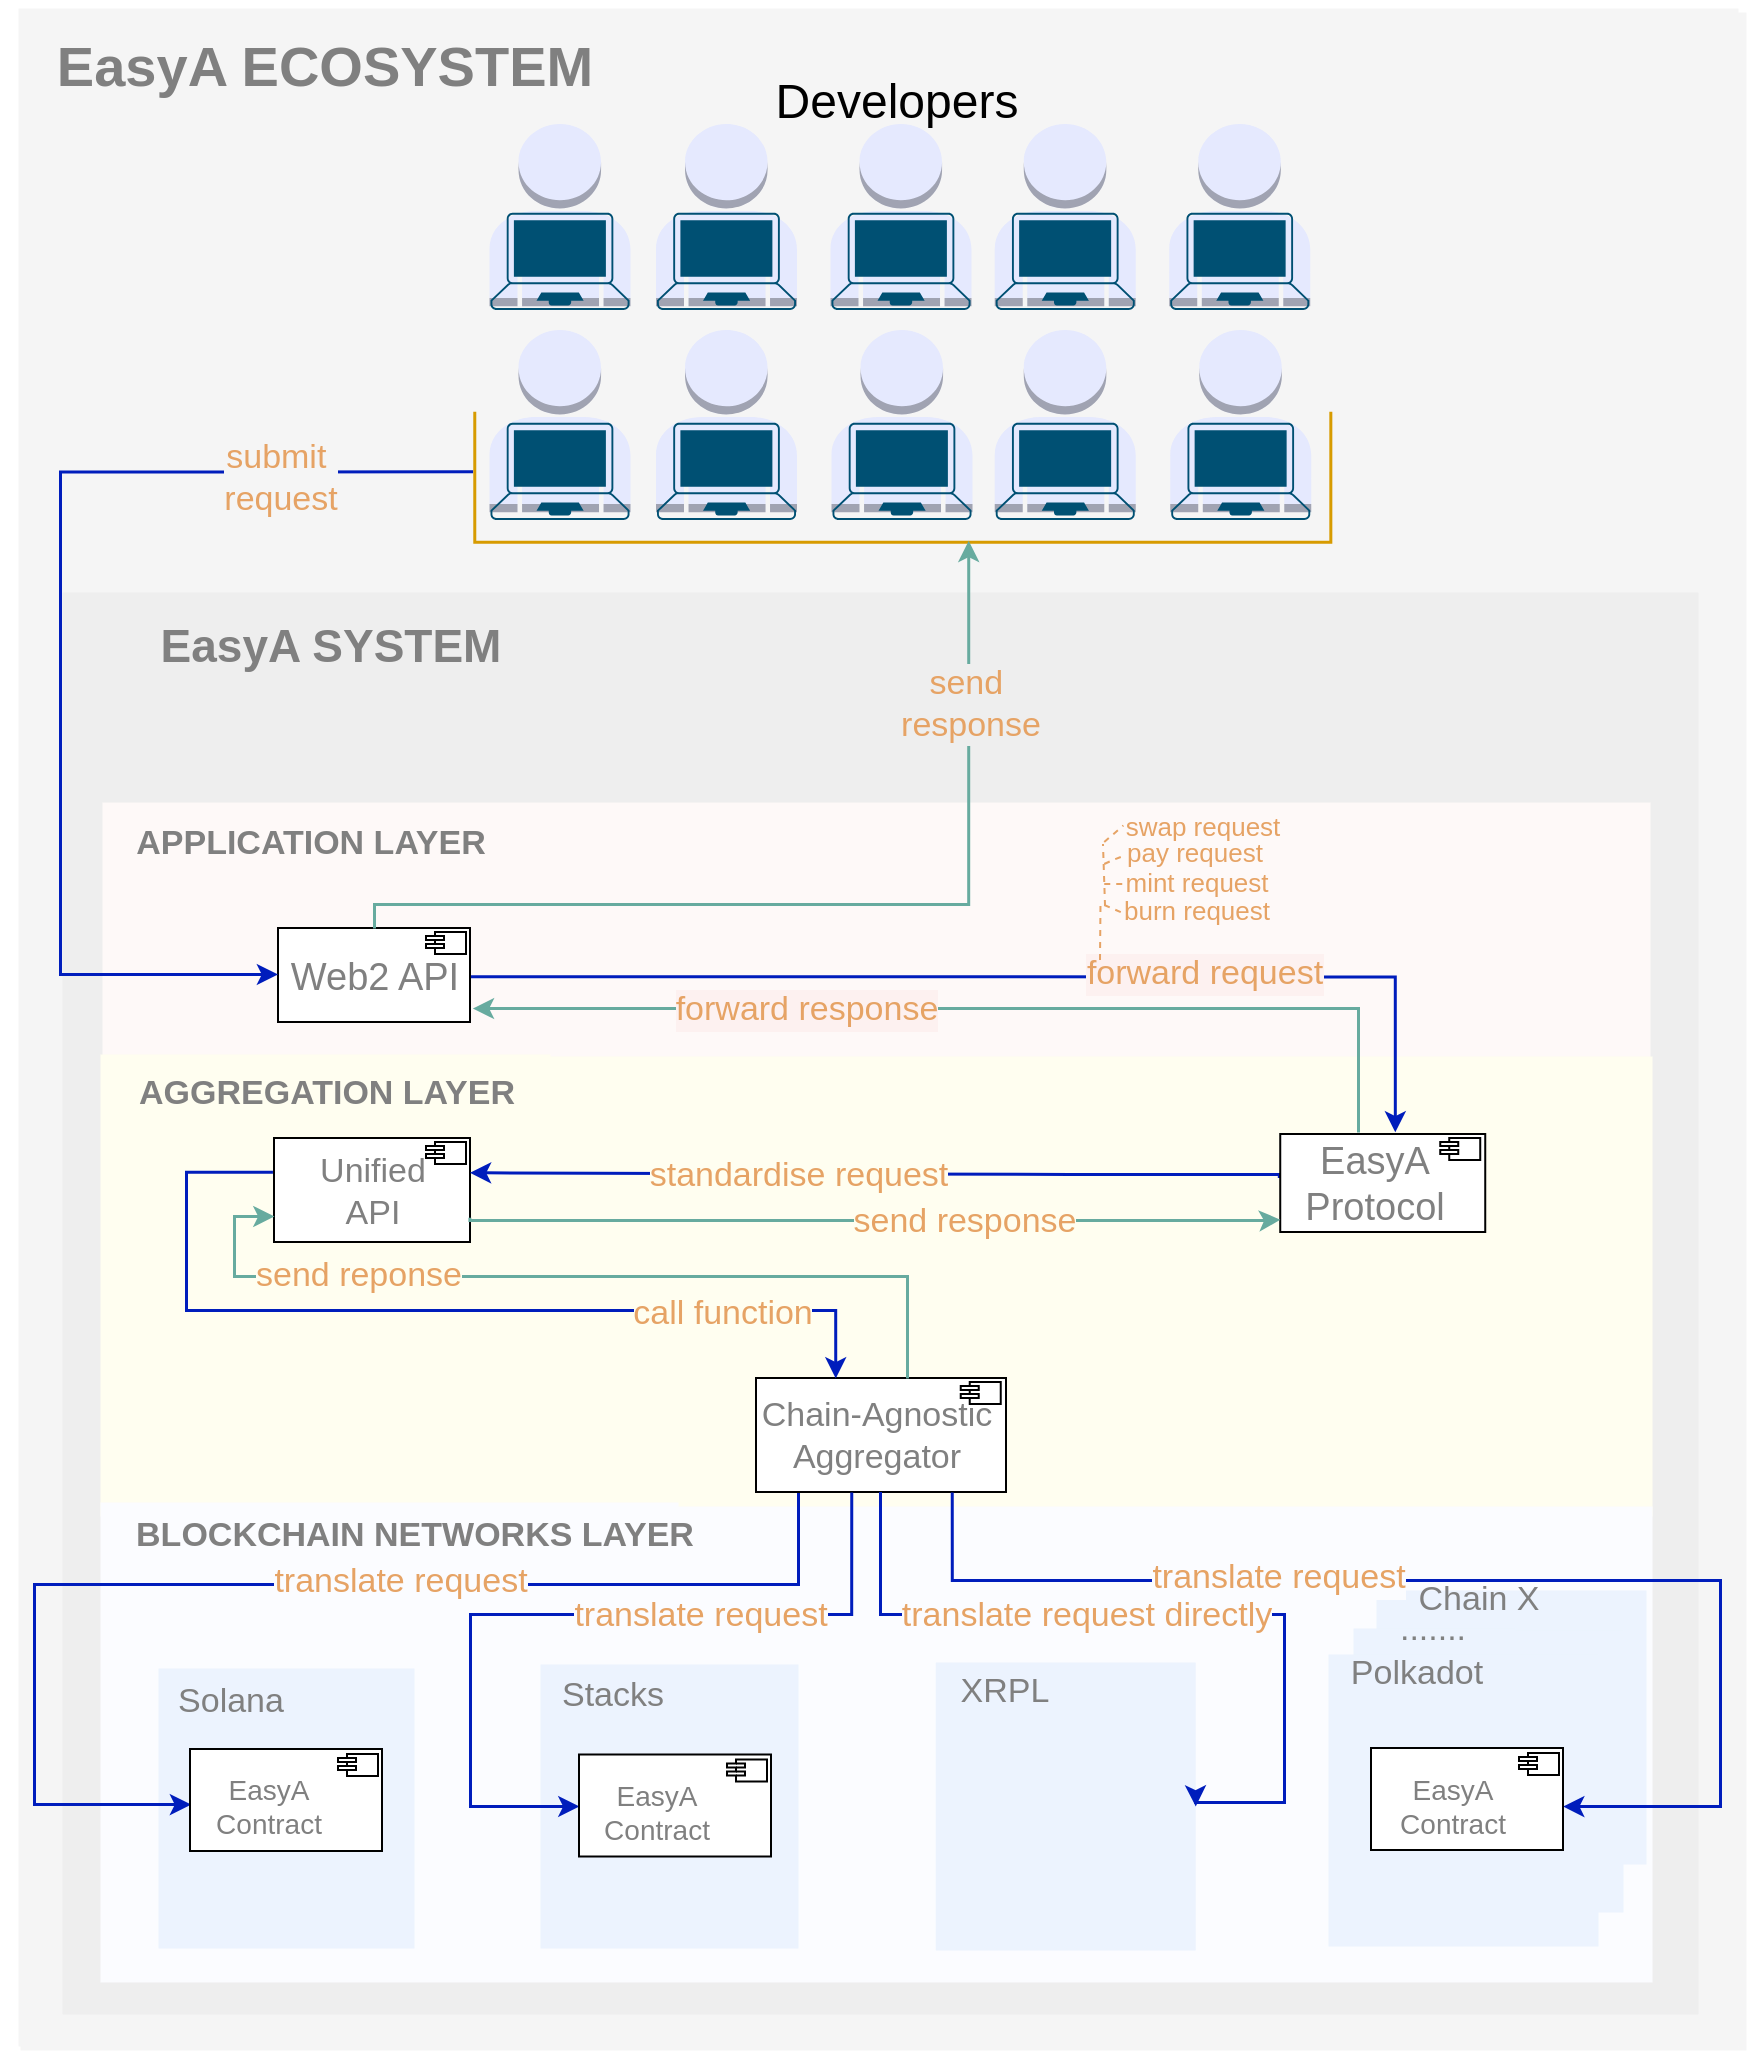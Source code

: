<mxfile version="26.0.14" pages="3">
  <diagram id="zzCVB0pvgGECxzNero8a" name="mechanism">
    <mxGraphModel dx="836" dy="860" grid="0" gridSize="10" guides="1" tooltips="1" connect="1" arrows="1" fold="1" page="1" pageScale="1" pageWidth="827" pageHeight="1169" math="0" shadow="0">
      <root>
        <mxCell id="0" />
        <mxCell id="1" parent="0" />
        <mxCell id="1K1NUbmSU6vU0BT-llFm-2" value="" style="shape=folder;fontStyle=1;spacingTop=10;tabWidth=0;tabHeight=0;tabPosition=left;html=1;whiteSpace=wrap;fillColor=#F5F5F5;strokeColor=none;strokeWidth=0;" vertex="1" parent="1">
          <mxGeometry x="1269" y="714" width="863" height="1019" as="geometry" />
        </mxCell>
        <mxCell id="1K1NUbmSU6vU0BT-llFm-3" value="" style="shape=folder;fontStyle=1;spacingTop=10;tabWidth=21;tabHeight=0;tabPosition=left;html=1;whiteSpace=wrap;fillColor=#eeeeee;strokeColor=none;strokeWidth=0;" vertex="1" parent="1">
          <mxGeometry x="1280" y="994" width="818" height="711" as="geometry" />
        </mxCell>
        <mxCell id="1K1NUbmSU6vU0BT-llFm-4" value="" style="shape=folder;fontStyle=1;spacingTop=10;tabWidth=228;tabHeight=0;tabPosition=left;html=1;whiteSpace=wrap;fillColor=#FDF2E4;strokeColor=none;strokeWidth=0;" vertex="1" parent="1">
          <mxGeometry x="1300" y="1099" width="774" height="166" as="geometry" />
        </mxCell>
        <mxCell id="1K1NUbmSU6vU0BT-llFm-5" value="&lt;font style=&quot;font-size: 28px; color: rgb(128, 128, 128);&quot;&gt;&lt;b&gt;EASY A ECOSYSTEM&lt;/b&gt;&lt;/font&gt;" style="text;html=1;align=center;verticalAlign=middle;resizable=0;points=[];autosize=1;strokeColor=none;fillColor=none;fontSize=19;" vertex="1" parent="1">
          <mxGeometry x="1259" y="708" width="303" height="46" as="geometry" />
        </mxCell>
        <mxCell id="1K1NUbmSU6vU0BT-llFm-6" value="" style="shape=folder;fontStyle=1;spacingTop=10;tabWidth=225;tabHeight=1;tabPosition=left;html=1;whiteSpace=wrap;fillColor=#FBE3E2;strokeColor=none;strokeWidth=0;" vertex="1" parent="1">
          <mxGeometry x="1299" y="1225" width="776" height="231" as="geometry" />
        </mxCell>
        <mxCell id="1K1NUbmSU6vU0BT-llFm-7" value="" style="shape=folder;fontStyle=1;spacingTop=10;tabWidth=289;tabHeight=2;tabPosition=left;html=1;whiteSpace=wrap;strokeWidth=0;fillColor=#dae8fc;strokeColor=none;" vertex="1" parent="1">
          <mxGeometry x="1299" y="1449" width="776" height="240" as="geometry" />
        </mxCell>
        <mxCell id="1K1NUbmSU6vU0BT-llFm-8" value="" style="shape=folder;fontStyle=1;spacingTop=10;tabWidth=90;tabHeight=1;tabPosition=left;html=1;whiteSpace=wrap;strokeWidth=0;fillColor=#FFF2CC;strokeColor=none;" vertex="1" parent="1">
          <mxGeometry x="1328" y="1531" width="128" height="140" as="geometry" />
        </mxCell>
        <mxCell id="1K1NUbmSU6vU0BT-llFm-9" value="" style="shape=folder;fontStyle=1;spacingTop=10;tabWidth=80;tabHeight=0;tabPosition=left;html=1;whiteSpace=wrap;strokeWidth=0;fillColor=#FFF2CC;strokeColor=none;" vertex="1" parent="1">
          <mxGeometry x="1519" y="1530" width="129" height="142" as="geometry" />
        </mxCell>
        <mxCell id="1K1NUbmSU6vU0BT-llFm-10" value="&lt;span style=&quot;color: rgba(0, 0, 0, 0); font-family: monospace; font-size: 0px; font-weight: 400; text-align: start; text-wrap-mode: nowrap;&quot;&gt;%3CmxGraphModel%3E%3Croot%3E%3CmxCell%20id%3D%220%22%2F%3E%3CmxCell%20id%3D%221%22%20parent%3D%220%22%2F%3E%3CmxCell%20id%3D%222%22%20value%3D%22%22%20style%3D%22shape%3Dfolder%3BfontStyle%3D1%3BspacingTop%3D10%3BtabWidth%3D84%3BtabHeight%3D21%3BtabPosition%3Dleft%3Bhtml%3D1%3BwhiteSpace%3Dwrap%3B%22%20vertex%3D%221%22%20parent%3D%221%22%3E%3CmxGeometry%20x%3D%22-701%22%20y%3D%22824%22%20width%3D%22135%22%20height%3D%22139%22%20as%3D%22geometry%22%2F%3E%3C%2FmxCell%3E%3C%2Froot%3E%3C%2FmxGraphModel%3E&lt;/span&gt;" style="shape=folder;fontStyle=1;spacingTop=10;tabWidth=80;tabHeight=0;tabPosition=left;html=1;whiteSpace=wrap;strokeWidth=0;fillColor=#FFF2CC;strokeColor=none;" vertex="1" parent="1">
          <mxGeometry x="1722" y="1527" width="130" height="144" as="geometry" />
        </mxCell>
        <mxCell id="1K1NUbmSU6vU0BT-llFm-11" value="&lt;font style=&quot;color: rgb(128, 128, 128);&quot;&gt;&lt;b&gt;BLOCKCHAIN NETWORKS LAYER&lt;/b&gt;&lt;/font&gt;" style="text;html=1;align=center;verticalAlign=middle;resizable=0;points=[];autosize=1;strokeColor=none;fillColor=none;fontSize=17;strokeWidth=0.8;" vertex="1" parent="1">
          <mxGeometry x="1307" y="1450" width="297" height="32" as="geometry" />
        </mxCell>
        <mxCell id="1K1NUbmSU6vU0BT-llFm-12" value="&lt;font style=&quot;color: rgb(128, 128, 128);&quot;&gt;&lt;b&gt;AGGREGATION LAYER&lt;/b&gt;&lt;/font&gt;" style="text;html=1;align=center;verticalAlign=middle;resizable=0;points=[];autosize=1;strokeColor=none;fillColor=none;fontSize=17;strokeWidth=0.8;" vertex="1" parent="1">
          <mxGeometry x="1308.5" y="1228.5" width="206" height="32" as="geometry" />
        </mxCell>
        <mxCell id="1K1NUbmSU6vU0BT-llFm-13" value="&lt;font style=&quot;color: rgb(128, 128, 128); font-size: 17px;&quot;&gt;&lt;b&gt;APPLICATION LAYER&lt;/b&gt;&lt;/font&gt;" style="text;html=1;align=center;verticalAlign=middle;resizable=0;points=[];autosize=1;strokeColor=none;fillColor=none;fontSize=19;strokeWidth=0.8;" vertex="1" parent="1">
          <mxGeometry x="1307" y="1101.8" width="193" height="35" as="geometry" />
        </mxCell>
        <mxCell id="1K1NUbmSU6vU0BT-llFm-14" value="&lt;font style=&quot;color: rgb(128, 128, 128); font-size: 23px;&quot;&gt;&lt;b&gt;EASY A SYSTEM&lt;/b&gt;&lt;/font&gt;" style="text;html=1;align=center;verticalAlign=middle;resizable=0;points=[];autosize=1;strokeColor=none;fillColor=none;fontSize=19;strokeWidth=0.8;" vertex="1" parent="1">
          <mxGeometry x="1312" y="1001" width="203" height="40" as="geometry" />
        </mxCell>
        <mxCell id="1K1NUbmSU6vU0BT-llFm-15" value="" style="outlineConnect=0;dashed=0;verticalLabelPosition=bottom;verticalAlign=top;align=center;html=1;shape=mxgraph.aws3.user;fillColor=#ffe6cc;rotation=0;strokeColor=#d79b00;" vertex="1" parent="1">
          <mxGeometry x="1746.37" y="863" width="70.5" height="91.11" as="geometry" />
        </mxCell>
        <mxCell id="1K1NUbmSU6vU0BT-llFm-16" value="" style="points=[[0.13,0.02,0],[0.5,0,0],[0.87,0.02,0],[0.885,0.4,0],[0.985,0.985,0],[0.5,1,0],[0.015,0.985,0],[0.115,0.4,0]];verticalLabelPosition=bottom;sketch=0;html=1;verticalAlign=top;aspect=fixed;align=center;pointerEvents=1;shape=mxgraph.cisco19.laptop;fillColor=#005073;strokeColor=none;" vertex="1" parent="1">
          <mxGeometry x="1746.87" y="909.35" width="69.5" height="48.65" as="geometry" />
        </mxCell>
        <mxCell id="1K1NUbmSU6vU0BT-llFm-17" value="" style="outlineConnect=0;dashed=0;verticalLabelPosition=bottom;verticalAlign=top;align=center;html=1;shape=mxgraph.aws3.user;fillColor=#ffe6cc;rotation=0;strokeColor=#d79b00;" vertex="1" parent="1">
          <mxGeometry x="1834.12" y="863" width="70.5" height="91.11" as="geometry" />
        </mxCell>
        <mxCell id="1K1NUbmSU6vU0BT-llFm-18" value="" style="points=[[0.13,0.02,0],[0.5,0,0],[0.87,0.02,0],[0.885,0.4,0],[0.985,0.985,0],[0.5,1,0],[0.015,0.985,0],[0.115,0.4,0]];verticalLabelPosition=bottom;sketch=0;html=1;verticalAlign=top;aspect=fixed;align=center;pointerEvents=1;shape=mxgraph.cisco19.laptop;fillColor=#005073;strokeColor=none;" vertex="1" parent="1">
          <mxGeometry x="1834.62" y="909.35" width="69.5" height="48.65" as="geometry" />
        </mxCell>
        <mxCell id="1K1NUbmSU6vU0BT-llFm-19" value="" style="outlineConnect=0;dashed=0;verticalLabelPosition=bottom;verticalAlign=top;align=center;html=1;shape=mxgraph.aws3.user;fillColor=#ffe6cc;rotation=0;strokeColor=#d79b00;" vertex="1" parent="1">
          <mxGeometry x="1746.37" y="760" width="70.5" height="91.11" as="geometry" />
        </mxCell>
        <mxCell id="1K1NUbmSU6vU0BT-llFm-20" value="" style="points=[[0.13,0.02,0],[0.5,0,0],[0.87,0.02,0],[0.885,0.4,0],[0.985,0.985,0],[0.5,1,0],[0.015,0.985,0],[0.115,0.4,0]];verticalLabelPosition=bottom;sketch=0;html=1;verticalAlign=top;aspect=fixed;align=center;pointerEvents=1;shape=mxgraph.cisco19.laptop;fillColor=#005073;strokeColor=none;" vertex="1" parent="1">
          <mxGeometry x="1746.87" y="804.35" width="69.5" height="48.65" as="geometry" />
        </mxCell>
        <mxCell id="1K1NUbmSU6vU0BT-llFm-21" value="" style="outlineConnect=0;dashed=0;verticalLabelPosition=bottom;verticalAlign=top;align=center;html=1;shape=mxgraph.aws3.user;fillColor=#ffe6cc;rotation=0;strokeColor=#d79b00;" vertex="1" parent="1">
          <mxGeometry x="1833.62" y="760" width="70.5" height="91.11" as="geometry" />
        </mxCell>
        <mxCell id="1K1NUbmSU6vU0BT-llFm-22" value="" style="points=[[0.13,0.02,0],[0.5,0,0],[0.87,0.02,0],[0.885,0.4,0],[0.985,0.985,0],[0.5,1,0],[0.015,0.985,0],[0.115,0.4,0]];verticalLabelPosition=bottom;sketch=0;html=1;verticalAlign=top;aspect=fixed;align=center;pointerEvents=1;shape=mxgraph.cisco19.laptop;fillColor=#005073;strokeColor=none;" vertex="1" parent="1">
          <mxGeometry x="1834.12" y="804.35" width="69.5" height="48.65" as="geometry" />
        </mxCell>
        <mxCell id="1K1NUbmSU6vU0BT-llFm-23" value="" style="strokeWidth=1.5;html=1;shape=mxgraph.flowchart.annotation_1;align=left;pointerEvents=1;rotation=-90;strokeColor=#D79B00;" vertex="1" parent="1">
          <mxGeometry x="1667.5" y="722.27" width="65.3" height="428.03" as="geometry" />
        </mxCell>
        <mxCell id="1K1NUbmSU6vU0BT-llFm-26" value="" style="html=1;dropTarget=0;whiteSpace=wrap;" vertex="1" parent="1">
          <mxGeometry x="1627" y="1387" width="125" height="57" as="geometry" />
        </mxCell>
        <mxCell id="1K1NUbmSU6vU0BT-llFm-27" value="" style="html=1;dropTarget=0;whiteSpace=wrap;" vertex="1" parent="1">
          <mxGeometry x="1386" y="1267" width="98" height="52" as="geometry" />
        </mxCell>
        <mxCell id="1K1NUbmSU6vU0BT-llFm-28" value="&lt;font style=&quot;color: rgb(128, 128, 128);&quot;&gt;Chain-Agnostic&lt;/font&gt;&lt;div&gt;&lt;font style=&quot;color: rgb(128, 128, 128);&quot;&gt;Aggregator&lt;/font&gt;&lt;/div&gt;" style="text;html=1;align=center;verticalAlign=middle;resizable=0;points=[];autosize=1;strokeColor=none;fillColor=none;fontSize=17;strokeWidth=0.8;" vertex="1" parent="1">
          <mxGeometry x="1620.5" y="1389" width="133" height="53" as="geometry" />
        </mxCell>
        <mxCell id="1K1NUbmSU6vU0BT-llFm-29" value="&lt;font color=&quot;#808080&quot;&gt;Unified&lt;/font&gt;&lt;div&gt;&lt;font color=&quot;#808080&quot;&gt;API&lt;/font&gt;&lt;/div&gt;" style="text;html=1;align=center;verticalAlign=middle;resizable=0;points=[];autosize=1;strokeColor=none;fillColor=none;fontSize=17;strokeWidth=0.8;" vertex="1" parent="1">
          <mxGeometry x="1399.5" y="1267" width="71" height="53" as="geometry" />
        </mxCell>
        <mxCell id="1K1NUbmSU6vU0BT-llFm-30" value="&lt;font style=&quot;color: rgb(128, 128, 128);&quot;&gt;Solana&lt;/font&gt;" style="text;html=1;align=center;verticalAlign=middle;resizable=0;points=[];autosize=1;strokeColor=none;fillColor=none;fontSize=17;strokeWidth=0.8;" vertex="1" parent="1">
          <mxGeometry x="1328" y="1531.5" width="71" height="32" as="geometry" />
        </mxCell>
        <mxCell id="1K1NUbmSU6vU0BT-llFm-31" value="&lt;font style=&quot;color: rgb(128, 128, 128);&quot;&gt;Stacks&lt;/font&gt;" style="text;html=1;align=center;verticalAlign=middle;resizable=0;points=[];autosize=1;strokeColor=none;fillColor=none;fontSize=17;strokeWidth=0.8;" vertex="1" parent="1">
          <mxGeometry x="1520" y="1530" width="69" height="32" as="geometry" />
        </mxCell>
        <mxCell id="1K1NUbmSU6vU0BT-llFm-32" value="&lt;font style=&quot;color: rgb(128, 128, 128);&quot;&gt;XRPL&lt;/font&gt;" style="text;html=1;align=center;verticalAlign=middle;resizable=0;points=[];autosize=1;strokeColor=none;fillColor=none;fontSize=17;strokeWidth=0.8;" vertex="1" parent="1">
          <mxGeometry x="1720" y="1527.5" width="62" height="32" as="geometry" />
        </mxCell>
        <mxCell id="1K1NUbmSU6vU0BT-llFm-33" style="edgeStyle=orthogonalEdgeStyle;rounded=0;orthogonalLoop=1;jettySize=auto;html=1;entryX=0;entryY=0;entryDx=130;entryDy=72;exitX=0.496;exitY=0.996;exitDx=0;exitDy=0;exitPerimeter=0;entryPerimeter=0;fillColor=#0050ef;strokeColor=#001DBC;" edge="1" parent="1" source="1K1NUbmSU6vU0BT-llFm-26" target="1K1NUbmSU6vU0BT-llFm-10">
          <mxGeometry relative="1" as="geometry">
            <mxPoint x="1736.5" y="1644.5" as="targetPoint" />
            <Array as="points">
              <mxPoint x="1689" y="1505" />
              <mxPoint x="1891" y="1505" />
              <mxPoint x="1891" y="1599" />
            </Array>
          </mxGeometry>
        </mxCell>
        <mxCell id="1K1NUbmSU6vU0BT-llFm-34" value="&lt;span style=&quot;color: rgb(230, 163, 101); font-size: 17px;&quot;&gt;translate request directly&lt;/span&gt;" style="edgeLabel;html=1;align=center;verticalAlign=middle;resizable=0;points=[];labelBackgroundColor=#DAE8FC;" connectable="0" vertex="1" parent="1K1NUbmSU6vU0BT-llFm-33">
          <mxGeometry x="-0.07" y="-1" relative="1" as="geometry">
            <mxPoint x="-24" as="offset" />
          </mxGeometry>
        </mxCell>
        <mxCell id="1K1NUbmSU6vU0BT-llFm-35" value="" style="outlineConnect=0;dashed=0;verticalLabelPosition=bottom;verticalAlign=top;align=center;html=1;shape=mxgraph.aws3.user;fillColor=#ffe6cc;rotation=0;strokeColor=#d79b00;" vertex="1" parent="1">
          <mxGeometry x="1577" y="863" width="70.5" height="91.11" as="geometry" />
        </mxCell>
        <mxCell id="1K1NUbmSU6vU0BT-llFm-36" value="" style="points=[[0.13,0.02,0],[0.5,0,0],[0.87,0.02,0],[0.885,0.4,0],[0.985,0.985,0],[0.5,1,0],[0.015,0.985,0],[0.115,0.4,0]];verticalLabelPosition=bottom;sketch=0;html=1;verticalAlign=top;aspect=fixed;align=center;pointerEvents=1;shape=mxgraph.cisco19.laptop;fillColor=#005073;strokeColor=none;" vertex="1" parent="1">
          <mxGeometry x="1577.5" y="909.35" width="69.5" height="48.65" as="geometry" />
        </mxCell>
        <mxCell id="1K1NUbmSU6vU0BT-llFm-37" value="" style="outlineConnect=0;dashed=0;verticalLabelPosition=bottom;verticalAlign=top;align=center;html=1;shape=mxgraph.aws3.user;fillColor=#ffe6cc;rotation=0;strokeColor=#d79b00;" vertex="1" parent="1">
          <mxGeometry x="1664.75" y="863" width="70.5" height="91.11" as="geometry" />
        </mxCell>
        <mxCell id="1K1NUbmSU6vU0BT-llFm-38" value="" style="points=[[0.13,0.02,0],[0.5,0,0],[0.87,0.02,0],[0.885,0.4,0],[0.985,0.985,0],[0.5,1,0],[0.015,0.985,0],[0.115,0.4,0]];verticalLabelPosition=bottom;sketch=0;html=1;verticalAlign=top;aspect=fixed;align=center;pointerEvents=1;shape=mxgraph.cisco19.laptop;fillColor=#005073;strokeColor=none;" vertex="1" parent="1">
          <mxGeometry x="1665.25" y="909.35" width="69.5" height="48.65" as="geometry" />
        </mxCell>
        <mxCell id="1K1NUbmSU6vU0BT-llFm-39" value="" style="outlineConnect=0;dashed=0;verticalLabelPosition=bottom;verticalAlign=top;align=center;html=1;shape=mxgraph.aws3.user;fillColor=#ffe6cc;rotation=0;strokeColor=#d79b00;" vertex="1" parent="1">
          <mxGeometry x="1577" y="760" width="70.5" height="91.11" as="geometry" />
        </mxCell>
        <mxCell id="1K1NUbmSU6vU0BT-llFm-40" value="" style="points=[[0.13,0.02,0],[0.5,0,0],[0.87,0.02,0],[0.885,0.4,0],[0.985,0.985,0],[0.5,1,0],[0.015,0.985,0],[0.115,0.4,0]];verticalLabelPosition=bottom;sketch=0;html=1;verticalAlign=top;aspect=fixed;align=center;pointerEvents=1;shape=mxgraph.cisco19.laptop;fillColor=#005073;strokeColor=none;" vertex="1" parent="1">
          <mxGeometry x="1577.5" y="804.35" width="69.5" height="48.65" as="geometry" />
        </mxCell>
        <mxCell id="1K1NUbmSU6vU0BT-llFm-41" value="" style="outlineConnect=0;dashed=0;verticalLabelPosition=bottom;verticalAlign=top;align=center;html=1;shape=mxgraph.aws3.user;fillColor=#ffe6cc;rotation=0;strokeColor=#d79b00;" vertex="1" parent="1">
          <mxGeometry x="1664.25" y="760" width="70.5" height="91.11" as="geometry" />
        </mxCell>
        <mxCell id="1K1NUbmSU6vU0BT-llFm-42" value="" style="points=[[0.13,0.02,0],[0.5,0,0],[0.87,0.02,0],[0.885,0.4,0],[0.985,0.985,0],[0.5,1,0],[0.015,0.985,0],[0.115,0.4,0]];verticalLabelPosition=bottom;sketch=0;html=1;verticalAlign=top;aspect=fixed;align=center;pointerEvents=1;shape=mxgraph.cisco19.laptop;fillColor=#005073;strokeColor=none;" vertex="1" parent="1">
          <mxGeometry x="1664.75" y="804.35" width="69.5" height="48.65" as="geometry" />
        </mxCell>
        <mxCell id="1K1NUbmSU6vU0BT-llFm-43" value="" style="outlineConnect=0;dashed=0;verticalLabelPosition=bottom;verticalAlign=top;align=center;html=1;shape=mxgraph.aws3.user;fillColor=#ffe6cc;rotation=0;strokeColor=#d79b00;" vertex="1" parent="1">
          <mxGeometry x="1493.75" y="863" width="70.5" height="91.11" as="geometry" />
        </mxCell>
        <mxCell id="1K1NUbmSU6vU0BT-llFm-44" value="" style="points=[[0.13,0.02,0],[0.5,0,0],[0.87,0.02,0],[0.885,0.4,0],[0.985,0.985,0],[0.5,1,0],[0.015,0.985,0],[0.115,0.4,0]];verticalLabelPosition=bottom;sketch=0;html=1;verticalAlign=top;aspect=fixed;align=center;pointerEvents=1;shape=mxgraph.cisco19.laptop;fillColor=#005073;strokeColor=none;" vertex="1" parent="1">
          <mxGeometry x="1494.25" y="909.35" width="69.5" height="48.65" as="geometry" />
        </mxCell>
        <mxCell id="1K1NUbmSU6vU0BT-llFm-45" value="" style="outlineConnect=0;dashed=0;verticalLabelPosition=bottom;verticalAlign=top;align=center;html=1;shape=mxgraph.aws3.user;fillColor=#ffe6cc;rotation=0;strokeColor=#d79b00;" vertex="1" parent="1">
          <mxGeometry x="1493.75" y="760" width="70.5" height="91.11" as="geometry" />
        </mxCell>
        <mxCell id="1K1NUbmSU6vU0BT-llFm-46" value="" style="points=[[0.13,0.02,0],[0.5,0,0],[0.87,0.02,0],[0.885,0.4,0],[0.985,0.985,0],[0.5,1,0],[0.015,0.985,0],[0.115,0.4,0]];verticalLabelPosition=bottom;sketch=0;html=1;verticalAlign=top;aspect=fixed;align=center;pointerEvents=1;shape=mxgraph.cisco19.laptop;fillColor=#005073;strokeColor=none;" vertex="1" parent="1">
          <mxGeometry x="1494.25" y="804.35" width="69.5" height="48.65" as="geometry" />
        </mxCell>
        <mxCell id="1K1NUbmSU6vU0BT-llFm-47" value="" style="shape=module;jettyWidth=9;jettyHeight=2;" vertex="1" parent="1">
          <mxGeometry x="1729.37" y="1389" width="20" height="11" as="geometry" />
        </mxCell>
        <mxCell id="1K1NUbmSU6vU0BT-llFm-48" value="&lt;font style=&quot;font-size: 24px;&quot;&gt;Developers&lt;/font&gt;" style="text;html=1;align=center;verticalAlign=middle;resizable=0;points=[];autosize=1;strokeColor=none;fillColor=none;" vertex="1" parent="1">
          <mxGeometry x="1627" y="728.27" width="139" height="41" as="geometry" />
        </mxCell>
        <mxCell id="1K1NUbmSU6vU0BT-llFm-49" style="edgeStyle=orthogonalEdgeStyle;rounded=0;orthogonalLoop=1;jettySize=auto;html=1;entryX=0.997;entryY=0.33;entryDx=0;entryDy=0;entryPerimeter=0;fillColor=#0050ef;strokeColor=#001DBC;exitX=-0.007;exitY=0.445;exitDx=0;exitDy=0;exitPerimeter=0;" edge="1" parent="1" source="1K1NUbmSU6vU0BT-llFm-51" target="1K1NUbmSU6vU0BT-llFm-27">
          <mxGeometry relative="1" as="geometry">
            <Array as="points">
              <mxPoint x="1888" y="1285" />
              <mxPoint x="1784" y="1285" />
            </Array>
          </mxGeometry>
        </mxCell>
        <mxCell id="1K1NUbmSU6vU0BT-llFm-50" value="&lt;span style=&quot;color: rgb(230, 163, 101); font-size: 17px;&quot;&gt;standardise request&lt;/span&gt;" style="edgeLabel;html=1;align=center;verticalAlign=middle;resizable=0;points=[];labelBackgroundColor=#FBE3E2;" connectable="0" vertex="1" parent="1K1NUbmSU6vU0BT-llFm-49">
          <mxGeometry x="0.379" y="1" relative="1" as="geometry">
            <mxPoint x="38" as="offset" />
          </mxGeometry>
        </mxCell>
        <mxCell id="1K1NUbmSU6vU0BT-llFm-51" value="" style="html=1;dropTarget=0;whiteSpace=wrap;" vertex="1" parent="1">
          <mxGeometry x="1889.12" y="1265" width="102.5" height="49" as="geometry" />
        </mxCell>
        <mxCell id="1K1NUbmSU6vU0BT-llFm-52" value="&lt;div&gt;&lt;span style=&quot;color: light-dark(rgb(128, 128, 128), rgb(127, 127, 127)); background-color: transparent;&quot;&gt;Easy A&lt;/span&gt;&lt;/div&gt;&lt;div&gt;&lt;span style=&quot;color: light-dark(rgb(128, 128, 128), rgb(127, 127, 127)); background-color: transparent;&quot;&gt;Protocol&lt;/span&gt;&lt;/div&gt;" style="text;html=1;align=center;verticalAlign=middle;resizable=0;points=[];autosize=1;strokeColor=none;fillColor=none;fontSize=19;strokeWidth=0.8;" vertex="1" parent="1">
          <mxGeometry x="1892.12" y="1261" width="88" height="58" as="geometry" />
        </mxCell>
        <mxCell id="1K1NUbmSU6vU0BT-llFm-53" value="" style="shape=module;jettyWidth=9;jettyHeight=2;" vertex="1" parent="1">
          <mxGeometry x="1969.12" y="1267" width="20" height="11" as="geometry" />
        </mxCell>
        <mxCell id="1K1NUbmSU6vU0BT-llFm-54" value="" style="html=1;dropTarget=0;whiteSpace=wrap;" vertex="1" parent="1">
          <mxGeometry x="1388" y="1162" width="96" height="47" as="geometry" />
        </mxCell>
        <mxCell id="1K1NUbmSU6vU0BT-llFm-55" value="&lt;font style=&quot;color: rgb(128, 128, 128);&quot;&gt;Web2 API&lt;/font&gt;" style="text;html=1;align=center;verticalAlign=middle;resizable=0;points=[];autosize=1;strokeColor=none;fillColor=none;fontSize=19;strokeWidth=0.8;" vertex="1" parent="1">
          <mxGeometry x="1385" y="1169" width="102" height="35" as="geometry" />
        </mxCell>
        <mxCell id="1K1NUbmSU6vU0BT-llFm-56" value="" style="shape=module;jettyWidth=9;jettyHeight=2;" vertex="1" parent="1">
          <mxGeometry x="1462.0" y="1164" width="20" height="11" as="geometry" />
        </mxCell>
        <mxCell id="1K1NUbmSU6vU0BT-llFm-57" value="" style="shape=module;jettyWidth=9;jettyHeight=2;" vertex="1" parent="1">
          <mxGeometry x="1462.0" y="1269" width="20" height="11" as="geometry" />
        </mxCell>
        <mxCell id="1K1NUbmSU6vU0BT-llFm-58" style="edgeStyle=orthogonalEdgeStyle;rounded=0;orthogonalLoop=1;jettySize=auto;html=1;entryX=-0.002;entryY=0.869;entryDx=0;entryDy=0;entryPerimeter=0;fillColor=#008a00;strokeColor=#67AB9F;exitX=0.997;exitY=0.761;exitDx=0;exitDy=0;exitPerimeter=0;" edge="1" parent="1" source="1K1NUbmSU6vU0BT-llFm-27" target="1K1NUbmSU6vU0BT-llFm-51">
          <mxGeometry relative="1" as="geometry">
            <mxPoint x="1750" y="1298" as="sourcePoint" />
            <Array as="points">
              <mxPoint x="1882" y="1308" />
              <mxPoint x="1889" y="1308" />
            </Array>
          </mxGeometry>
        </mxCell>
        <mxCell id="1K1NUbmSU6vU0BT-llFm-59" value="&lt;span style=&quot;color: rgb(230, 163, 101); font-size: 17px;&quot;&gt;send response&lt;/span&gt;" style="edgeLabel;html=1;align=center;verticalAlign=middle;resizable=0;points=[];labelBackgroundColor=#FBE3E2;" connectable="0" vertex="1" parent="1K1NUbmSU6vU0BT-llFm-58">
          <mxGeometry x="0.396" relative="1" as="geometry">
            <mxPoint x="-36" y="1" as="offset" />
          </mxGeometry>
        </mxCell>
        <mxCell id="1K1NUbmSU6vU0BT-llFm-60" value="" style="shape=folder;fontStyle=1;spacingTop=10;tabWidth=82;tabHeight=0;tabPosition=left;html=1;whiteSpace=wrap;strokeWidth=0;gradientColor=none;fillColor=#FFF2CC;strokeColor=none;" vertex="1" parent="1">
          <mxGeometry x="1937" y="1493" width="135" height="137" as="geometry" />
        </mxCell>
        <mxCell id="1K1NUbmSU6vU0BT-llFm-61" value="" style="shape=folder;fontStyle=1;spacingTop=10;tabWidth=81;tabHeight=1;tabPosition=left;html=1;whiteSpace=wrap;strokeWidth=0;fillColor=#FFF2CC;strokeColor=none;" vertex="1" parent="1">
          <mxGeometry x="1925.5" y="1512" width="135" height="142" as="geometry" />
        </mxCell>
        <mxCell id="1K1NUbmSU6vU0BT-llFm-62" value="&lt;span style=&quot;color: rgba(0, 0, 0, 0); font-family: monospace; font-size: 0px; font-weight: 400; text-align: start; text-wrap-mode: nowrap;&quot;&gt;%3CmxGraphModel%3E%3Croot%3E%3CmxCell%20id%3D%220%22%2F%3E%3CmxCell%20id%3D%221%22%20parent%3D%220%22%2F%3E%3CmxCell%20id%3D%222%22%20value%3D%22%22%20style%3D%22shape%3Dfolder%3BfontStyle%3D1%3BspacingTop%3D10%3BtabWidth%3D84%3BtabHeight%3D21%3BtabPosition%3Dleft%3Bhtml%3D1%3BwhiteSpace%3Dwrap%3B%22%20vertex%3D%221%22%20parent%3D%221%22%3E%3CmxGeometry%20x%3D%22-701%22%20y%3D%22824%22%20width%3D%22135%22%20height%3D%22139%22%20as%3D%22geometry%22%2F%3E%3C%2FmxCell%3E%3C%2Froot%3E%3C%2FmxGraphModel%3E&lt;/span&gt;" style="shape=folder;fontStyle=1;spacingTop=10;tabWidth=82;tabHeight=0;tabPosition=left;html=1;whiteSpace=wrap;strokeWidth=0;fillColor=#FFF2CC;strokeColor=none;" vertex="1" parent="1">
          <mxGeometry x="1913" y="1525" width="135" height="146" as="geometry" />
        </mxCell>
        <mxCell id="1K1NUbmSU6vU0BT-llFm-63" value="&lt;font style=&quot;color: rgb(128, 128, 128);&quot;&gt;Polkadot&lt;/font&gt;" style="text;html=1;align=center;verticalAlign=middle;resizable=0;points=[];autosize=1;strokeColor=none;fillColor=none;fontSize=17;strokeWidth=0.8;" vertex="1" parent="1">
          <mxGeometry x="1915" y="1519" width="84" height="32" as="geometry" />
        </mxCell>
        <mxCell id="1K1NUbmSU6vU0BT-llFm-64" value="&lt;font style=&quot;color: rgb(128, 128, 128);&quot;&gt;.......&lt;/font&gt;" style="text;html=1;align=center;verticalAlign=middle;resizable=0;points=[];autosize=1;strokeColor=none;fillColor=none;fontSize=17;strokeWidth=0.8;" vertex="1" parent="1">
          <mxGeometry x="1939" y="1497" width="51" height="32" as="geometry" />
        </mxCell>
        <mxCell id="1K1NUbmSU6vU0BT-llFm-65" value="&lt;font style=&quot;color: rgb(128, 128, 128);&quot;&gt;Chain X&lt;/font&gt;" style="text;html=1;align=center;verticalAlign=middle;resizable=0;points=[];autosize=1;strokeColor=none;fillColor=none;fontSize=17;strokeWidth=0.8;" vertex="1" parent="1">
          <mxGeometry x="1949" y="1482" width="78" height="32" as="geometry" />
        </mxCell>
        <mxCell id="1K1NUbmSU6vU0BT-llFm-66" style="edgeStyle=orthogonalEdgeStyle;rounded=0;orthogonalLoop=1;jettySize=auto;html=1;entryX=0;entryY=0.5;entryDx=0;entryDy=0;exitX=0.381;exitY=0.999;exitDx=0;exitDy=0;exitPerimeter=0;fillColor=#0050ef;strokeColor=#001DBC;" edge="1" parent="1" source="1K1NUbmSU6vU0BT-llFm-26" target="1K1NUbmSU6vU0BT-llFm-77">
          <mxGeometry relative="1" as="geometry">
            <mxPoint x="1674" y="1468" as="sourcePoint" />
            <mxPoint x="1634.102" y="1651.436" as="targetPoint" />
            <Array as="points">
              <mxPoint x="1675" y="1505" />
              <mxPoint x="1484" y="1505" />
              <mxPoint x="1484" y="1601" />
              <mxPoint x="1539" y="1601" />
            </Array>
          </mxGeometry>
        </mxCell>
        <mxCell id="1K1NUbmSU6vU0BT-llFm-67" value="&lt;span style=&quot;color: rgb(230, 163, 101); font-size: 17px;&quot;&gt;translate request&lt;/span&gt;" style="edgeLabel;html=1;align=center;verticalAlign=middle;resizable=0;points=[];labelBackgroundColor=#DAE8FC;" connectable="0" vertex="1" parent="1K1NUbmSU6vU0BT-llFm-66">
          <mxGeometry x="-0.194" y="2" relative="1" as="geometry">
            <mxPoint x="25" y="-1" as="offset" />
          </mxGeometry>
        </mxCell>
        <mxCell id="1K1NUbmSU6vU0BT-llFm-68" style="edgeStyle=orthogonalEdgeStyle;rounded=0;orthogonalLoop=1;jettySize=auto;html=1;exitX=0.783;exitY=1.001;exitDx=0;exitDy=0;exitPerimeter=0;entryX=0.998;entryY=0.569;entryDx=0;entryDy=0;entryPerimeter=0;fillColor=#0050ef;strokeColor=#001DBC;" edge="1" parent="1" source="1K1NUbmSU6vU0BT-llFm-26" target="1K1NUbmSU6vU0BT-llFm-80">
          <mxGeometry relative="1" as="geometry">
            <mxPoint x="1689.018" y="1453.328" as="sourcePoint" />
            <mxPoint x="1919.998" y="1592.502" as="targetPoint" />
            <Array as="points">
              <mxPoint x="1725" y="1488" />
              <mxPoint x="2109" y="1488" />
              <mxPoint x="2109" y="1601" />
            </Array>
          </mxGeometry>
        </mxCell>
        <mxCell id="1K1NUbmSU6vU0BT-llFm-69" value="&lt;span style=&quot;color: rgb(230, 163, 101); font-size: 17px;&quot;&gt;translate request&lt;/span&gt;" style="edgeLabel;html=1;align=center;verticalAlign=middle;resizable=0;points=[];labelBackgroundColor=#DAE8FC;" connectable="0" vertex="1" parent="1K1NUbmSU6vU0BT-llFm-68">
          <mxGeometry x="-0.383" y="1" relative="1" as="geometry">
            <mxPoint x="16" as="offset" />
          </mxGeometry>
        </mxCell>
        <mxCell id="1K1NUbmSU6vU0BT-llFm-70" style="edgeStyle=orthogonalEdgeStyle;rounded=0;orthogonalLoop=1;jettySize=auto;html=1;entryX=0;entryY=0.75;entryDx=0;entryDy=0;fillColor=#008a00;strokeColor=#67AB9F;exitX=0.604;exitY=-0.001;exitDx=0;exitDy=0;exitPerimeter=0;" edge="1" parent="1" source="1K1NUbmSU6vU0BT-llFm-26" target="1K1NUbmSU6vU0BT-llFm-27">
          <mxGeometry relative="1" as="geometry">
            <mxPoint x="1627" y="1388" as="sourcePoint" />
            <Array as="points">
              <mxPoint x="1703" y="1336" />
              <mxPoint x="1366" y="1336" />
              <mxPoint x="1366" y="1306" />
            </Array>
          </mxGeometry>
        </mxCell>
        <mxCell id="1K1NUbmSU6vU0BT-llFm-71" value="&lt;span style=&quot;color: rgb(230, 163, 101); font-size: 17px;&quot;&gt;send reponse&lt;/span&gt;" style="edgeLabel;html=1;align=center;verticalAlign=middle;resizable=0;points=[];labelBackgroundColor=#FBE3E2;" connectable="0" vertex="1" parent="1K1NUbmSU6vU0BT-llFm-70">
          <mxGeometry x="0.412" y="1" relative="1" as="geometry">
            <mxPoint x="-17" y="-1" as="offset" />
          </mxGeometry>
        </mxCell>
        <mxCell id="1K1NUbmSU6vU0BT-llFm-72" style="edgeStyle=orthogonalEdgeStyle;rounded=0;orthogonalLoop=1;jettySize=auto;html=1;exitX=-0.008;exitY=0.325;exitDx=0;exitDy=0;entryX=0.317;entryY=0;entryDx=0;entryDy=0;entryPerimeter=0;fillColor=#0050ef;strokeColor=#001DBC;exitPerimeter=0;" edge="1" parent="1" source="1K1NUbmSU6vU0BT-llFm-27" target="1K1NUbmSU6vU0BT-llFm-26">
          <mxGeometry relative="1" as="geometry">
            <Array as="points">
              <mxPoint x="1342" y="1284" />
              <mxPoint x="1342" y="1353" />
              <mxPoint x="1667" y="1353" />
            </Array>
          </mxGeometry>
        </mxCell>
        <mxCell id="1K1NUbmSU6vU0BT-llFm-73" value="&lt;span style=&quot;color: rgb(230, 163, 101); font-size: 17px;&quot;&gt;call function&lt;/span&gt;" style="edgeLabel;html=1;align=center;verticalAlign=middle;resizable=0;points=[];labelBackgroundColor=#FBE3E2;" connectable="0" vertex="1" parent="1K1NUbmSU6vU0BT-llFm-72">
          <mxGeometry x="-0.198" y="-1" relative="1" as="geometry">
            <mxPoint x="191" y="1" as="offset" />
          </mxGeometry>
        </mxCell>
        <mxCell id="1K1NUbmSU6vU0BT-llFm-74" value="" style="html=1;dropTarget=0;whiteSpace=wrap;" vertex="1" parent="1">
          <mxGeometry x="1344" y="1572.5" width="96" height="51" as="geometry" />
        </mxCell>
        <mxCell id="1K1NUbmSU6vU0BT-llFm-75" value="&lt;div&gt;&lt;font color=&quot;#808080&quot;&gt;Easy A&lt;/font&gt;&lt;/div&gt;&lt;div&gt;&lt;font color=&quot;#808080&quot;&gt;Contract&lt;/font&gt;&lt;/div&gt;" style="text;html=1;align=center;verticalAlign=middle;resizable=0;points=[];autosize=1;strokeColor=none;fillColor=none;fontSize=14;strokeWidth=0.8;" vertex="1" parent="1">
          <mxGeometry x="1347" y="1578" width="71" height="46" as="geometry" />
        </mxCell>
        <mxCell id="1K1NUbmSU6vU0BT-llFm-76" value="" style="shape=module;jettyWidth=9;jettyHeight=2;" vertex="1" parent="1">
          <mxGeometry x="1418" y="1575" width="20" height="11" as="geometry" />
        </mxCell>
        <mxCell id="1K1NUbmSU6vU0BT-llFm-77" value="" style="html=1;dropTarget=0;whiteSpace=wrap;" vertex="1" parent="1">
          <mxGeometry x="1538.5" y="1575.25" width="96" height="51" as="geometry" />
        </mxCell>
        <mxCell id="1K1NUbmSU6vU0BT-llFm-78" value="&lt;div&gt;&lt;font color=&quot;#808080&quot;&gt;Easy A&lt;/font&gt;&lt;/div&gt;&lt;div&gt;&lt;font color=&quot;#808080&quot;&gt;Contract&lt;/font&gt;&lt;/div&gt;" style="text;html=1;align=center;verticalAlign=middle;resizable=0;points=[];autosize=1;strokeColor=none;fillColor=none;fontSize=14;strokeWidth=0.8;" vertex="1" parent="1">
          <mxGeometry x="1541.5" y="1580.75" width="71" height="46" as="geometry" />
        </mxCell>
        <mxCell id="1K1NUbmSU6vU0BT-llFm-79" value="" style="shape=module;jettyWidth=9;jettyHeight=2;" vertex="1" parent="1">
          <mxGeometry x="1612.5" y="1577.75" width="20" height="11" as="geometry" />
        </mxCell>
        <mxCell id="1K1NUbmSU6vU0BT-llFm-80" value="" style="html=1;dropTarget=0;whiteSpace=wrap;" vertex="1" parent="1">
          <mxGeometry x="1934.5" y="1572" width="96" height="51" as="geometry" />
        </mxCell>
        <mxCell id="1K1NUbmSU6vU0BT-llFm-81" value="&lt;div&gt;&lt;font style=&quot;color: rgb(128, 128, 128);&quot;&gt;Easy A&lt;/font&gt;&lt;/div&gt;&lt;div&gt;&lt;font style=&quot;color: rgb(128, 128, 128);&quot;&gt;Contract&lt;/font&gt;&lt;/div&gt;" style="text;html=1;align=center;verticalAlign=middle;resizable=0;points=[];autosize=1;strokeColor=none;fillColor=none;fontSize=14;strokeWidth=0.8;" vertex="1" parent="1">
          <mxGeometry x="1939.5" y="1577.5" width="71" height="46" as="geometry" />
        </mxCell>
        <mxCell id="1K1NUbmSU6vU0BT-llFm-82" value="" style="shape=module;jettyWidth=9;jettyHeight=2;" vertex="1" parent="1">
          <mxGeometry x="2008.5" y="1574.5" width="20" height="11" as="geometry" />
        </mxCell>
        <mxCell id="1K1NUbmSU6vU0BT-llFm-83" style="edgeStyle=orthogonalEdgeStyle;rounded=0;orthogonalLoop=1;jettySize=auto;html=1;entryX=1.002;entryY=0.514;entryDx=0;entryDy=0;entryPerimeter=0;startArrow=classic;startFill=1;endArrow=none;fillColor=#0050ef;strokeColor=#001DBC;exitX=0.559;exitY=-0.022;exitDx=0;exitDy=0;exitPerimeter=0;" edge="1" parent="1" source="1K1NUbmSU6vU0BT-llFm-51" target="1K1NUbmSU6vU0BT-llFm-54">
          <mxGeometry relative="1" as="geometry">
            <mxPoint x="1492" y="1186" as="targetPoint" />
            <Array as="points">
              <mxPoint x="1946" y="1186" />
            </Array>
          </mxGeometry>
        </mxCell>
        <mxCell id="1K1NUbmSU6vU0BT-llFm-84" value="&lt;span style=&quot;color: rgb(230, 163, 101); font-size: 17px;&quot;&gt;forward request&lt;/span&gt;" style="edgeLabel;html=1;align=center;verticalAlign=middle;resizable=0;points=[];labelBackgroundColor=#FDF2E4;" connectable="0" vertex="1" parent="1K1NUbmSU6vU0BT-llFm-83">
          <mxGeometry x="-0.037" relative="1" as="geometry">
            <mxPoint x="87" y="-1" as="offset" />
          </mxGeometry>
        </mxCell>
        <mxCell id="1K1NUbmSU6vU0BT-llFm-85" style="edgeStyle=orthogonalEdgeStyle;rounded=0;orthogonalLoop=1;jettySize=auto;html=1;entryX=-0.002;entryY=0.494;entryDx=0;entryDy=0;entryPerimeter=0;exitX=0.54;exitY=-0.002;exitDx=0;exitDy=0;exitPerimeter=0;fillColor=#0050ef;strokeColor=#001DBC;" edge="1" parent="1" source="1K1NUbmSU6vU0BT-llFm-23" target="1K1NUbmSU6vU0BT-llFm-54">
          <mxGeometry relative="1" as="geometry">
            <mxPoint x="1480" y="934" as="sourcePoint" />
            <mxPoint x="1388" y="1189" as="targetPoint" />
            <Array as="points">
              <mxPoint x="1279" y="934" />
              <mxPoint x="1279" y="1185" />
              <mxPoint x="1388" y="1185" />
            </Array>
          </mxGeometry>
        </mxCell>
        <mxCell id="1K1NUbmSU6vU0BT-llFm-86" value="&lt;span style=&quot;color: rgb(230, 163, 101); font-size: 17px;&quot;&gt;submit&amp;nbsp;&lt;/span&gt;&lt;div&gt;&lt;span style=&quot;color: rgb(230, 163, 101); font-size: 17px;&quot;&gt;request&lt;/span&gt;&lt;/div&gt;" style="edgeLabel;html=1;align=center;verticalAlign=middle;resizable=0;points=[];labelBackgroundColor=#F5F5F5;" connectable="0" vertex="1" parent="1K1NUbmSU6vU0BT-llFm-85">
          <mxGeometry x="-0.659" y="3" relative="1" as="geometry">
            <mxPoint as="offset" />
          </mxGeometry>
        </mxCell>
        <mxCell id="1K1NUbmSU6vU0BT-llFm-87" style="edgeStyle=orthogonalEdgeStyle;rounded=0;orthogonalLoop=1;jettySize=auto;html=1;entryX=0.982;entryY=0.857;entryDx=0;entryDy=0;entryPerimeter=0;fillColor=#008a00;strokeColor=#67AB9F;" edge="1" parent="1">
          <mxGeometry relative="1" as="geometry">
            <mxPoint x="1928" y="1264" as="sourcePoint" />
            <mxPoint x="1485.164" y="1201.995" as="targetPoint" />
            <Array as="points">
              <mxPoint x="1928" y="1264" />
              <mxPoint x="1928" y="1202" />
            </Array>
          </mxGeometry>
        </mxCell>
        <mxCell id="1K1NUbmSU6vU0BT-llFm-88" value="&lt;span style=&quot;color: rgb(230, 163, 101); font-size: 17px;&quot;&gt;forward response&lt;/span&gt;" style="edgeLabel;html=1;align=center;verticalAlign=middle;resizable=0;points=[];labelBackgroundColor=#FDF2E4;" connectable="0" vertex="1" parent="1K1NUbmSU6vU0BT-llFm-87">
          <mxGeometry x="-0.073" relative="1" as="geometry">
            <mxPoint x="-104" y="1" as="offset" />
          </mxGeometry>
        </mxCell>
        <mxCell id="1K1NUbmSU6vU0BT-llFm-89" value="" style="endArrow=none;dashed=1;html=1;rounded=0;entryX=-0.012;entryY=0.122;entryDx=0;entryDy=0;entryPerimeter=0;strokeColor=#E6A365;" edge="1" parent="1">
          <mxGeometry width="50" height="50" relative="1" as="geometry">
            <mxPoint x="1799" y="1178" as="sourcePoint" />
            <mxPoint x="1799.265" y="1148.172" as="targetPoint" />
          </mxGeometry>
        </mxCell>
        <mxCell id="1K1NUbmSU6vU0BT-llFm-90" value="" style="endArrow=none;dashed=1;html=1;rounded=0;strokeColor=#E6A365;" edge="1" parent="1">
          <mxGeometry width="50" height="50" relative="1" as="geometry">
            <mxPoint x="1801.52" y="1151" as="sourcePoint" />
            <mxPoint x="1800.49" y="1120" as="targetPoint" />
          </mxGeometry>
        </mxCell>
        <mxCell id="1K1NUbmSU6vU0BT-llFm-91" value="&lt;font style=&quot;color: rgb(230, 163, 101); font-size: 13px;&quot;&gt;swap request&lt;/font&gt;" style="text;html=1;align=center;verticalAlign=middle;resizable=0;points=[];autosize=1;strokeColor=none;fillColor=none;" vertex="1" parent="1">
          <mxGeometry x="1802.12" y="1097" width="95" height="28" as="geometry" />
        </mxCell>
        <mxCell id="1K1NUbmSU6vU0BT-llFm-92" value="&lt;font style=&quot;color: rgb(230, 163, 101); font-size: 13px;&quot;&gt;pay request&lt;/font&gt;" style="text;html=1;align=center;verticalAlign=middle;resizable=0;points=[];autosize=1;strokeColor=none;fillColor=none;" vertex="1" parent="1">
          <mxGeometry x="1803.12" y="1110" width="86" height="28" as="geometry" />
        </mxCell>
        <mxCell id="1K1NUbmSU6vU0BT-llFm-93" value="&lt;font style=&quot;color: rgb(230, 163, 101); font-size: 13px;&quot;&gt;mint request&lt;/font&gt;" style="text;html=1;align=center;verticalAlign=middle;resizable=0;points=[];autosize=1;strokeColor=none;fillColor=none;" vertex="1" parent="1">
          <mxGeometry x="1802.12" y="1124.5" width="90" height="28" as="geometry" />
        </mxCell>
        <mxCell id="1K1NUbmSU6vU0BT-llFm-94" value="" style="endArrow=none;dashed=1;html=1;rounded=0;strokeColor=#E6A365;" edge="1" parent="1">
          <mxGeometry width="50" height="50" relative="1" as="geometry">
            <mxPoint x="1801.12" y="1150.5" as="sourcePoint" />
            <mxPoint x="1811.52" y="1155" as="targetPoint" />
          </mxGeometry>
        </mxCell>
        <mxCell id="1K1NUbmSU6vU0BT-llFm-95" value="" style="endArrow=none;dashed=1;html=1;rounded=0;strokeColor=#E6A365;entryX=0.098;entryY=0.049;entryDx=0;entryDy=0;entryPerimeter=0;" edge="1" parent="1" target="1K1NUbmSU6vU0BT-llFm-93">
          <mxGeometry width="50" height="50" relative="1" as="geometry">
            <mxPoint x="1801.12" y="1130" as="sourcePoint" />
            <mxPoint x="1810.173" y="1130" as="targetPoint" />
            <Array as="points">
              <mxPoint x="1805.52" y="1128" />
            </Array>
          </mxGeometry>
        </mxCell>
        <mxCell id="1K1NUbmSU6vU0BT-llFm-96" value="" style="endArrow=none;dashed=1;html=1;rounded=0;strokeColor=#E6A365;entryX=0.088;entryY=0.027;entryDx=0;entryDy=0;entryPerimeter=0;" edge="1" parent="1" target="1K1NUbmSU6vU0BT-llFm-92">
          <mxGeometry width="50" height="50" relative="1" as="geometry">
            <mxPoint x="1801.12" y="1119" as="sourcePoint" />
            <mxPoint x="1810.173" y="1119" as="targetPoint" />
          </mxGeometry>
        </mxCell>
        <mxCell id="1K1NUbmSU6vU0BT-llFm-97" value="" style="endArrow=none;dashed=1;html=1;rounded=0;strokeColor=#E6A365;" edge="1" parent="1">
          <mxGeometry width="50" height="50" relative="1" as="geometry">
            <mxPoint x="1801.12" y="1140" as="sourcePoint" />
            <mxPoint x="1810.173" y="1140" as="targetPoint" />
          </mxGeometry>
        </mxCell>
        <mxCell id="1K1NUbmSU6vU0BT-llFm-98" value="&lt;font style=&quot;color: rgb(230, 163, 101); font-size: 13px;&quot;&gt;burn request&lt;/font&gt;" style="text;html=1;align=center;verticalAlign=middle;resizable=0;points=[];autosize=1;strokeColor=none;fillColor=none;" vertex="1" parent="1">
          <mxGeometry x="1801.12" y="1139.3" width="91" height="28" as="geometry" />
        </mxCell>
        <mxCell id="1K1NUbmSU6vU0BT-llFm-99" style="edgeStyle=orthogonalEdgeStyle;rounded=0;orthogonalLoop=1;jettySize=auto;html=1;entryX=0.012;entryY=0.577;entryDx=0;entryDy=0;entryPerimeter=0;strokeColor=#67AB9F;" edge="1" parent="1" source="1K1NUbmSU6vU0BT-llFm-54" target="1K1NUbmSU6vU0BT-llFm-23">
          <mxGeometry relative="1" as="geometry">
            <Array as="points">
              <mxPoint x="1436" y="1150" />
              <mxPoint x="1733" y="1150" />
            </Array>
          </mxGeometry>
        </mxCell>
        <mxCell id="1K1NUbmSU6vU0BT-llFm-100" value="&lt;span style=&quot;color: rgb(230, 163, 101); font-size: 17px;&quot;&gt;send&amp;nbsp;&lt;/span&gt;&lt;div&gt;&lt;span style=&quot;color: rgb(230, 163, 101); font-size: 17px;&quot;&gt;response&lt;/span&gt;&lt;/div&gt;" style="edgeLabel;html=1;align=center;verticalAlign=middle;resizable=0;points=[];labelBackgroundColor=#EEEEEE;" vertex="1" connectable="0" parent="1K1NUbmSU6vU0BT-llFm-99">
          <mxGeometry x="0.666" y="-1" relative="1" as="geometry">
            <mxPoint as="offset" />
          </mxGeometry>
        </mxCell>
        <mxCell id="1K1NUbmSU6vU0BT-llFm-101" value="" style="shape=folder;fontStyle=1;spacingTop=10;tabWidth=0;tabHeight=0;tabPosition=left;html=1;whiteSpace=wrap;fillColor=#F5F5F5;strokeColor=none;strokeWidth=0;" vertex="1" parent="1">
          <mxGeometry x="1268" y="712" width="860" height="1019" as="geometry" />
        </mxCell>
        <mxCell id="1K1NUbmSU6vU0BT-llFm-102" value="" style="shape=folder;fontStyle=1;spacingTop=10;tabWidth=21;tabHeight=0;tabPosition=left;html=1;whiteSpace=wrap;fillColor=#EEEEEE;strokeColor=none;strokeWidth=0;" vertex="1" parent="1">
          <mxGeometry x="1290" y="1004" width="818" height="711" as="geometry" />
        </mxCell>
        <mxCell id="1K1NUbmSU6vU0BT-llFm-103" value="" style="shape=folder;fontStyle=1;spacingTop=10;tabWidth=228;tabHeight=0;tabPosition=left;html=1;whiteSpace=wrap;fillColor=#FEF9F8;strokeColor=none;strokeWidth=0;" vertex="1" parent="1">
          <mxGeometry x="1310" y="1109" width="774" height="166" as="geometry" />
        </mxCell>
        <mxCell id="1K1NUbmSU6vU0BT-llFm-104" value="&lt;font style=&quot;font-size: 28px; color: rgb(128, 128, 128);&quot;&gt;&lt;b&gt;EasyA ECOSYSTEM&lt;/b&gt;&lt;/font&gt;" style="text;html=1;align=center;verticalAlign=middle;resizable=0;points=[];autosize=1;strokeColor=none;fillColor=none;fontSize=19;" vertex="1" parent="1">
          <mxGeometry x="1278" y="718" width="286" height="46" as="geometry" />
        </mxCell>
        <mxCell id="1K1NUbmSU6vU0BT-llFm-105" value="" style="shape=folder;fontStyle=1;spacingTop=10;tabWidth=225;tabHeight=1;tabPosition=left;html=1;whiteSpace=wrap;fillColor=#FFFEF0;strokeColor=none;strokeWidth=0;" vertex="1" parent="1">
          <mxGeometry x="1309" y="1235" width="776" height="231" as="geometry" />
        </mxCell>
        <mxCell id="1K1NUbmSU6vU0BT-llFm-106" value="" style="shape=folder;fontStyle=1;spacingTop=10;tabWidth=289;tabHeight=2;tabPosition=left;html=1;whiteSpace=wrap;strokeWidth=0;fillColor=#FBFCFF;strokeColor=none;" vertex="1" parent="1">
          <mxGeometry x="1309" y="1459" width="776" height="240" as="geometry" />
        </mxCell>
        <mxCell id="1K1NUbmSU6vU0BT-llFm-107" value="" style="shape=folder;fontStyle=1;spacingTop=10;tabWidth=81;tabHeight=0;tabPosition=left;html=1;whiteSpace=wrap;strokeWidth=0;fillColor=#ECF3FE;strokeColor=none;" vertex="1" parent="1">
          <mxGeometry x="1338" y="1542" width="128" height="140" as="geometry" />
        </mxCell>
        <mxCell id="1K1NUbmSU6vU0BT-llFm-108" value="" style="shape=folder;fontStyle=1;spacingTop=10;tabWidth=80;tabHeight=0;tabPosition=left;html=1;whiteSpace=wrap;strokeWidth=0;fillColor=#ECF3FE;strokeColor=none;" vertex="1" parent="1">
          <mxGeometry x="1529" y="1540" width="129" height="142" as="geometry" />
        </mxCell>
        <mxCell id="1K1NUbmSU6vU0BT-llFm-109" value="&lt;span style=&quot;color: rgba(0, 0, 0, 0); font-family: monospace; font-size: 0px; font-weight: 400; text-align: start; text-wrap-mode: nowrap;&quot;&gt;%3CmxGraphModel%3E%3Croot%3E%3CmxCell%20id%3D%220%22%2F%3E%3CmxCell%20id%3D%221%22%20parent%3D%220%22%2F%3E%3CmxCell%20id%3D%222%22%20value%3D%22%22%20style%3D%22shape%3Dfolder%3BfontStyle%3D1%3BspacingTop%3D10%3BtabWidth%3D84%3BtabHeight%3D21%3BtabPosition%3Dleft%3Bhtml%3D1%3BwhiteSpace%3Dwrap%3B%22%20vertex%3D%221%22%20parent%3D%221%22%3E%3CmxGeometry%20x%3D%22-701%22%20y%3D%22824%22%20width%3D%22135%22%20height%3D%22139%22%20as%3D%22geometry%22%2F%3E%3C%2FmxCell%3E%3C%2Froot%3E%3C%2FmxGraphModel%3E&lt;/span&gt;" style="shape=folder;fontStyle=1;spacingTop=10;tabWidth=80;tabHeight=0;tabPosition=left;html=1;whiteSpace=wrap;strokeWidth=0;fillColor=#ECF3FE;strokeColor=none;" vertex="1" parent="1">
          <mxGeometry x="1726.62" y="1539" width="130" height="144" as="geometry" />
        </mxCell>
        <mxCell id="1K1NUbmSU6vU0BT-llFm-110" value="&lt;font style=&quot;color: rgb(128, 128, 128);&quot;&gt;&lt;b&gt;BLOCKCHAIN NETWORKS LAYER&lt;/b&gt;&lt;/font&gt;" style="text;html=1;align=center;verticalAlign=middle;resizable=0;points=[];autosize=1;strokeColor=none;fillColor=none;fontSize=17;strokeWidth=0.8;" vertex="1" parent="1">
          <mxGeometry x="1317" y="1460" width="297" height="32" as="geometry" />
        </mxCell>
        <mxCell id="1K1NUbmSU6vU0BT-llFm-111" value="&lt;font style=&quot;color: rgb(128, 128, 128);&quot;&gt;&lt;b&gt;AGGREGATION LAYER&lt;/b&gt;&lt;/font&gt;" style="text;html=1;align=center;verticalAlign=middle;resizable=0;points=[];autosize=1;strokeColor=none;fillColor=none;fontSize=17;strokeWidth=0.8;" vertex="1" parent="1">
          <mxGeometry x="1318.5" y="1238.5" width="206" height="32" as="geometry" />
        </mxCell>
        <mxCell id="1K1NUbmSU6vU0BT-llFm-112" value="&lt;font style=&quot;color: rgb(128, 128, 128); font-size: 17px;&quot;&gt;&lt;b&gt;APPLICATION LAYER&lt;/b&gt;&lt;/font&gt;" style="text;html=1;align=center;verticalAlign=middle;resizable=0;points=[];autosize=1;strokeColor=none;fillColor=none;fontSize=19;strokeWidth=0.8;" vertex="1" parent="1">
          <mxGeometry x="1317" y="1111.8" width="193" height="35" as="geometry" />
        </mxCell>
        <mxCell id="1K1NUbmSU6vU0BT-llFm-113" value="&lt;font style=&quot;color: rgb(128, 128, 128); font-size: 23px;&quot;&gt;&lt;b&gt;EasyA SYSTEM&lt;/b&gt;&lt;/font&gt;" style="text;html=1;align=center;verticalAlign=middle;resizable=0;points=[];autosize=1;strokeColor=none;fillColor=none;fontSize=19;strokeWidth=0.8;" vertex="1" parent="1">
          <mxGeometry x="1330" y="1011" width="188" height="40" as="geometry" />
        </mxCell>
        <mxCell id="1K1NUbmSU6vU0BT-llFm-114" value="" style="outlineConnect=0;dashed=0;verticalLabelPosition=bottom;verticalAlign=top;align=center;html=1;shape=mxgraph.aws3.user;fillColor=#E5E9FE;rotation=0;strokeColor=#d79b00;" vertex="1" parent="1">
          <mxGeometry x="1756.37" y="873" width="70.5" height="91.11" as="geometry" />
        </mxCell>
        <mxCell id="1K1NUbmSU6vU0BT-llFm-115" value="" style="points=[[0.13,0.02,0],[0.5,0,0],[0.87,0.02,0],[0.885,0.4,0],[0.985,0.985,0],[0.5,1,0],[0.015,0.985,0],[0.115,0.4,0]];verticalLabelPosition=bottom;sketch=0;html=1;verticalAlign=top;aspect=fixed;align=center;pointerEvents=1;shape=mxgraph.cisco19.laptop;fillColor=#005073;strokeColor=none;" vertex="1" parent="1">
          <mxGeometry x="1756.87" y="919.35" width="69.5" height="48.65" as="geometry" />
        </mxCell>
        <mxCell id="1K1NUbmSU6vU0BT-llFm-116" value="" style="outlineConnect=0;dashed=0;verticalLabelPosition=bottom;verticalAlign=top;align=center;html=1;shape=mxgraph.aws3.user;fillColor=#E5E9FE;rotation=0;strokeColor=#d79b00;" vertex="1" parent="1">
          <mxGeometry x="1844.12" y="873" width="70.5" height="91.11" as="geometry" />
        </mxCell>
        <mxCell id="1K1NUbmSU6vU0BT-llFm-117" value="" style="points=[[0.13,0.02,0],[0.5,0,0],[0.87,0.02,0],[0.885,0.4,0],[0.985,0.985,0],[0.5,1,0],[0.015,0.985,0],[0.115,0.4,0]];verticalLabelPosition=bottom;sketch=0;html=1;verticalAlign=top;aspect=fixed;align=center;pointerEvents=1;shape=mxgraph.cisco19.laptop;fillColor=#005073;strokeColor=none;" vertex="1" parent="1">
          <mxGeometry x="1844.62" y="919.35" width="69.5" height="48.65" as="geometry" />
        </mxCell>
        <mxCell id="1K1NUbmSU6vU0BT-llFm-118" value="" style="outlineConnect=0;dashed=0;verticalLabelPosition=bottom;verticalAlign=top;align=center;html=1;shape=mxgraph.aws3.user;fillColor=#E5E9FE;rotation=0;strokeColor=#d79b00;" vertex="1" parent="1">
          <mxGeometry x="1756.37" y="770" width="70.5" height="91.11" as="geometry" />
        </mxCell>
        <mxCell id="1K1NUbmSU6vU0BT-llFm-119" value="" style="points=[[0.13,0.02,0],[0.5,0,0],[0.87,0.02,0],[0.885,0.4,0],[0.985,0.985,0],[0.5,1,0],[0.015,0.985,0],[0.115,0.4,0]];verticalLabelPosition=bottom;sketch=0;html=1;verticalAlign=top;aspect=fixed;align=center;pointerEvents=1;shape=mxgraph.cisco19.laptop;fillColor=#005073;strokeColor=none;" vertex="1" parent="1">
          <mxGeometry x="1756.87" y="814.35" width="69.5" height="48.65" as="geometry" />
        </mxCell>
        <mxCell id="1K1NUbmSU6vU0BT-llFm-120" value="" style="outlineConnect=0;dashed=0;verticalLabelPosition=bottom;verticalAlign=top;align=center;html=1;shape=mxgraph.aws3.user;fillColor=#E5E9FE;rotation=0;strokeColor=#d79b00;" vertex="1" parent="1">
          <mxGeometry x="1843.62" y="770" width="70.5" height="91.11" as="geometry" />
        </mxCell>
        <mxCell id="1K1NUbmSU6vU0BT-llFm-121" value="" style="points=[[0.13,0.02,0],[0.5,0,0],[0.87,0.02,0],[0.885,0.4,0],[0.985,0.985,0],[0.5,1,0],[0.015,0.985,0],[0.115,0.4,0]];verticalLabelPosition=bottom;sketch=0;html=1;verticalAlign=top;aspect=fixed;align=center;pointerEvents=1;shape=mxgraph.cisco19.laptop;fillColor=#005073;strokeColor=none;" vertex="1" parent="1">
          <mxGeometry x="1844.12" y="814.35" width="69.5" height="48.65" as="geometry" />
        </mxCell>
        <mxCell id="1K1NUbmSU6vU0BT-llFm-122" value="" style="strokeWidth=1.5;html=1;shape=mxgraph.flowchart.annotation_1;align=left;pointerEvents=1;rotation=-90;strokeColor=#D79B00;" vertex="1" parent="1">
          <mxGeometry x="1677.5" y="732.27" width="65.3" height="428.03" as="geometry" />
        </mxCell>
        <mxCell id="1K1NUbmSU6vU0BT-llFm-123" style="edgeStyle=orthogonalEdgeStyle;rounded=0;orthogonalLoop=1;jettySize=auto;html=1;exitX=0.784;exitY=0.982;exitDx=0;exitDy=0;exitPerimeter=0;entryX=0.003;entryY=0.54;entryDx=0;entryDy=0;entryPerimeter=0;fillColor=#0050ef;strokeColor=#001DBC;strokeWidth=1.5;" edge="1" parent="1" source="1K1NUbmSU6vU0BT-llFm-125" target="1K1NUbmSU6vU0BT-llFm-173">
          <mxGeometry relative="1" as="geometry">
            <mxPoint x="1335" y="1413" as="sourcePoint" />
            <mxPoint x="1354" y="1608" as="targetPoint" />
            <Array as="points">
              <mxPoint x="1658" y="1453" />
              <mxPoint x="1658" y="1500" />
              <mxPoint x="1276" y="1500" />
              <mxPoint x="1276" y="1610" />
            </Array>
          </mxGeometry>
        </mxCell>
        <mxCell id="1K1NUbmSU6vU0BT-llFm-124" value="&lt;span style=&quot;color: rgb(230, 163, 101); font-size: 17px;&quot;&gt;translate request&lt;/span&gt;" style="edgeLabel;html=1;align=center;verticalAlign=middle;resizable=0;points=[];labelBackgroundColor=#FBFCFF;" connectable="0" vertex="1" parent="1K1NUbmSU6vU0BT-llFm-123">
          <mxGeometry x="-0.069" y="-1" relative="1" as="geometry">
            <mxPoint as="offset" />
          </mxGeometry>
        </mxCell>
        <mxCell id="1K1NUbmSU6vU0BT-llFm-125" value="" style="html=1;dropTarget=0;whiteSpace=wrap;" vertex="1" parent="1">
          <mxGeometry x="1637" y="1397" width="125" height="57" as="geometry" />
        </mxCell>
        <mxCell id="1K1NUbmSU6vU0BT-llFm-126" value="" style="html=1;dropTarget=0;whiteSpace=wrap;" vertex="1" parent="1">
          <mxGeometry x="1396" y="1277" width="98" height="52" as="geometry" />
        </mxCell>
        <mxCell id="1K1NUbmSU6vU0BT-llFm-127" value="&lt;font style=&quot;color: rgb(128, 128, 128);&quot;&gt;Chain-Agnostic&lt;/font&gt;&lt;div&gt;&lt;font style=&quot;color: rgb(128, 128, 128);&quot;&gt;Aggregator&lt;/font&gt;&lt;/div&gt;" style="text;html=1;align=center;verticalAlign=middle;resizable=0;points=[];autosize=1;strokeColor=none;fillColor=none;fontSize=17;strokeWidth=0.8;" vertex="1" parent="1">
          <mxGeometry x="1630.5" y="1399" width="133" height="53" as="geometry" />
        </mxCell>
        <mxCell id="1K1NUbmSU6vU0BT-llFm-128" value="&lt;font color=&quot;#808080&quot;&gt;Unified&lt;/font&gt;&lt;div&gt;&lt;font color=&quot;#808080&quot;&gt;API&lt;/font&gt;&lt;/div&gt;" style="text;html=1;align=center;verticalAlign=middle;resizable=0;points=[];autosize=1;strokeColor=none;fillColor=none;fontSize=17;strokeWidth=0.8;" vertex="1" parent="1">
          <mxGeometry x="1409.5" y="1277" width="71" height="53" as="geometry" />
        </mxCell>
        <mxCell id="1K1NUbmSU6vU0BT-llFm-129" value="&lt;font style=&quot;color: rgb(128, 128, 128);&quot;&gt;Solana&lt;/font&gt;" style="text;html=1;align=center;verticalAlign=middle;resizable=0;points=[];autosize=1;strokeColor=none;fillColor=none;fontSize=17;strokeWidth=0.8;" vertex="1" parent="1">
          <mxGeometry x="1338" y="1542.5" width="71" height="32" as="geometry" />
        </mxCell>
        <mxCell id="1K1NUbmSU6vU0BT-llFm-130" value="&lt;font style=&quot;color: rgb(128, 128, 128);&quot;&gt;Stacks&lt;/font&gt;" style="text;html=1;align=center;verticalAlign=middle;resizable=0;points=[];autosize=1;strokeColor=none;fillColor=none;fontSize=17;strokeWidth=0.8;" vertex="1" parent="1">
          <mxGeometry x="1530" y="1540" width="69" height="32" as="geometry" />
        </mxCell>
        <mxCell id="1K1NUbmSU6vU0BT-llFm-131" value="&lt;font style=&quot;color: rgb(128, 128, 128);&quot;&gt;XRPL&lt;/font&gt;" style="text;html=1;align=center;verticalAlign=middle;resizable=0;points=[];autosize=1;strokeColor=none;fillColor=none;fontSize=17;strokeWidth=0.8;" vertex="1" parent="1">
          <mxGeometry x="1730" y="1537.5" width="62" height="32" as="geometry" />
        </mxCell>
        <mxCell id="1K1NUbmSU6vU0BT-llFm-132" style="edgeStyle=orthogonalEdgeStyle;rounded=0;orthogonalLoop=1;jettySize=auto;html=1;entryX=0;entryY=0;entryDx=130;entryDy=72;exitX=0.496;exitY=0.996;exitDx=0;exitDy=0;exitPerimeter=0;entryPerimeter=0;fillColor=#0050ef;strokeColor=#001DBC;strokeWidth=1.5;" edge="1" parent="1" source="1K1NUbmSU6vU0BT-llFm-125" target="1K1NUbmSU6vU0BT-llFm-109">
          <mxGeometry relative="1" as="geometry">
            <mxPoint x="1746.5" y="1654.5" as="targetPoint" />
            <Array as="points">
              <mxPoint x="1699" y="1515" />
              <mxPoint x="1901" y="1515" />
              <mxPoint x="1901" y="1609" />
            </Array>
          </mxGeometry>
        </mxCell>
        <mxCell id="1K1NUbmSU6vU0BT-llFm-133" value="&lt;span style=&quot;color: rgb(230, 163, 101); font-size: 17px;&quot;&gt;translate request directly&lt;/span&gt;" style="edgeLabel;html=1;align=center;verticalAlign=middle;resizable=0;points=[];labelBackgroundColor=#FBFCFF;" connectable="0" vertex="1" parent="1K1NUbmSU6vU0BT-llFm-132">
          <mxGeometry x="-0.07" y="-1" relative="1" as="geometry">
            <mxPoint x="-24" as="offset" />
          </mxGeometry>
        </mxCell>
        <mxCell id="1K1NUbmSU6vU0BT-llFm-134" value="" style="outlineConnect=0;dashed=0;verticalLabelPosition=bottom;verticalAlign=top;align=center;html=1;shape=mxgraph.aws3.user;fillColor=#E5E9FE;rotation=0;strokeColor=#d79b00;" vertex="1" parent="1">
          <mxGeometry x="1587" y="873" width="70.5" height="91.11" as="geometry" />
        </mxCell>
        <mxCell id="1K1NUbmSU6vU0BT-llFm-135" value="" style="points=[[0.13,0.02,0],[0.5,0,0],[0.87,0.02,0],[0.885,0.4,0],[0.985,0.985,0],[0.5,1,0],[0.015,0.985,0],[0.115,0.4,0]];verticalLabelPosition=bottom;sketch=0;html=1;verticalAlign=top;aspect=fixed;align=center;pointerEvents=1;shape=mxgraph.cisco19.laptop;fillColor=#005073;strokeColor=none;" vertex="1" parent="1">
          <mxGeometry x="1587.5" y="919.35" width="69.5" height="48.65" as="geometry" />
        </mxCell>
        <mxCell id="1K1NUbmSU6vU0BT-llFm-136" value="" style="outlineConnect=0;dashed=0;verticalLabelPosition=bottom;verticalAlign=top;align=center;html=1;shape=mxgraph.aws3.user;fillColor=#E5E9FE;rotation=0;strokeColor=#d79b00;" vertex="1" parent="1">
          <mxGeometry x="1674.75" y="873" width="70.5" height="91.11" as="geometry" />
        </mxCell>
        <mxCell id="1K1NUbmSU6vU0BT-llFm-137" value="" style="points=[[0.13,0.02,0],[0.5,0,0],[0.87,0.02,0],[0.885,0.4,0],[0.985,0.985,0],[0.5,1,0],[0.015,0.985,0],[0.115,0.4,0]];verticalLabelPosition=bottom;sketch=0;html=1;verticalAlign=top;aspect=fixed;align=center;pointerEvents=1;shape=mxgraph.cisco19.laptop;fillColor=#005073;strokeColor=none;" vertex="1" parent="1">
          <mxGeometry x="1675.25" y="919.35" width="69.5" height="48.65" as="geometry" />
        </mxCell>
        <mxCell id="1K1NUbmSU6vU0BT-llFm-138" value="" style="outlineConnect=0;dashed=0;verticalLabelPosition=bottom;verticalAlign=top;align=center;html=1;shape=mxgraph.aws3.user;fillColor=#E5E9FE;rotation=0;strokeColor=#d79b00;" vertex="1" parent="1">
          <mxGeometry x="1587" y="770" width="70.5" height="91.11" as="geometry" />
        </mxCell>
        <mxCell id="1K1NUbmSU6vU0BT-llFm-139" value="" style="points=[[0.13,0.02,0],[0.5,0,0],[0.87,0.02,0],[0.885,0.4,0],[0.985,0.985,0],[0.5,1,0],[0.015,0.985,0],[0.115,0.4,0]];verticalLabelPosition=bottom;sketch=0;html=1;verticalAlign=top;aspect=fixed;align=center;pointerEvents=1;shape=mxgraph.cisco19.laptop;fillColor=#005073;strokeColor=none;" vertex="1" parent="1">
          <mxGeometry x="1587.5" y="814.35" width="69.5" height="48.65" as="geometry" />
        </mxCell>
        <mxCell id="1K1NUbmSU6vU0BT-llFm-140" value="" style="outlineConnect=0;dashed=0;verticalLabelPosition=bottom;verticalAlign=top;align=center;html=1;shape=mxgraph.aws3.user;fillColor=#E5E9FE;rotation=0;strokeColor=#d79b00;" vertex="1" parent="1">
          <mxGeometry x="1674.25" y="770" width="70.5" height="91.11" as="geometry" />
        </mxCell>
        <mxCell id="1K1NUbmSU6vU0BT-llFm-141" value="" style="points=[[0.13,0.02,0],[0.5,0,0],[0.87,0.02,0],[0.885,0.4,0],[0.985,0.985,0],[0.5,1,0],[0.015,0.985,0],[0.115,0.4,0]];verticalLabelPosition=bottom;sketch=0;html=1;verticalAlign=top;aspect=fixed;align=center;pointerEvents=1;shape=mxgraph.cisco19.laptop;fillColor=#005073;strokeColor=none;" vertex="1" parent="1">
          <mxGeometry x="1674.75" y="814.35" width="69.5" height="48.65" as="geometry" />
        </mxCell>
        <mxCell id="1K1NUbmSU6vU0BT-llFm-142" value="" style="outlineConnect=0;dashed=0;verticalLabelPosition=bottom;verticalAlign=top;align=center;html=1;shape=mxgraph.aws3.user;fillColor=#E5E9FE;rotation=0;strokeColor=#d79b00;" vertex="1" parent="1">
          <mxGeometry x="1503.75" y="873" width="70.5" height="91.11" as="geometry" />
        </mxCell>
        <mxCell id="1K1NUbmSU6vU0BT-llFm-143" value="" style="points=[[0.13,0.02,0],[0.5,0,0],[0.87,0.02,0],[0.885,0.4,0],[0.985,0.985,0],[0.5,1,0],[0.015,0.985,0],[0.115,0.4,0]];verticalLabelPosition=bottom;sketch=0;html=1;verticalAlign=top;aspect=fixed;align=center;pointerEvents=1;shape=mxgraph.cisco19.laptop;fillColor=#005073;strokeColor=none;" vertex="1" parent="1">
          <mxGeometry x="1504.25" y="919.35" width="69.5" height="48.65" as="geometry" />
        </mxCell>
        <mxCell id="1K1NUbmSU6vU0BT-llFm-144" value="" style="outlineConnect=0;dashed=0;verticalLabelPosition=bottom;verticalAlign=top;align=center;html=1;shape=mxgraph.aws3.user;fillColor=#E5E9FE;rotation=0;strokeColor=#d79b00;" vertex="1" parent="1">
          <mxGeometry x="1503.75" y="770" width="70.5" height="91.11" as="geometry" />
        </mxCell>
        <mxCell id="1K1NUbmSU6vU0BT-llFm-145" value="" style="points=[[0.13,0.02,0],[0.5,0,0],[0.87,0.02,0],[0.885,0.4,0],[0.985,0.985,0],[0.5,1,0],[0.015,0.985,0],[0.115,0.4,0]];verticalLabelPosition=bottom;sketch=0;html=1;verticalAlign=top;aspect=fixed;align=center;pointerEvents=1;shape=mxgraph.cisco19.laptop;fillColor=#005073;strokeColor=none;" vertex="1" parent="1">
          <mxGeometry x="1504.25" y="814.35" width="69.5" height="48.65" as="geometry" />
        </mxCell>
        <mxCell id="1K1NUbmSU6vU0BT-llFm-146" value="" style="shape=module;jettyWidth=9;jettyHeight=2;" vertex="1" parent="1">
          <mxGeometry x="1739.37" y="1399" width="20" height="11" as="geometry" />
        </mxCell>
        <mxCell id="1K1NUbmSU6vU0BT-llFm-147" value="&lt;font style=&quot;font-size: 24px;&quot;&gt;Developers&lt;/font&gt;" style="text;html=1;align=center;verticalAlign=middle;resizable=0;points=[];autosize=1;strokeColor=none;fillColor=none;" vertex="1" parent="1">
          <mxGeometry x="1637" y="738.27" width="139" height="41" as="geometry" />
        </mxCell>
        <mxCell id="1K1NUbmSU6vU0BT-llFm-148" style="edgeStyle=orthogonalEdgeStyle;rounded=0;orthogonalLoop=1;jettySize=auto;html=1;entryX=0.997;entryY=0.33;entryDx=0;entryDy=0;entryPerimeter=0;fillColor=#0050ef;strokeColor=#001DBC;exitX=-0.007;exitY=0.445;exitDx=0;exitDy=0;exitPerimeter=0;strokeWidth=1.5;" edge="1" parent="1" source="1K1NUbmSU6vU0BT-llFm-150" target="1K1NUbmSU6vU0BT-llFm-126">
          <mxGeometry relative="1" as="geometry">
            <Array as="points">
              <mxPoint x="1898" y="1295" />
              <mxPoint x="1794" y="1295" />
            </Array>
          </mxGeometry>
        </mxCell>
        <mxCell id="1K1NUbmSU6vU0BT-llFm-149" value="&lt;span style=&quot;color: rgb(230, 163, 101); font-size: 17px;&quot;&gt;standardise request&lt;/span&gt;" style="edgeLabel;html=1;align=center;verticalAlign=middle;resizable=0;points=[];labelBackgroundColor=#FFFEF0;" connectable="0" vertex="1" parent="1K1NUbmSU6vU0BT-llFm-148">
          <mxGeometry x="0.379" y="1" relative="1" as="geometry">
            <mxPoint x="38" as="offset" />
          </mxGeometry>
        </mxCell>
        <mxCell id="1K1NUbmSU6vU0BT-llFm-150" value="" style="html=1;dropTarget=0;whiteSpace=wrap;" vertex="1" parent="1">
          <mxGeometry x="1899.12" y="1275" width="102.5" height="49" as="geometry" />
        </mxCell>
        <mxCell id="1K1NUbmSU6vU0BT-llFm-151" value="&lt;div&gt;&lt;span style=&quot;color: light-dark(rgb(128, 128, 128), rgb(127, 127, 127)); background-color: transparent;&quot;&gt;EasyA&lt;/span&gt;&lt;/div&gt;&lt;div&gt;&lt;span style=&quot;color: light-dark(rgb(128, 128, 128), rgb(127, 127, 127)); background-color: transparent;&quot;&gt;Protocol&lt;/span&gt;&lt;/div&gt;" style="text;html=1;align=center;verticalAlign=middle;resizable=0;points=[];autosize=1;strokeColor=none;fillColor=none;fontSize=19;strokeWidth=0.8;" vertex="1" parent="1">
          <mxGeometry x="1902.12" y="1271" width="88" height="58" as="geometry" />
        </mxCell>
        <mxCell id="1K1NUbmSU6vU0BT-llFm-152" value="" style="shape=module;jettyWidth=9;jettyHeight=2;" vertex="1" parent="1">
          <mxGeometry x="1979.12" y="1277" width="20" height="11" as="geometry" />
        </mxCell>
        <mxCell id="1K1NUbmSU6vU0BT-llFm-153" value="" style="html=1;dropTarget=0;whiteSpace=wrap;" vertex="1" parent="1">
          <mxGeometry x="1398" y="1172" width="96" height="47" as="geometry" />
        </mxCell>
        <mxCell id="1K1NUbmSU6vU0BT-llFm-154" value="&lt;font style=&quot;color: rgb(128, 128, 128);&quot;&gt;Web2 API&lt;/font&gt;" style="text;html=1;align=center;verticalAlign=middle;resizable=0;points=[];autosize=1;strokeColor=none;fillColor=none;fontSize=19;strokeWidth=0.8;" vertex="1" parent="1">
          <mxGeometry x="1395" y="1179" width="102" height="35" as="geometry" />
        </mxCell>
        <mxCell id="1K1NUbmSU6vU0BT-llFm-155" value="" style="shape=module;jettyWidth=9;jettyHeight=2;" vertex="1" parent="1">
          <mxGeometry x="1472.0" y="1174" width="20" height="11" as="geometry" />
        </mxCell>
        <mxCell id="1K1NUbmSU6vU0BT-llFm-156" value="" style="shape=module;jettyWidth=9;jettyHeight=2;" vertex="1" parent="1">
          <mxGeometry x="1472.0" y="1279" width="20" height="11" as="geometry" />
        </mxCell>
        <mxCell id="1K1NUbmSU6vU0BT-llFm-157" style="edgeStyle=orthogonalEdgeStyle;rounded=0;orthogonalLoop=1;jettySize=auto;html=1;entryX=-0.002;entryY=0.869;entryDx=0;entryDy=0;entryPerimeter=0;fillColor=#008a00;strokeColor=#67AB9F;exitX=0.997;exitY=0.761;exitDx=0;exitDy=0;exitPerimeter=0;strokeWidth=1.5;" edge="1" parent="1" source="1K1NUbmSU6vU0BT-llFm-126" target="1K1NUbmSU6vU0BT-llFm-150">
          <mxGeometry relative="1" as="geometry">
            <mxPoint x="1760" y="1308" as="sourcePoint" />
            <Array as="points">
              <mxPoint x="1892" y="1318" />
              <mxPoint x="1899" y="1318" />
            </Array>
          </mxGeometry>
        </mxCell>
        <mxCell id="1K1NUbmSU6vU0BT-llFm-158" value="&lt;span style=&quot;color: rgb(230, 163, 101); font-size: 17px;&quot;&gt;send response&lt;/span&gt;" style="edgeLabel;html=1;align=center;verticalAlign=middle;resizable=0;points=[];labelBackgroundColor=#FFFEF0;" connectable="0" vertex="1" parent="1K1NUbmSU6vU0BT-llFm-157">
          <mxGeometry x="0.396" relative="1" as="geometry">
            <mxPoint x="-36" y="1" as="offset" />
          </mxGeometry>
        </mxCell>
        <mxCell id="1K1NUbmSU6vU0BT-llFm-159" value="" style="shape=folder;fontStyle=1;spacingTop=10;tabWidth=82;tabHeight=0;tabPosition=left;html=1;whiteSpace=wrap;strokeWidth=0;gradientColor=none;fillColor=#ECF3FE;strokeColor=none;" vertex="1" parent="1">
          <mxGeometry x="1947" y="1503" width="135" height="137" as="geometry" />
        </mxCell>
        <mxCell id="1K1NUbmSU6vU0BT-llFm-160" value="" style="shape=folder;fontStyle=1;spacingTop=10;tabWidth=81;tabHeight=1;tabPosition=left;html=1;whiteSpace=wrap;strokeWidth=0;fillColor=#ECF3FE;strokeColor=none;" vertex="1" parent="1">
          <mxGeometry x="1935.5" y="1522" width="135" height="142" as="geometry" />
        </mxCell>
        <mxCell id="1K1NUbmSU6vU0BT-llFm-161" value="&lt;span style=&quot;color: rgba(0, 0, 0, 0); font-family: monospace; font-size: 0px; font-weight: 400; text-align: start; text-wrap-mode: nowrap;&quot;&gt;%3CmxGraphModel%3E%3Croot%3E%3CmxCell%20id%3D%220%22%2F%3E%3CmxCell%20id%3D%221%22%20parent%3D%220%22%2F%3E%3CmxCell%20id%3D%222%22%20value%3D%22%22%20style%3D%22shape%3Dfolder%3BfontStyle%3D1%3BspacingTop%3D10%3BtabWidth%3D84%3BtabHeight%3D21%3BtabPosition%3Dleft%3Bhtml%3D1%3BwhiteSpace%3Dwrap%3B%22%20vertex%3D%221%22%20parent%3D%221%22%3E%3CmxGeometry%20x%3D%22-701%22%20y%3D%22824%22%20width%3D%22135%22%20height%3D%22139%22%20as%3D%22geometry%22%2F%3E%3C%2FmxCell%3E%3C%2Froot%3E%3C%2FmxGraphModel%3E&lt;/span&gt;" style="shape=folder;fontStyle=1;spacingTop=10;tabWidth=82;tabHeight=0;tabPosition=left;html=1;whiteSpace=wrap;strokeWidth=0;fillColor=#ECF3FE;strokeColor=none;" vertex="1" parent="1">
          <mxGeometry x="1923" y="1535" width="135" height="146" as="geometry" />
        </mxCell>
        <mxCell id="1K1NUbmSU6vU0BT-llFm-162" value="&lt;font style=&quot;color: rgb(128, 128, 128);&quot;&gt;Polkadot&lt;/font&gt;" style="text;html=1;align=center;verticalAlign=middle;resizable=0;points=[];autosize=1;strokeColor=none;fillColor=none;fontSize=17;strokeWidth=0.8;" vertex="1" parent="1">
          <mxGeometry x="1925" y="1529" width="84" height="32" as="geometry" />
        </mxCell>
        <mxCell id="1K1NUbmSU6vU0BT-llFm-163" value="&lt;font style=&quot;color: rgb(128, 128, 128);&quot;&gt;.......&lt;/font&gt;" style="text;html=1;align=center;verticalAlign=middle;resizable=0;points=[];autosize=1;strokeColor=none;fillColor=none;fontSize=17;strokeWidth=0.8;" vertex="1" parent="1">
          <mxGeometry x="1949" y="1507" width="51" height="32" as="geometry" />
        </mxCell>
        <mxCell id="1K1NUbmSU6vU0BT-llFm-164" value="&lt;font style=&quot;color: rgb(128, 128, 128);&quot;&gt;Chain X&lt;/font&gt;" style="text;html=1;align=center;verticalAlign=middle;resizable=0;points=[];autosize=1;strokeColor=none;fillColor=none;fontSize=17;strokeWidth=0.8;" vertex="1" parent="1">
          <mxGeometry x="1959" y="1492" width="78" height="32" as="geometry" />
        </mxCell>
        <mxCell id="1K1NUbmSU6vU0BT-llFm-165" style="edgeStyle=orthogonalEdgeStyle;rounded=0;orthogonalLoop=1;jettySize=auto;html=1;entryX=0;entryY=0.5;entryDx=0;entryDy=0;exitX=0.381;exitY=0.999;exitDx=0;exitDy=0;exitPerimeter=0;fillColor=#0050ef;strokeColor=#001DBC;strokeWidth=1.5;" edge="1" parent="1" source="1K1NUbmSU6vU0BT-llFm-125" target="1K1NUbmSU6vU0BT-llFm-176">
          <mxGeometry relative="1" as="geometry">
            <mxPoint x="1684" y="1478" as="sourcePoint" />
            <mxPoint x="1644.102" y="1661.436" as="targetPoint" />
            <Array as="points">
              <mxPoint x="1685" y="1515" />
              <mxPoint x="1494" y="1515" />
              <mxPoint x="1494" y="1611" />
              <mxPoint x="1549" y="1611" />
            </Array>
          </mxGeometry>
        </mxCell>
        <mxCell id="1K1NUbmSU6vU0BT-llFm-166" value="&lt;span style=&quot;color: rgb(230, 163, 101); font-size: 17px;&quot;&gt;translate request&lt;/span&gt;" style="edgeLabel;html=1;align=center;verticalAlign=middle;resizable=0;points=[];labelBackgroundColor=#FBFCFF;" connectable="0" vertex="1" parent="1K1NUbmSU6vU0BT-llFm-165">
          <mxGeometry x="-0.194" y="2" relative="1" as="geometry">
            <mxPoint x="25" y="-1" as="offset" />
          </mxGeometry>
        </mxCell>
        <mxCell id="1K1NUbmSU6vU0BT-llFm-167" style="edgeStyle=orthogonalEdgeStyle;rounded=0;orthogonalLoop=1;jettySize=auto;html=1;exitX=0.783;exitY=1.001;exitDx=0;exitDy=0;exitPerimeter=0;entryX=0.998;entryY=0.569;entryDx=0;entryDy=0;entryPerimeter=0;fillColor=#0050ef;strokeColor=#001DBC;strokeWidth=1.5;" edge="1" parent="1" source="1K1NUbmSU6vU0BT-llFm-125" target="1K1NUbmSU6vU0BT-llFm-179">
          <mxGeometry relative="1" as="geometry">
            <mxPoint x="1699.018" y="1463.328" as="sourcePoint" />
            <mxPoint x="1929.998" y="1602.502" as="targetPoint" />
            <Array as="points">
              <mxPoint x="1735" y="1498" />
              <mxPoint x="2119" y="1498" />
              <mxPoint x="2119" y="1611" />
            </Array>
          </mxGeometry>
        </mxCell>
        <mxCell id="1K1NUbmSU6vU0BT-llFm-168" value="&lt;span style=&quot;color: rgb(230, 163, 101); font-size: 17px;&quot;&gt;translate request&lt;/span&gt;" style="edgeLabel;html=1;align=center;verticalAlign=middle;resizable=0;points=[];labelBackgroundColor=#FBFCFF;" connectable="0" vertex="1" parent="1K1NUbmSU6vU0BT-llFm-167">
          <mxGeometry x="-0.383" y="1" relative="1" as="geometry">
            <mxPoint x="16" as="offset" />
          </mxGeometry>
        </mxCell>
        <mxCell id="1K1NUbmSU6vU0BT-llFm-169" style="edgeStyle=orthogonalEdgeStyle;rounded=0;orthogonalLoop=1;jettySize=auto;html=1;entryX=0;entryY=0.75;entryDx=0;entryDy=0;fillColor=#008a00;strokeColor=#67AB9F;exitX=0.604;exitY=-0.001;exitDx=0;exitDy=0;exitPerimeter=0;strokeWidth=1.5;" edge="1" parent="1" source="1K1NUbmSU6vU0BT-llFm-125" target="1K1NUbmSU6vU0BT-llFm-126">
          <mxGeometry relative="1" as="geometry">
            <mxPoint x="1637" y="1398" as="sourcePoint" />
            <Array as="points">
              <mxPoint x="1713" y="1346" />
              <mxPoint x="1376" y="1346" />
              <mxPoint x="1376" y="1316" />
            </Array>
          </mxGeometry>
        </mxCell>
        <mxCell id="1K1NUbmSU6vU0BT-llFm-170" value="&lt;span style=&quot;color: rgb(230, 163, 101); font-size: 17px;&quot;&gt;send reponse&lt;/span&gt;" style="edgeLabel;html=1;align=center;verticalAlign=middle;resizable=0;points=[];labelBackgroundColor=#FFFEF0;" connectable="0" vertex="1" parent="1K1NUbmSU6vU0BT-llFm-169">
          <mxGeometry x="0.412" y="1" relative="1" as="geometry">
            <mxPoint x="-17" y="-1" as="offset" />
          </mxGeometry>
        </mxCell>
        <mxCell id="1K1NUbmSU6vU0BT-llFm-171" style="edgeStyle=orthogonalEdgeStyle;rounded=0;orthogonalLoop=1;jettySize=auto;html=1;exitX=-0.008;exitY=0.325;exitDx=0;exitDy=0;entryX=0.317;entryY=0;entryDx=0;entryDy=0;entryPerimeter=0;fillColor=#0050ef;strokeColor=#001DBC;exitPerimeter=0;strokeWidth=1.5;" edge="1" parent="1" source="1K1NUbmSU6vU0BT-llFm-126" target="1K1NUbmSU6vU0BT-llFm-125">
          <mxGeometry relative="1" as="geometry">
            <Array as="points">
              <mxPoint x="1352" y="1294" />
              <mxPoint x="1352" y="1363" />
              <mxPoint x="1677" y="1363" />
            </Array>
          </mxGeometry>
        </mxCell>
        <mxCell id="1K1NUbmSU6vU0BT-llFm-172" value="&lt;span style=&quot;color: rgb(230, 163, 101); font-size: 17px;&quot;&gt;call function&lt;/span&gt;" style="edgeLabel;html=1;align=center;verticalAlign=middle;resizable=0;points=[];labelBackgroundColor=#FFFEF0;" connectable="0" vertex="1" parent="1K1NUbmSU6vU0BT-llFm-171">
          <mxGeometry x="-0.198" y="-1" relative="1" as="geometry">
            <mxPoint x="191" y="1" as="offset" />
          </mxGeometry>
        </mxCell>
        <mxCell id="1K1NUbmSU6vU0BT-llFm-173" value="" style="html=1;dropTarget=0;whiteSpace=wrap;" vertex="1" parent="1">
          <mxGeometry x="1354" y="1582.5" width="96" height="51" as="geometry" />
        </mxCell>
        <mxCell id="1K1NUbmSU6vU0BT-llFm-174" value="&lt;div&gt;&lt;font color=&quot;#808080&quot;&gt;EasyA&lt;/font&gt;&lt;/div&gt;&lt;div&gt;&lt;font color=&quot;#808080&quot;&gt;Contract&lt;/font&gt;&lt;/div&gt;" style="text;html=1;align=center;verticalAlign=middle;resizable=0;points=[];autosize=1;strokeColor=none;fillColor=none;fontSize=14;strokeWidth=0.8;" vertex="1" parent="1">
          <mxGeometry x="1357" y="1588" width="71" height="46" as="geometry" />
        </mxCell>
        <mxCell id="1K1NUbmSU6vU0BT-llFm-175" value="" style="shape=module;jettyWidth=9;jettyHeight=2;" vertex="1" parent="1">
          <mxGeometry x="1428" y="1585" width="20" height="11" as="geometry" />
        </mxCell>
        <mxCell id="1K1NUbmSU6vU0BT-llFm-176" value="" style="html=1;dropTarget=0;whiteSpace=wrap;" vertex="1" parent="1">
          <mxGeometry x="1548.5" y="1585.25" width="96" height="51" as="geometry" />
        </mxCell>
        <mxCell id="1K1NUbmSU6vU0BT-llFm-177" value="&lt;div&gt;&lt;font color=&quot;#808080&quot;&gt;EasyA&lt;/font&gt;&lt;/div&gt;&lt;div&gt;&lt;font color=&quot;#808080&quot;&gt;Contract&lt;/font&gt;&lt;/div&gt;" style="text;html=1;align=center;verticalAlign=middle;resizable=0;points=[];autosize=1;strokeColor=none;fillColor=none;fontSize=14;strokeWidth=0.8;" vertex="1" parent="1">
          <mxGeometry x="1551.5" y="1590.75" width="71" height="46" as="geometry" />
        </mxCell>
        <mxCell id="1K1NUbmSU6vU0BT-llFm-178" value="" style="shape=module;jettyWidth=9;jettyHeight=2;" vertex="1" parent="1">
          <mxGeometry x="1622.5" y="1587.75" width="20" height="11" as="geometry" />
        </mxCell>
        <mxCell id="1K1NUbmSU6vU0BT-llFm-179" value="" style="html=1;dropTarget=0;whiteSpace=wrap;" vertex="1" parent="1">
          <mxGeometry x="1944.5" y="1582" width="96" height="51" as="geometry" />
        </mxCell>
        <mxCell id="1K1NUbmSU6vU0BT-llFm-180" value="&lt;div&gt;&lt;font style=&quot;color: rgb(128, 128, 128);&quot;&gt;EasyA&lt;/font&gt;&lt;/div&gt;&lt;div&gt;&lt;font style=&quot;color: rgb(128, 128, 128);&quot;&gt;Contract&lt;/font&gt;&lt;/div&gt;" style="text;html=1;align=center;verticalAlign=middle;resizable=0;points=[];autosize=1;strokeColor=none;fillColor=none;fontSize=14;strokeWidth=0.8;" vertex="1" parent="1">
          <mxGeometry x="1949.5" y="1587.5" width="71" height="46" as="geometry" />
        </mxCell>
        <mxCell id="1K1NUbmSU6vU0BT-llFm-181" value="" style="shape=module;jettyWidth=9;jettyHeight=2;" vertex="1" parent="1">
          <mxGeometry x="2018.5" y="1584.5" width="20" height="11" as="geometry" />
        </mxCell>
        <mxCell id="1K1NUbmSU6vU0BT-llFm-182" style="edgeStyle=orthogonalEdgeStyle;rounded=0;orthogonalLoop=1;jettySize=auto;html=1;entryX=1.002;entryY=0.514;entryDx=0;entryDy=0;entryPerimeter=0;startArrow=classic;startFill=1;endArrow=none;fillColor=#0050ef;strokeColor=#001DBC;exitX=0.559;exitY=-0.022;exitDx=0;exitDy=0;exitPerimeter=0;strokeWidth=1.5;" edge="1" parent="1" source="1K1NUbmSU6vU0BT-llFm-150" target="1K1NUbmSU6vU0BT-llFm-153">
          <mxGeometry relative="1" as="geometry">
            <mxPoint x="1502" y="1196" as="targetPoint" />
            <Array as="points">
              <mxPoint x="1956" y="1196" />
            </Array>
          </mxGeometry>
        </mxCell>
        <mxCell id="1K1NUbmSU6vU0BT-llFm-183" value="&lt;span style=&quot;color: rgb(230, 163, 101); font-size: 17px;&quot;&gt;forward request&lt;/span&gt;" style="edgeLabel;html=1;align=center;verticalAlign=middle;resizable=0;points=[];labelBackgroundColor=#FDF1F0;" connectable="0" vertex="1" parent="1K1NUbmSU6vU0BT-llFm-182">
          <mxGeometry x="-0.037" relative="1" as="geometry">
            <mxPoint x="87" y="-1" as="offset" />
          </mxGeometry>
        </mxCell>
        <mxCell id="1K1NUbmSU6vU0BT-llFm-184" style="edgeStyle=orthogonalEdgeStyle;rounded=0;orthogonalLoop=1;jettySize=auto;html=1;entryX=-0.002;entryY=0.494;entryDx=0;entryDy=0;entryPerimeter=0;exitX=0.54;exitY=-0.002;exitDx=0;exitDy=0;exitPerimeter=0;fillColor=#0050ef;strokeColor=#001DBC;strokeWidth=1.5;" edge="1" parent="1" source="1K1NUbmSU6vU0BT-llFm-122" target="1K1NUbmSU6vU0BT-llFm-153">
          <mxGeometry relative="1" as="geometry">
            <mxPoint x="1490" y="944" as="sourcePoint" />
            <mxPoint x="1398" y="1199" as="targetPoint" />
            <Array as="points">
              <mxPoint x="1289" y="944" />
              <mxPoint x="1289" y="1195" />
              <mxPoint x="1398" y="1195" />
            </Array>
          </mxGeometry>
        </mxCell>
        <mxCell id="1K1NUbmSU6vU0BT-llFm-185" value="&lt;span style=&quot;color: rgb(230, 163, 101); font-size: 17px;&quot;&gt;submit&amp;nbsp;&lt;/span&gt;&lt;div&gt;&lt;span style=&quot;color: rgb(230, 163, 101); font-size: 17px;&quot;&gt;request&lt;/span&gt;&lt;/div&gt;" style="edgeLabel;html=1;align=center;verticalAlign=middle;resizable=0;points=[];labelBackgroundColor=#F5F5F5;" connectable="0" vertex="1" parent="1K1NUbmSU6vU0BT-llFm-184">
          <mxGeometry x="-0.659" y="3" relative="1" as="geometry">
            <mxPoint as="offset" />
          </mxGeometry>
        </mxCell>
        <mxCell id="1K1NUbmSU6vU0BT-llFm-186" style="edgeStyle=orthogonalEdgeStyle;rounded=0;orthogonalLoop=1;jettySize=auto;html=1;entryX=0.982;entryY=0.857;entryDx=0;entryDy=0;entryPerimeter=0;fillColor=#008a00;strokeColor=#67AB9F;strokeWidth=1.5;" edge="1" parent="1">
          <mxGeometry relative="1" as="geometry">
            <mxPoint x="1938" y="1274" as="sourcePoint" />
            <mxPoint x="1495.164" y="1211.995" as="targetPoint" />
            <Array as="points">
              <mxPoint x="1938" y="1274" />
              <mxPoint x="1938" y="1212" />
            </Array>
          </mxGeometry>
        </mxCell>
        <mxCell id="1K1NUbmSU6vU0BT-llFm-187" value="&lt;span style=&quot;color: rgb(230, 163, 101); font-size: 17px;&quot;&gt;forward response&lt;/span&gt;" style="edgeLabel;html=1;align=center;verticalAlign=middle;resizable=0;points=[];labelBackgroundColor=#FDF1F0;" connectable="0" vertex="1" parent="1K1NUbmSU6vU0BT-llFm-186">
          <mxGeometry x="-0.073" relative="1" as="geometry">
            <mxPoint x="-104" y="1" as="offset" />
          </mxGeometry>
        </mxCell>
        <mxCell id="1K1NUbmSU6vU0BT-llFm-188" value="" style="endArrow=none;dashed=1;html=1;rounded=0;entryX=-0.012;entryY=0.122;entryDx=0;entryDy=0;entryPerimeter=0;strokeColor=#E6A365;" edge="1" parent="1">
          <mxGeometry width="50" height="50" relative="1" as="geometry">
            <mxPoint x="1809" y="1188" as="sourcePoint" />
            <mxPoint x="1809.265" y="1158.172" as="targetPoint" />
          </mxGeometry>
        </mxCell>
        <mxCell id="1K1NUbmSU6vU0BT-llFm-189" value="" style="endArrow=none;dashed=1;html=1;rounded=0;strokeColor=#E6A365;" edge="1" parent="1">
          <mxGeometry width="50" height="50" relative="1" as="geometry">
            <mxPoint x="1811.52" y="1161" as="sourcePoint" />
            <mxPoint x="1810.49" y="1130" as="targetPoint" />
          </mxGeometry>
        </mxCell>
        <mxCell id="1K1NUbmSU6vU0BT-llFm-190" value="&lt;font style=&quot;color: rgb(230, 163, 101); font-size: 13px;&quot;&gt;swap request&lt;/font&gt;" style="text;html=1;align=center;verticalAlign=middle;resizable=0;points=[];autosize=1;strokeColor=none;fillColor=none;" vertex="1" parent="1">
          <mxGeometry x="1812.12" y="1107" width="95" height="28" as="geometry" />
        </mxCell>
        <mxCell id="1K1NUbmSU6vU0BT-llFm-191" value="&lt;font style=&quot;color: rgb(230, 163, 101); font-size: 13px;&quot;&gt;pay request&lt;/font&gt;" style="text;html=1;align=center;verticalAlign=middle;resizable=0;points=[];autosize=1;strokeColor=none;fillColor=none;" vertex="1" parent="1">
          <mxGeometry x="1813.12" y="1120" width="86" height="28" as="geometry" />
        </mxCell>
        <mxCell id="1K1NUbmSU6vU0BT-llFm-192" value="&lt;font style=&quot;color: rgb(230, 163, 101); font-size: 13px;&quot;&gt;mint request&lt;/font&gt;" style="text;html=1;align=center;verticalAlign=middle;resizable=0;points=[];autosize=1;strokeColor=none;fillColor=none;" vertex="1" parent="1">
          <mxGeometry x="1812.12" y="1134.5" width="90" height="28" as="geometry" />
        </mxCell>
        <mxCell id="1K1NUbmSU6vU0BT-llFm-193" value="" style="endArrow=none;dashed=1;html=1;rounded=0;strokeColor=#E6A365;" edge="1" parent="1">
          <mxGeometry width="50" height="50" relative="1" as="geometry">
            <mxPoint x="1811.12" y="1160.5" as="sourcePoint" />
            <mxPoint x="1821.52" y="1165" as="targetPoint" />
          </mxGeometry>
        </mxCell>
        <mxCell id="1K1NUbmSU6vU0BT-llFm-194" value="" style="endArrow=none;dashed=1;html=1;rounded=0;strokeColor=#E6A365;entryX=0.098;entryY=0.049;entryDx=0;entryDy=0;entryPerimeter=0;" edge="1" parent="1" target="1K1NUbmSU6vU0BT-llFm-192">
          <mxGeometry width="50" height="50" relative="1" as="geometry">
            <mxPoint x="1811.12" y="1140" as="sourcePoint" />
            <mxPoint x="1820.173" y="1140" as="targetPoint" />
            <Array as="points">
              <mxPoint x="1815.52" y="1138" />
            </Array>
          </mxGeometry>
        </mxCell>
        <mxCell id="1K1NUbmSU6vU0BT-llFm-195" value="" style="endArrow=none;dashed=1;html=1;rounded=0;strokeColor=#E6A365;entryX=0.088;entryY=0.027;entryDx=0;entryDy=0;entryPerimeter=0;" edge="1" parent="1" target="1K1NUbmSU6vU0BT-llFm-191">
          <mxGeometry width="50" height="50" relative="1" as="geometry">
            <mxPoint x="1811.12" y="1129" as="sourcePoint" />
            <mxPoint x="1820.173" y="1129" as="targetPoint" />
          </mxGeometry>
        </mxCell>
        <mxCell id="1K1NUbmSU6vU0BT-llFm-196" value="" style="endArrow=none;dashed=1;html=1;rounded=0;strokeColor=#E6A365;" edge="1" parent="1">
          <mxGeometry width="50" height="50" relative="1" as="geometry">
            <mxPoint x="1811.12" y="1150" as="sourcePoint" />
            <mxPoint x="1820.173" y="1150" as="targetPoint" />
          </mxGeometry>
        </mxCell>
        <mxCell id="1K1NUbmSU6vU0BT-llFm-197" value="&lt;font style=&quot;color: rgb(230, 163, 101); font-size: 13px;&quot;&gt;burn request&lt;/font&gt;" style="text;html=1;align=center;verticalAlign=middle;resizable=0;points=[];autosize=1;strokeColor=none;fillColor=none;" vertex="1" parent="1">
          <mxGeometry x="1811.12" y="1149.3" width="91" height="28" as="geometry" />
        </mxCell>
        <mxCell id="1K1NUbmSU6vU0BT-llFm-198" style="edgeStyle=orthogonalEdgeStyle;rounded=0;orthogonalLoop=1;jettySize=auto;html=1;entryX=0.012;entryY=0.577;entryDx=0;entryDy=0;entryPerimeter=0;strokeColor=#67AB9F;strokeWidth=1.5;" edge="1" parent="1" source="1K1NUbmSU6vU0BT-llFm-153" target="1K1NUbmSU6vU0BT-llFm-122">
          <mxGeometry relative="1" as="geometry">
            <Array as="points">
              <mxPoint x="1446" y="1160" />
              <mxPoint x="1743" y="1160" />
            </Array>
          </mxGeometry>
        </mxCell>
        <mxCell id="1K1NUbmSU6vU0BT-llFm-199" value="&lt;span style=&quot;color: rgb(230, 163, 101); font-size: 17px;&quot;&gt;send&amp;nbsp;&lt;/span&gt;&lt;div&gt;&lt;span style=&quot;color: rgb(230, 163, 101); font-size: 17px;&quot;&gt;response&lt;/span&gt;&lt;/div&gt;" style="edgeLabel;html=1;align=center;verticalAlign=middle;resizable=0;points=[];labelBackgroundColor=#EEEEEE;" vertex="1" connectable="0" parent="1K1NUbmSU6vU0BT-llFm-198">
          <mxGeometry x="0.666" y="-1" relative="1" as="geometry">
            <mxPoint as="offset" />
          </mxGeometry>
        </mxCell>
      </root>
    </mxGraphModel>
  </diagram>
  <diagram id="8NQbzxWDOkvfS47fOvNR" name="tokenomics">
    <mxGraphModel dx="503" dy="688" grid="0" gridSize="10" guides="1" tooltips="1" connect="1" arrows="1" fold="1" page="1" pageScale="1" pageWidth="827" pageHeight="1169" math="0" shadow="0">
      <root>
        <mxCell id="0" />
        <mxCell id="1" parent="0" />
        <mxCell id="6FpRVTVLV7hesDdhC65f-138" style="edgeStyle=orthogonalEdgeStyle;rounded=0;orthogonalLoop=1;jettySize=auto;html=1;entryX=0;entryY=0.5;entryDx=0;entryDy=0;exitX=1;exitY=0.25;exitDx=0;exitDy=0;strokeColor=#82B366;endArrow=none;startFill=1;startArrow=classic;" parent="1" edge="1">
          <mxGeometry relative="1" as="geometry">
            <mxPoint x="1677" y="1128.75" as="sourcePoint" />
            <mxPoint x="1822" y="1129.5" as="targetPoint" />
          </mxGeometry>
        </mxCell>
        <mxCell id="6FpRVTVLV7hesDdhC65f-139" value="&lt;font style=&quot;font-size: 14px;&quot;&gt;send profits&lt;/font&gt;" style="edgeLabel;html=1;align=center;verticalAlign=middle;resizable=0;points=[];fontColor=#82B366;" parent="6FpRVTVLV7hesDdhC65f-138" vertex="1" connectable="0">
          <mxGeometry x="-0.1" y="1" relative="1" as="geometry">
            <mxPoint x="8" as="offset" />
          </mxGeometry>
        </mxCell>
        <mxCell id="6FpRVTVLV7hesDdhC65f-144" style="edgeStyle=orthogonalEdgeStyle;rounded=0;orthogonalLoop=1;jettySize=auto;html=1;entryX=1.003;entryY=0.759;entryDx=0;entryDy=0;entryPerimeter=0;exitX=-0.001;exitY=0.468;exitDx=0;exitDy=0;strokeColor=#82B366;exitPerimeter=0;" parent="1" source="6FpRVTVLV7hesDdhC65f-167" edge="1">
          <mxGeometry relative="1" as="geometry">
            <mxPoint x="1786.9" y="946.085" as="sourcePoint" />
            <mxPoint x="1677.36" y="945.504" as="targetPoint" />
            <Array as="points">
              <mxPoint x="1772" y="945" />
            </Array>
          </mxGeometry>
        </mxCell>
        <mxCell id="6FpRVTVLV7hesDdhC65f-145" value="&lt;font style=&quot;font-size: 14px;&quot;&gt;launch projects&lt;/font&gt;" style="edgeLabel;html=1;align=center;verticalAlign=middle;resizable=0;points=[];fontColor=#82B366;" parent="6FpRVTVLV7hesDdhC65f-144" vertex="1" connectable="0">
          <mxGeometry x="-0.14" relative="1" as="geometry">
            <mxPoint x="1" y="1" as="offset" />
          </mxGeometry>
        </mxCell>
        <mxCell id="6FpRVTVLV7hesDdhC65f-146" style="edgeStyle=orthogonalEdgeStyle;rounded=0;orthogonalLoop=1;jettySize=auto;html=1;entryX=0.002;entryY=0.324;entryDx=0;entryDy=0;entryPerimeter=0;exitX=0.97;exitY=0.312;exitDx=0;exitDy=0;strokeColor=#82B366;exitPerimeter=0;" parent="1" source="6FpRVTVLV7hesDdhC65f-168" target="6FpRVTVLV7hesDdhC65f-164" edge="1">
          <mxGeometry relative="1" as="geometry">
            <mxPoint x="1455.0" y="939.5" as="sourcePoint" />
            <mxPoint x="1579.188" y="940.375" as="targetPoint" />
          </mxGeometry>
        </mxCell>
        <mxCell id="6FpRVTVLV7hesDdhC65f-147" value="&lt;font style=&quot;font-size: 14px;&quot;&gt;provide funding&lt;/font&gt;" style="edgeLabel;html=1;align=center;verticalAlign=middle;resizable=0;points=[];fontColor=#82B366;" parent="6FpRVTVLV7hesDdhC65f-146" vertex="1" connectable="0">
          <mxGeometry x="-0.167" relative="1" as="geometry">
            <mxPoint x="13" y="-2" as="offset" />
          </mxGeometry>
        </mxCell>
        <mxCell id="6FpRVTVLV7hesDdhC65f-148" style="edgeStyle=orthogonalEdgeStyle;rounded=0;orthogonalLoop=1;jettySize=auto;html=1;entryX=0.491;entryY=0.999;entryDx=0;entryDy=0;exitX=0.486;exitY=0.013;exitDx=0;exitDy=0;exitPerimeter=0;entryPerimeter=0;strokeColor=#82B366;" parent="1" source="6FpRVTVLV7hesDdhC65f-162" target="6FpRVTVLV7hesDdhC65f-163" edge="1">
          <mxGeometry relative="1" as="geometry">
            <mxPoint x="1345" y="1292" as="sourcePoint" />
            <mxPoint x="1345.76" y="1154.56" as="targetPoint" />
            <Array as="points">
              <mxPoint x="1354" y="1153" />
            </Array>
          </mxGeometry>
        </mxCell>
        <mxCell id="6FpRVTVLV7hesDdhC65f-149" value="&lt;font style=&quot;font-size: 14px;&quot;&gt;fund&lt;/font&gt;&lt;div&gt;&lt;font style=&quot;font-size: 14px;&quot;&gt;pool&lt;/font&gt;&lt;/div&gt;" style="edgeLabel;html=1;align=center;verticalAlign=middle;resizable=0;points=[];fontColor=#82B366;" parent="6FpRVTVLV7hesDdhC65f-148" vertex="1" connectable="0">
          <mxGeometry x="-0.042" y="2" relative="1" as="geometry">
            <mxPoint y="-41" as="offset" />
          </mxGeometry>
        </mxCell>
        <mxCell id="6FpRVTVLV7hesDdhC65f-150" style="edgeStyle=orthogonalEdgeStyle;rounded=0;orthogonalLoop=1;jettySize=auto;html=1;entryX=0.5;entryY=1;entryDx=0;entryDy=0;exitX=0.505;exitY=0;exitDx=0;exitDy=0;exitPerimeter=0;fillColor=#d5e8d4;strokeColor=#82b366;" parent="1" source="6FpRVTVLV7hesDdhC65f-165" target="6FpRVTVLV7hesDdhC65f-158" edge="1">
          <mxGeometry relative="1" as="geometry">
            <mxPoint x="1671" y="1292.84" as="sourcePoint" />
            <mxPoint x="1672" y="1155.84" as="targetPoint" />
            <Array as="points">
              <mxPoint x="1872" y="1287" />
              <mxPoint x="1871" y="1287" />
            </Array>
          </mxGeometry>
        </mxCell>
        <mxCell id="6FpRVTVLV7hesDdhC65f-151" value="&lt;font style=&quot;color: rgb(130, 179, 102); font-size: 14px;&quot;&gt;pay transaction&lt;/font&gt;&lt;div&gt;&lt;font style=&quot;color: rgb(130, 179, 102); font-size: 14px;&quot;&gt;management fees,&amp;nbsp;&lt;/font&gt;&lt;/div&gt;&lt;div&gt;&lt;font style=&quot;color: rgb(130, 179, 102); font-size: 14px;&quot;&gt;performance fees&lt;/font&gt;&lt;/div&gt;&lt;div&gt;&lt;font style=&quot;color: rgb(130, 179, 102); font-size: 14px;&quot;&gt;&amp;amp; lock tokens&lt;/font&gt;&lt;/div&gt;" style="edgeLabel;html=1;align=center;verticalAlign=middle;resizable=0;points=[];" parent="6FpRVTVLV7hesDdhC65f-150" vertex="1" connectable="0">
          <mxGeometry x="-0.014" y="-1" relative="1" as="geometry">
            <mxPoint x="-1" y="40" as="offset" />
          </mxGeometry>
        </mxCell>
        <mxCell id="6FpRVTVLV7hesDdhC65f-152" style="edgeStyle=orthogonalEdgeStyle;rounded=0;orthogonalLoop=1;jettySize=auto;html=1;exitX=0.459;exitY=1.007;exitDx=0;exitDy=0;exitPerimeter=0;entryX=0.471;entryY=-0.008;entryDx=0;entryDy=0;entryPerimeter=0;strokeColor=#82B366;" parent="1" source="6FpRVTVLV7hesDdhC65f-164" target="6FpRVTVLV7hesDdhC65f-161" edge="1">
          <mxGeometry relative="1" as="geometry">
            <mxPoint x="1623.52" y="971" as="sourcePoint" />
            <mxPoint x="1624" y="1109.84" as="targetPoint" />
            <Array as="points">
              <mxPoint x="1623" y="1041" />
              <mxPoint x="1625" y="1041" />
            </Array>
          </mxGeometry>
        </mxCell>
        <mxCell id="6FpRVTVLV7hesDdhC65f-153" value="&lt;font style=&quot;font-size: 14px;&quot;&gt;build&amp;nbsp;&lt;/font&gt;&lt;div&gt;&lt;font style=&quot;font-size: 14px;&quot;&gt;reserve&lt;/font&gt;&lt;/div&gt;" style="edgeLabel;html=1;align=center;verticalAlign=middle;resizable=0;points=[];fontColor=#82B366;" parent="6FpRVTVLV7hesDdhC65f-152" vertex="1" connectable="0">
          <mxGeometry x="0.059" relative="1" as="geometry">
            <mxPoint as="offset" />
          </mxGeometry>
        </mxCell>
        <mxCell id="6FpRVTVLV7hesDdhC65f-154" style="edgeStyle=orthogonalEdgeStyle;rounded=0;orthogonalLoop=1;jettySize=auto;html=1;entryX=0.495;entryY=1.003;entryDx=0;entryDy=0;entryPerimeter=0;exitX=0.458;exitY=-0.006;exitDx=0;exitDy=0;exitPerimeter=0;strokeColor=#B85450;" parent="1" source="6FpRVTVLV7hesDdhC65f-163" target="6FpRVTVLV7hesDdhC65f-168" edge="1">
          <mxGeometry relative="1" as="geometry">
            <mxPoint x="1350.734" y="1118.28" as="sourcePoint" />
            <mxPoint x="1350.996" y="963.23" as="targetPoint" />
            <Array as="points">
              <mxPoint x="1351" y="1118" />
            </Array>
          </mxGeometry>
        </mxCell>
        <mxCell id="6FpRVTVLV7hesDdhC65f-155" value="&lt;font style=&quot;font-size: 14px;&quot;&gt;send&amp;nbsp;&lt;/font&gt;&lt;div&gt;&lt;font style=&quot;font-size: 14px;&quot;&gt;rewards&lt;/font&gt;&lt;/div&gt;" style="edgeLabel;html=1;align=center;verticalAlign=middle;resizable=0;points=[];fontColor=#B85450;" parent="6FpRVTVLV7hesDdhC65f-154" vertex="1" connectable="0">
          <mxGeometry x="0.001" relative="1" as="geometry">
            <mxPoint x="1" y="52" as="offset" />
          </mxGeometry>
        </mxCell>
        <mxCell id="6FpRVTVLV7hesDdhC65f-156" style="edgeStyle=orthogonalEdgeStyle;rounded=0;orthogonalLoop=1;jettySize=auto;html=1;entryX=0.163;entryY=0.028;entryDx=0;entryDy=0;entryPerimeter=0;exitX=0.79;exitY=0.916;exitDx=0;exitDy=0;exitPerimeter=0;strokeColor=#82B366;" parent="1" source="6FpRVTVLV7hesDdhC65f-168" target="6FpRVTVLV7hesDdhC65f-161" edge="1">
          <mxGeometry relative="1" as="geometry">
            <mxPoint x="1444.16" y="971.448" as="sourcePoint" />
            <mxPoint x="1590.84" y="1109.792" as="targetPoint" />
            <Array as="points">
              <mxPoint x="1380" y="1072" />
              <mxPoint x="1594" y="1072" />
            </Array>
          </mxGeometry>
        </mxCell>
        <mxCell id="6FpRVTVLV7hesDdhC65f-157" value="&lt;span style=&quot;color: rgb(130, 179, 102);&quot;&gt;&lt;font style=&quot;font-size: 14px;&quot;&gt;pay&amp;nbsp;&lt;/font&gt;&lt;/span&gt;&lt;div style=&quot;color: rgb(130, 179, 102);&quot;&gt;&lt;font style=&quot;font-size: 14px;&quot;&gt;performance&amp;nbsp;&lt;span style=&quot;background-color: light-dark(#ffffff, var(--ge-dark-color, #121212)); color: light-dark(rgb(130, 179, 102), rgb(68, 110, 44));&quot;&gt;fees&lt;/span&gt;&lt;/font&gt;&lt;/div&gt;" style="edgeLabel;html=1;align=center;verticalAlign=middle;resizable=0;points=[];fontColor=#82B366;" parent="6FpRVTVLV7hesDdhC65f-156" vertex="1" connectable="0">
          <mxGeometry x="-0.306" relative="1" as="geometry">
            <mxPoint x="88" y="-2" as="offset" />
          </mxGeometry>
        </mxCell>
        <mxCell id="6FpRVTVLV7hesDdhC65f-220" style="edgeStyle=orthogonalEdgeStyle;rounded=0;orthogonalLoop=1;jettySize=auto;html=1;entryX=0.813;entryY=0.992;entryDx=0;entryDy=0;strokeColor=#82B366;entryPerimeter=0;exitX=0.202;exitY=-0.004;exitDx=0;exitDy=0;exitPerimeter=0;" parent="1" source="6FpRVTVLV7hesDdhC65f-158" target="6FpRVTVLV7hesDdhC65f-164" edge="1">
          <mxGeometry relative="1" as="geometry">
            <mxPoint x="1922" y="1127" as="sourcePoint" />
            <Array as="points">
              <mxPoint x="1842" y="1075" />
              <mxPoint x="1659" y="1075" />
              <mxPoint x="1659" y="964" />
            </Array>
          </mxGeometry>
        </mxCell>
        <mxCell id="6FpRVTVLV7hesDdhC65f-221" value="&lt;font style=&quot;font-size: 14px;&quot;&gt;&lt;font style=&quot;color: rgb(130, 179, 102);&quot;&gt;mint developer&lt;/font&gt;&lt;/font&gt;&lt;div&gt;&lt;font style=&quot;font-size: 14px;&quot;&gt;&lt;span style=&quot;color: light-dark(rgb(130, 179, 102), rgb(68, 110, 44)); background-color: light-dark(#ffffff, var(--ge-dark-color, #121212));&quot;&gt;project tokens&lt;/span&gt;&lt;/font&gt;&lt;/div&gt;" style="edgeLabel;html=1;align=center;verticalAlign=middle;resizable=0;points=[];" parent="6FpRVTVLV7hesDdhC65f-220" vertex="1" connectable="0">
          <mxGeometry x="-0.176" y="-3" relative="1" as="geometry">
            <mxPoint x="-3" as="offset" />
          </mxGeometry>
        </mxCell>
        <mxCell id="6FpRVTVLV7hesDdhC65f-223" style="edgeStyle=orthogonalEdgeStyle;rounded=0;orthogonalLoop=1;jettySize=auto;html=1;exitX=0.997;exitY=0.808;exitDx=0;exitDy=0;entryX=0.987;entryY=0.5;entryDx=0;entryDy=0;exitPerimeter=0;strokeColor=#B85450;entryPerimeter=0;" parent="1" source="6FpRVTVLV7hesDdhC65f-158" target="6FpRVTVLV7hesDdhC65f-162" edge="1">
          <mxGeometry relative="1" as="geometry">
            <Array as="points">
              <mxPoint x="1959" y="1146" />
              <mxPoint x="1959" y="1429" />
            </Array>
          </mxGeometry>
        </mxCell>
        <mxCell id="6FpRVTVLV7hesDdhC65f-224" value="&lt;span style=&quot;color: rgb(184, 84, 80);&quot;&gt;&lt;font style=&quot;font-size: 14px;&quot;&gt;pay protocol fees&lt;/font&gt;&lt;/span&gt;" style="edgeLabel;html=1;align=center;verticalAlign=middle;resizable=0;points=[];" parent="6FpRVTVLV7hesDdhC65f-223" vertex="1" connectable="0">
          <mxGeometry x="0.505" y="-1" relative="1" as="geometry">
            <mxPoint as="offset" />
          </mxGeometry>
        </mxCell>
        <mxCell id="6FpRVTVLV7hesDdhC65f-158" value="&lt;div style=&quot;text-wrap-mode: nowrap;&quot;&gt;&lt;font style=&quot;font-size: 15px;&quot; face=&quot;Helvetica&quot;&gt;Protocol&lt;/font&gt;&lt;/div&gt;" style="html=1;dropTarget=0;whiteSpace=wrap;strokeWidth=0.5;" parent="1" vertex="1">
          <mxGeometry x="1822" y="1118" width="99" height="35" as="geometry" />
        </mxCell>
        <mxCell id="6FpRVTVLV7hesDdhC65f-159" style="edgeStyle=orthogonalEdgeStyle;rounded=0;orthogonalLoop=1;jettySize=auto;html=1;entryX=0.995;entryY=0.314;entryDx=0;entryDy=0;strokeColor=#b85450;fillColor=#f8cecc;entryPerimeter=0;" parent="1" target="6FpRVTVLV7hesDdhC65f-163" edge="1">
          <mxGeometry relative="1" as="geometry">
            <mxPoint x="1578" y="1126.5" as="sourcePoint" />
            <mxPoint x="1458.5" y="1126.5" as="targetPoint" />
            <Array as="points">
              <mxPoint x="1578" y="1129" />
            </Array>
          </mxGeometry>
        </mxCell>
        <mxCell id="6FpRVTVLV7hesDdhC65f-160" value="&lt;font style=&quot;font-size: 14px;&quot;&gt;&lt;span style=&quot;&quot;&gt;fund&amp;nbsp;&lt;/span&gt;&lt;span style=&quot;background-color: light-dark(#ffffff, var(--ge-dark-color, #121212)); color: light-dark(rgb(184, 84, 80), rgb(215, 129, 126));&quot;&gt;pool&lt;/span&gt;&lt;/font&gt;" style="edgeLabel;html=1;align=center;verticalAlign=middle;resizable=0;points=[];fontColor=#B85450;" parent="6FpRVTVLV7hesDdhC65f-159" vertex="1" connectable="0">
          <mxGeometry x="-0.06" relative="1" as="geometry">
            <mxPoint x="-8" as="offset" />
          </mxGeometry>
        </mxCell>
        <mxCell id="6FpRVTVLV7hesDdhC65f-161" value="&lt;div style=&quot;text-wrap-mode: nowrap;&quot;&gt;&lt;font style=&quot;font-size: 15px;&quot; face=&quot;Helvetica&quot;&gt;Treasury&lt;/font&gt;&lt;/div&gt;" style="html=1;dropTarget=0;whiteSpace=wrap;strokeWidth=0.5;" parent="1" vertex="1">
          <mxGeometry x="1578" y="1118" width="99" height="35" as="geometry" />
        </mxCell>
        <mxCell id="6FpRVTVLV7hesDdhC65f-162" value="&lt;span style=&quot;text-wrap-mode: nowrap;&quot;&gt;&lt;font style=&quot;font-size: 15px;&quot; face=&quot;Helvetica&quot;&gt;Blockchain&lt;/font&gt;&lt;/span&gt;&lt;div&gt;&lt;span style=&quot;text-wrap-mode: nowrap;&quot;&gt;&lt;font style=&quot;font-size: 15px;&quot; face=&quot;Helvetica&quot;&gt;&amp;nbsp;Protocol&lt;/font&gt;&lt;/span&gt;&lt;/div&gt;" style="html=1;dropTarget=0;whiteSpace=wrap;strokeWidth=0.5;" parent="1" vertex="1">
          <mxGeometry x="1305.5" y="1411.5" width="99" height="35" as="geometry" />
        </mxCell>
        <mxCell id="6FpRVTVLV7hesDdhC65f-208" style="edgeStyle=orthogonalEdgeStyle;rounded=0;orthogonalLoop=1;jettySize=auto;html=1;exitX=1;exitY=0.75;exitDx=0;exitDy=0;entryX=0;entryY=0.5;entryDx=0;entryDy=0;strokeColor=#82B366;" parent="1" source="6FpRVTVLV7hesDdhC65f-163" edge="1">
          <mxGeometry relative="1" as="geometry">
            <mxPoint x="1458.5" y="1145.5" as="sourcePoint" />
            <mxPoint x="1578" y="1145.5" as="targetPoint" />
          </mxGeometry>
        </mxCell>
        <mxCell id="6FpRVTVLV7hesDdhC65f-209" value="&lt;span style=&quot;color: rgb(130, 179, 102);&quot;&gt;&lt;font style=&quot;font-size: 14px;&quot;&gt;build reserve&lt;/font&gt;&lt;/span&gt;" style="edgeLabel;html=1;align=center;verticalAlign=middle;resizable=0;points=[];" parent="6FpRVTVLV7hesDdhC65f-208" vertex="1" connectable="0">
          <mxGeometry x="-0.146" relative="1" as="geometry">
            <mxPoint x="10" y="1" as="offset" />
          </mxGeometry>
        </mxCell>
        <mxCell id="6FpRVTVLV7hesDdhC65f-212" style="edgeStyle=orthogonalEdgeStyle;rounded=0;orthogonalLoop=1;jettySize=auto;html=1;exitX=0.75;exitY=1;exitDx=0;exitDy=0;entryX=0;entryY=0.5;entryDx=0;entryDy=0;strokeColor=#B85450;" parent="1" source="6FpRVTVLV7hesDdhC65f-163" target="6FpRVTVLV7hesDdhC65f-165" edge="1">
          <mxGeometry relative="1" as="geometry">
            <Array as="points">
              <mxPoint x="1380" y="1368" />
              <mxPoint x="1822" y="1368" />
            </Array>
          </mxGeometry>
        </mxCell>
        <mxCell id="6FpRVTVLV7hesDdhC65f-214" value="&lt;font style=&quot;font-size: 14px;&quot; color=&quot;#b85450&quot;&gt;send rewards&lt;/font&gt;" style="edgeLabel;html=1;align=center;verticalAlign=middle;resizable=0;points=[];" parent="6FpRVTVLV7hesDdhC65f-212" vertex="1" connectable="0">
          <mxGeometry x="0.161" y="1" relative="1" as="geometry">
            <mxPoint x="71" as="offset" />
          </mxGeometry>
        </mxCell>
        <mxCell id="6FpRVTVLV7hesDdhC65f-163" value="&lt;div style=&quot;text-wrap-mode: nowrap;&quot;&gt;&lt;font style=&quot;font-size: 15px;&quot; face=&quot;Helvetica&quot;&gt;Rewards Pool&lt;/font&gt;&lt;/div&gt;" style="html=1;dropTarget=0;whiteSpace=wrap;strokeWidth=0.5;" parent="1" vertex="1">
          <mxGeometry x="1305.5" y="1118" width="99" height="35" as="geometry" />
        </mxCell>
        <mxCell id="6FpRVTVLV7hesDdhC65f-164" value="&lt;div style=&quot;text-wrap-mode: nowrap;&quot;&gt;&lt;font style=&quot;font-size: 15px;&quot;&gt;Launchpad&lt;/font&gt;&lt;/div&gt;" style="html=1;dropTarget=0;whiteSpace=wrap;strokeWidth=0.5;" parent="1" vertex="1">
          <mxGeometry x="1578" y="929" width="99" height="35" as="geometry" />
        </mxCell>
        <mxCell id="6FpRVTVLV7hesDdhC65f-165" value="&lt;span style=&quot;font-size: 15px; text-wrap-mode: nowrap; background-color: transparent; color: light-dark(rgb(0, 0, 0), rgb(255, 255, 255));&quot;&gt;Users&lt;/span&gt;" style="ellipse;whiteSpace=wrap;html=1;strokeWidth=0.5;" parent="1" vertex="1">
          <mxGeometry x="1822" y="1350" width="99" height="35" as="geometry" />
        </mxCell>
        <mxCell id="6FpRVTVLV7hesDdhC65f-167" value="&lt;span style=&quot;text-wrap-mode: nowrap;&quot;&gt;&lt;font style=&quot;font-size: 15px;&quot;&gt;Developers&lt;/font&gt;&lt;/span&gt;" style="ellipse;whiteSpace=wrap;html=1;strokeWidth=0.5;" parent="1" vertex="1">
          <mxGeometry x="1825" y="929" width="99" height="35" as="geometry" />
        </mxCell>
        <mxCell id="6FpRVTVLV7hesDdhC65f-168" value="&lt;span style=&quot;text-wrap-mode: nowrap;&quot;&gt;&lt;font style=&quot;font-size: 15px;&quot;&gt;Investors&lt;/font&gt;&lt;/span&gt;" style="ellipse;whiteSpace=wrap;html=1;strokeWidth=0.5;" parent="1" vertex="1">
          <mxGeometry x="1302" y="929" width="99" height="35" as="geometry" />
        </mxCell>
        <mxCell id="6FpRVTVLV7hesDdhC65f-169" style="edgeStyle=orthogonalEdgeStyle;rounded=0;orthogonalLoop=1;jettySize=auto;html=1;strokeColor=#82B366;entryX=0.545;entryY=-0.006;entryDx=0;entryDy=0;entryPerimeter=0;" parent="1" source="6FpRVTVLV7hesDdhC65f-167" target="6FpRVTVLV7hesDdhC65f-158" edge="1">
          <mxGeometry relative="1" as="geometry">
            <Array as="points">
              <mxPoint x="1874" y="1048" />
              <mxPoint x="1875" y="1048" />
              <mxPoint x="1875" y="1118" />
            </Array>
            <mxPoint x="1876" y="1115" as="targetPoint" />
          </mxGeometry>
        </mxCell>
        <mxCell id="6FpRVTVLV7hesDdhC65f-170" value="&lt;span style=&quot;color: rgb(130, 179, 102);&quot;&gt;&lt;font style=&quot;font-size: 14px;&quot;&gt;pay&amp;nbsp;&lt;/font&gt;&lt;/span&gt;&lt;div style=&quot;color: rgb(130, 179, 102);&quot;&gt;&lt;font style=&quot;font-size: 14px;&quot;&gt;deployment&amp;nbsp;&lt;span style=&quot;background-color: light-dark(#ffffff, var(--ge-dark-color, #121212)); color: light-dark(rgb(130, 179, 102), rgb(68, 110, 44));&quot;&gt;fees&lt;/span&gt;&lt;/font&gt;&lt;/div&gt;" style="edgeLabel;html=1;align=center;verticalAlign=middle;resizable=0;points=[];" parent="6FpRVTVLV7hesDdhC65f-169" vertex="1" connectable="0">
          <mxGeometry x="-0.071" y="1" relative="1" as="geometry">
            <mxPoint x="-3" y="5" as="offset" />
          </mxGeometry>
        </mxCell>
        <mxCell id="6FpRVTVLV7hesDdhC65f-171" value="&lt;font style=&quot;color: rgb(130, 179, 102); font-weight: normal; font-size: 13px;&quot;&gt;Inflow&lt;/font&gt;" style="text;html=1;align=left;verticalAlign=middle;whiteSpace=wrap;rounded=0;strokeColor=none;fontSize=14;container=0;fontStyle=1" parent="1" vertex="1">
          <mxGeometry x="1258.68" y="1351" width="28.9" height="12" as="geometry" />
        </mxCell>
        <mxCell id="6FpRVTVLV7hesDdhC65f-172" style="edgeStyle=orthogonalEdgeStyle;rounded=0;orthogonalLoop=1;jettySize=auto;html=1;entryX=0.699;entryY=-0.003;entryDx=0;entryDy=0;entryPerimeter=0;strokeColor=#B85450;strokeWidth=0.5;" parent="1" edge="1">
          <mxGeometry relative="1" as="geometry">
            <mxPoint x="1246.63" y="1392.08" as="sourcePoint" />
            <mxPoint x="1232.63" y="1379.78" as="targetPoint" />
            <Array as="points">
              <mxPoint x="1246.63" y="1380.08" />
            </Array>
          </mxGeometry>
        </mxCell>
        <mxCell id="6FpRVTVLV7hesDdhC65f-173" value="&lt;font style=&quot;color: rgb(184, 84, 80); font-size: 13px;&quot;&gt;Outflow&lt;/font&gt;" style="text;html=1;align=left;verticalAlign=middle;whiteSpace=wrap;rounded=0;strokeColor=none;fontSize=14;container=0;fontColor=#FFB570;" parent="1" vertex="1">
          <mxGeometry x="1255.63" y="1377.43" width="35" height="14" as="geometry" />
        </mxCell>
        <mxCell id="6FpRVTVLV7hesDdhC65f-174" value="" style="ellipse;whiteSpace=wrap;html=1;strokeWidth=0.5;" parent="1" vertex="1">
          <mxGeometry x="1229" y="1320.93" width="22" height="13" as="geometry" />
        </mxCell>
        <mxCell id="6FpRVTVLV7hesDdhC65f-175" value="" style="html=1;dropTarget=0;whiteSpace=wrap;strokeWidth=0.5;" parent="1" vertex="1">
          <mxGeometry x="1229.21" y="1294.5" width="21.58" height="11" as="geometry" />
        </mxCell>
        <mxCell id="6FpRVTVLV7hesDdhC65f-176" value="&lt;span style=&quot;text-wrap-mode: wrap;&quot;&gt;&lt;font style=&quot;font-size: 13px;&quot;&gt;Component&lt;/font&gt;&lt;/span&gt;" style="text;html=1;align=center;verticalAlign=middle;resizable=0;points=[];autosize=1;strokeColor=none;fillColor=none;fontSize=14;" parent="1" vertex="1">
          <mxGeometry x="1251.13" y="1286" width="85" height="29" as="geometry" />
        </mxCell>
        <mxCell id="6FpRVTVLV7hesDdhC65f-177" value="&lt;span style=&quot;text-wrap-mode: wrap;&quot;&gt;&lt;font style=&quot;font-size: 13px;&quot;&gt;Entity&lt;/font&gt;&lt;/span&gt;" style="text;html=1;align=center;verticalAlign=middle;resizable=0;points=[];autosize=1;strokeColor=none;fillColor=none;fontSize=14;" parent="1" vertex="1">
          <mxGeometry x="1251.58" y="1313.43" width="51" height="29" as="geometry" />
        </mxCell>
        <mxCell id="6FpRVTVLV7hesDdhC65f-178" style="edgeStyle=orthogonalEdgeStyle;rounded=0;orthogonalLoop=1;jettySize=auto;html=1;entryX=0.699;entryY=-0.003;entryDx=0;entryDy=0;entryPerimeter=0;strokeColor=#82B366;strokeWidth=0.5;" parent="1" edge="1">
          <mxGeometry relative="1" as="geometry">
            <mxPoint x="1245.63" y="1364.67" as="sourcePoint" />
            <mxPoint x="1231.63" y="1352.37" as="targetPoint" />
            <Array as="points">
              <mxPoint x="1245.63" y="1352.67" />
            </Array>
          </mxGeometry>
        </mxCell>
        <mxCell id="6FpRVTVLV7hesDdhC65f-225" style="edgeStyle=orthogonalEdgeStyle;rounded=0;orthogonalLoop=1;jettySize=auto;html=1;entryX=0.25;entryY=0;entryDx=0;entryDy=0;strokeColor=#82B366;exitX=1;exitY=0.539;exitDx=0;exitDy=0;exitPerimeter=0;" parent="1" source="6FpRVTVLV7hesDdhC65f-202" target="6FpRVTVLV7hesDdhC65f-164" edge="1">
          <mxGeometry relative="1" as="geometry">
            <Array as="points">
              <mxPoint x="1493" y="885" />
              <mxPoint x="1603" y="884" />
            </Array>
          </mxGeometry>
        </mxCell>
        <mxCell id="6FpRVTVLV7hesDdhC65f-226" value="&lt;font color=&quot;#82b366&quot;&gt;&lt;span style=&quot;font-size: 14px;&quot;&gt;pay&amp;nbsp;&lt;/span&gt;&lt;/font&gt;&lt;div&gt;&lt;font color=&quot;#82b366&quot;&gt;&lt;span style=&quot;font-size: 14px;&quot;&gt;transaction&lt;/span&gt;&lt;/font&gt;&lt;div&gt;&lt;font color=&quot;#82b366&quot;&gt;&lt;span style=&quot;font-size: 14px;&quot;&gt;fees&lt;/span&gt;&lt;/font&gt;&lt;/div&gt;&lt;/div&gt;" style="edgeLabel;html=1;align=center;verticalAlign=middle;resizable=0;points=[];" parent="6FpRVTVLV7hesDdhC65f-225" vertex="1" connectable="0">
          <mxGeometry x="-0.182" y="2" relative="1" as="geometry">
            <mxPoint x="7" y="1" as="offset" />
          </mxGeometry>
        </mxCell>
        <mxCell id="6FpRVTVLV7hesDdhC65f-202" value="&lt;div style=&quot;text-wrap-mode: nowrap;&quot;&gt;&lt;span style=&quot;font-size: 15px;&quot;&gt;Buyers&lt;/span&gt;&lt;/div&gt;" style="ellipse;whiteSpace=wrap;html=1;strokeWidth=0.5;" parent="1" vertex="1">
          <mxGeometry x="1406" y="866" width="99" height="35" as="geometry" />
        </mxCell>
        <mxCell id="6FpRVTVLV7hesDdhC65f-203" style="edgeStyle=orthogonalEdgeStyle;rounded=0;orthogonalLoop=1;jettySize=auto;html=1;entryX=0;entryY=0.75;entryDx=0;entryDy=0;exitX=0.954;exitY=0.732;exitDx=0;exitDy=0;exitPerimeter=0;strokeColor=#B85450;endArrow=none;startFill=1;startArrow=classic;" parent="1" source="6FpRVTVLV7hesDdhC65f-168" target="6FpRVTVLV7hesDdhC65f-164" edge="1">
          <mxGeometry relative="1" as="geometry">
            <mxPoint x="1465.0" y="955.002" as="sourcePoint" />
            <mxPoint x="1566.52" y="955.13" as="targetPoint" />
          </mxGeometry>
        </mxCell>
        <mxCell id="6FpRVTVLV7hesDdhC65f-204" value="&lt;font style=&quot;font-size: 14px;&quot;&gt;send&amp;nbsp;&lt;span style=&quot;background-color: light-dark(#ffffff, var(--ge-dark-color, #121212)); color: light-dark(rgb(184, 84, 80), rgb(215, 129, 126));&quot;&gt;allocation&lt;/span&gt;&lt;/font&gt;" style="edgeLabel;html=1;align=center;verticalAlign=middle;resizable=0;points=[];fontColor=#B85450;" parent="6FpRVTVLV7hesDdhC65f-203" vertex="1" connectable="0">
          <mxGeometry x="0.072" relative="1" as="geometry">
            <mxPoint x="-4" y="-1" as="offset" />
          </mxGeometry>
        </mxCell>
        <mxCell id="6FpRVTVLV7hesDdhC65f-217" style="edgeStyle=orthogonalEdgeStyle;rounded=0;orthogonalLoop=1;jettySize=auto;html=1;entryX=0.461;entryY=0.976;entryDx=0;entryDy=0;strokeColor=#82B366;entryPerimeter=0;" parent="1" source="6FpRVTVLV7hesDdhC65f-207" target="6FpRVTVLV7hesDdhC65f-161" edge="1">
          <mxGeometry relative="1" as="geometry">
            <Array as="points">
              <mxPoint x="1477" y="1221" />
              <mxPoint x="1624" y="1221" />
              <mxPoint x="1624" y="1152" />
            </Array>
          </mxGeometry>
        </mxCell>
        <mxCell id="6FpRVTVLV7hesDdhC65f-218" value="&lt;font style=&quot;font-size: 14px;&quot; color=&quot;#82b366&quot;&gt;periodically&amp;nbsp;&lt;/font&gt;&lt;div&gt;&lt;font style=&quot;font-size: 14px;&quot; color=&quot;#82b366&quot;&gt;release tokens&lt;/font&gt;&lt;/div&gt;" style="edgeLabel;html=1;align=center;verticalAlign=middle;resizable=0;points=[];" parent="6FpRVTVLV7hesDdhC65f-217" vertex="1" connectable="0">
          <mxGeometry x="0.088" y="3" relative="1" as="geometry">
            <mxPoint x="-22" y="1" as="offset" />
          </mxGeometry>
        </mxCell>
        <mxCell id="6FpRVTVLV7hesDdhC65f-207" value="&lt;div style=&quot;text-wrap-mode: nowrap;&quot;&gt;&lt;font style=&quot;font-size: 15px;&quot;&gt;Token Unlock&lt;/font&gt;&lt;/div&gt;" style="html=1;dropTarget=0;whiteSpace=wrap;strokeWidth=0.5;" parent="1" vertex="1">
          <mxGeometry x="1428" y="1270" width="99" height="35" as="geometry" />
        </mxCell>
        <mxCell id="6FpRVTVLV7hesDdhC65f-215" style="edgeStyle=orthogonalEdgeStyle;rounded=0;orthogonalLoop=1;jettySize=auto;html=1;strokeColor=#B85450;entryX=0.587;entryY=0.017;entryDx=0;entryDy=0;entryPerimeter=0;exitX=0.002;exitY=0.823;exitDx=0;exitDy=0;exitPerimeter=0;" parent="1" edge="1" target="zyLqz246eSaJQwuRTYZ7-7" source="6FpRVTVLV7hesDdhC65f-158">
          <mxGeometry relative="1" as="geometry">
            <mxPoint x="1921" y="1137.0" as="sourcePoint" />
            <mxPoint x="2023" y="1137.25" as="targetPoint" />
            <Array as="points">
              <mxPoint x="1716" y="1147" />
            </Array>
          </mxGeometry>
        </mxCell>
        <mxCell id="6FpRVTVLV7hesDdhC65f-216" value="&lt;font style=&quot;font-size: 14px;&quot;&gt;&lt;span&gt;&lt;font style=&quot;color: rgb(184, 84, 80);&quot;&gt;burn profit&lt;/font&gt;&lt;/span&gt;&lt;/font&gt;&lt;div&gt;&lt;font style=&quot;font-size: 14px;&quot;&gt;&lt;span&gt;&lt;font style=&quot;color: rgb(184, 84, 80);&quot;&gt;percentage&lt;/font&gt;&lt;/span&gt;&lt;/font&gt;&lt;/div&gt;" style="edgeLabel;html=1;align=center;verticalAlign=middle;resizable=0;points=[];" parent="6FpRVTVLV7hesDdhC65f-215" vertex="1" connectable="0">
          <mxGeometry x="-0.15" y="1" relative="1" as="geometry">
            <mxPoint x="-9" y="71" as="offset" />
          </mxGeometry>
        </mxCell>
        <mxCell id="6FpRVTVLV7hesDdhC65f-227" style="edgeStyle=orthogonalEdgeStyle;rounded=0;orthogonalLoop=1;jettySize=auto;html=1;exitX=0;exitY=0.25;exitDx=0;exitDy=0;entryX=0.548;entryY=-0.014;entryDx=0;entryDy=0;entryPerimeter=0;strokeColor=#B85450;" parent="1" source="6FpRVTVLV7hesDdhC65f-163" target="6FpRVTVLV7hesDdhC65f-167" edge="1">
          <mxGeometry relative="1" as="geometry">
            <Array as="points">
              <mxPoint x="1266" y="1127" />
              <mxPoint x="1266" y="832" />
              <mxPoint x="1879" y="832" />
            </Array>
          </mxGeometry>
        </mxCell>
        <mxCell id="6FpRVTVLV7hesDdhC65f-228" value="&lt;span style=&quot;color: rgb(184, 84, 80);&quot;&gt;&lt;font style=&quot;font-size: 14px;&quot;&gt;send learning and contribution rewards&lt;/font&gt;&lt;/span&gt;" style="edgeLabel;html=1;align=center;verticalAlign=middle;resizable=0;points=[];" parent="6FpRVTVLV7hesDdhC65f-227" vertex="1" connectable="0">
          <mxGeometry x="0.243" y="-4" relative="1" as="geometry">
            <mxPoint x="-2" y="-3" as="offset" />
          </mxGeometry>
        </mxCell>
        <mxCell id="zyLqz246eSaJQwuRTYZ7-2" style="edgeStyle=orthogonalEdgeStyle;rounded=0;orthogonalLoop=1;jettySize=auto;html=1;exitX=0;exitY=0.5;exitDx=0;exitDy=0;entryX=0.75;entryY=0;entryDx=0;entryDy=0;strokeColor=#82B366;" edge="1" parent="1" source="zyLqz246eSaJQwuRTYZ7-1" target="6FpRVTVLV7hesDdhC65f-164">
          <mxGeometry relative="1" as="geometry" />
        </mxCell>
        <mxCell id="zyLqz246eSaJQwuRTYZ7-6" value="&lt;font style=&quot;color: rgb(130, 179, 102);&quot;&gt;&lt;span style=&quot;font-size: 14px;&quot;&gt;pay&amp;nbsp;&lt;/span&gt;&lt;/font&gt;&lt;div&gt;&lt;font style=&quot;color: rgb(130, 179, 102);&quot;&gt;&lt;span style=&quot;font-size: 14px;&quot;&gt;transaction&lt;/span&gt;&lt;/font&gt;&lt;div&gt;&lt;font style=&quot;color: rgb(130, 179, 102);&quot;&gt;&lt;span style=&quot;font-size: 14px;&quot;&gt;fees&lt;/span&gt;&lt;/font&gt;&lt;/div&gt;&lt;/div&gt;" style="edgeLabel;html=1;align=center;verticalAlign=middle;resizable=0;points=[];" vertex="1" connectable="0" parent="zyLqz246eSaJQwuRTYZ7-2">
          <mxGeometry x="-0.41" y="-2" relative="1" as="geometry">
            <mxPoint x="-2" as="offset" />
          </mxGeometry>
        </mxCell>
        <mxCell id="zyLqz246eSaJQwuRTYZ7-1" value="&lt;div style=&quot;text-wrap-mode: nowrap;&quot;&gt;&lt;span style=&quot;font-size: 15px;&quot;&gt;Sellers&lt;/span&gt;&lt;/div&gt;" style="ellipse;whiteSpace=wrap;html=1;strokeWidth=0.5;" vertex="1" parent="1">
          <mxGeometry x="1748" y="866" width="99" height="35" as="geometry" />
        </mxCell>
        <mxCell id="zyLqz246eSaJQwuRTYZ7-7" value="&lt;div style=&quot;text-wrap-mode: nowrap;&quot;&gt;&lt;font style=&quot;font-size: 15px;&quot; face=&quot;Helvetica&quot;&gt;Burn Contract&lt;/font&gt;&lt;/div&gt;" style="html=1;dropTarget=0;whiteSpace=wrap;strokeWidth=0.5;" vertex="1" parent="1">
          <mxGeometry x="1658" y="1272" width="99" height="35" as="geometry" />
        </mxCell>
      </root>
    </mxGraphModel>
  </diagram>
  <diagram id="Ty_6-a5Gsz8yp4X0niPp" name="revenue">
    <mxGraphModel dx="6087" dy="2293" grid="0" gridSize="10" guides="1" tooltips="1" connect="1" arrows="1" fold="1" page="1" pageScale="1" pageWidth="827" pageHeight="1169" math="0" shadow="0">
      <root>
        <mxCell id="0" />
        <mxCell id="1" parent="0" />
        <mxCell id="QOQ_LcpOZV_vqaiKd6so-1" value="" style="rounded=0;whiteSpace=wrap;html=1;" parent="1" vertex="1">
          <mxGeometry x="278" y="235" width="44" height="206" as="geometry" />
        </mxCell>
        <mxCell id="OYrlaH3CAUdbBgBRBPtn-3" value="" style="group" parent="1" vertex="1" connectable="0">
          <mxGeometry x="267" y="308" width="63" height="66" as="geometry" />
        </mxCell>
        <mxCell id="OYrlaH3CAUdbBgBRBPtn-1" value="&lt;font face=&quot;Garamond&quot;&gt;EASYA&lt;/font&gt;&lt;div&gt;&lt;font face=&quot;Garamond&quot;&gt;Protocol&lt;/font&gt;&lt;/div&gt;" style="outlineConnect=0;dashed=0;verticalLabelPosition=bottom;verticalAlign=top;align=center;html=1;shape=mxgraph.aws3.http_protocol;fillColor=#FBE3E2;gradientColor=none;" parent="OYrlaH3CAUdbBgBRBPtn-3" vertex="1">
          <mxGeometry width="63" height="66" as="geometry" />
        </mxCell>
        <mxCell id="OYrlaH3CAUdbBgBRBPtn-2" value="&lt;font face=&quot;Garamond&quot;&gt;EASYA&lt;/font&gt;" style="rounded=0;whiteSpace=wrap;html=1;fillColor=#FBE3E2;strokeColor=none;" parent="OYrlaH3CAUdbBgBRBPtn-3" vertex="1">
          <mxGeometry x="22" y="44" width="41" height="22" as="geometry" />
        </mxCell>
        <mxCell id="Yes8OjJHuxwn8IQmejZY-1" value="" style="outlineConnect=0;dashed=0;verticalLabelPosition=bottom;verticalAlign=top;align=center;html=1;shape=mxgraph.aws3.user;fillColor=#ffe6cc;rotation=0;strokeColor=#d79b00;container=0;" parent="1" vertex="1">
          <mxGeometry x="339.091" y="140.646" width="54.166" height="65.41" as="geometry" />
        </mxCell>
        <mxCell id="Yes8OjJHuxwn8IQmejZY-2" value="" style="points=[[0.13,0.02,0],[0.5,0,0],[0.87,0.02,0],[0.885,0.4,0],[0.985,0.985,0],[0.5,1,0],[0.015,0.985,0],[0.115,0.4,0]];verticalLabelPosition=bottom;sketch=0;html=1;verticalAlign=top;aspect=fixed;align=center;pointerEvents=1;shape=mxgraph.cisco19.laptop;fillColor=#005073;strokeColor=none;container=0;" parent="1" vertex="1">
          <mxGeometry x="339.475" y="173.922" width="49.896" height="34.927" as="geometry" />
        </mxCell>
        <mxCell id="Yes8OjJHuxwn8IQmejZY-3" value="" style="outlineConnect=0;dashed=0;verticalLabelPosition=bottom;verticalAlign=top;align=center;html=1;shape=mxgraph.aws3.user;fillColor=#ffe6cc;rotation=0;strokeColor=#d79b00;container=0;" parent="1" vertex="1">
          <mxGeometry x="406.511" y="140.646" width="54.166" height="65.41" as="geometry" />
        </mxCell>
        <mxCell id="Yes8OjJHuxwn8IQmejZY-4" value="" style="points=[[0.13,0.02,0],[0.5,0,0],[0.87,0.02,0],[0.885,0.4,0],[0.985,0.985,0],[0.5,1,0],[0.015,0.985,0],[0.115,0.4,0]];verticalLabelPosition=bottom;sketch=0;html=1;verticalAlign=top;aspect=fixed;align=center;pointerEvents=1;shape=mxgraph.cisco19.laptop;fillColor=#005073;strokeColor=none;container=0;" parent="1" vertex="1">
          <mxGeometry x="406.895" y="173.922" width="49.896" height="34.927" as="geometry" />
        </mxCell>
        <mxCell id="Yes8OjJHuxwn8IQmejZY-5" value="" style="outlineConnect=0;dashed=0;verticalLabelPosition=bottom;verticalAlign=top;align=center;html=1;shape=mxgraph.aws3.user;fillColor=#ffe6cc;rotation=0;strokeColor=#d79b00;container=0;" parent="1" vertex="1">
          <mxGeometry x="339.091" y="66.7" width="54.166" height="65.41" as="geometry" />
        </mxCell>
        <mxCell id="Yes8OjJHuxwn8IQmejZY-6" value="" style="points=[[0.13,0.02,0],[0.5,0,0],[0.87,0.02,0],[0.885,0.4,0],[0.985,0.985,0],[0.5,1,0],[0.015,0.985,0],[0.115,0.4,0]];verticalLabelPosition=bottom;sketch=0;html=1;verticalAlign=top;aspect=fixed;align=center;pointerEvents=1;shape=mxgraph.cisco19.laptop;fillColor=#005073;strokeColor=none;container=0;" parent="1" vertex="1">
          <mxGeometry x="339.475" y="98.54" width="49.896" height="34.927" as="geometry" />
        </mxCell>
        <mxCell id="Yes8OjJHuxwn8IQmejZY-7" value="" style="outlineConnect=0;dashed=0;verticalLabelPosition=bottom;verticalAlign=top;align=center;html=1;shape=mxgraph.aws3.user;fillColor=#ffe6cc;rotation=0;strokeColor=#d79b00;container=0;" parent="1" vertex="1">
          <mxGeometry x="406.126" y="66.7" width="54.166" height="65.41" as="geometry" />
        </mxCell>
        <mxCell id="Yes8OjJHuxwn8IQmejZY-8" value="" style="points=[[0.13,0.02,0],[0.5,0,0],[0.87,0.02,0],[0.885,0.4,0],[0.985,0.985,0],[0.5,1,0],[0.015,0.985,0],[0.115,0.4,0]];verticalLabelPosition=bottom;sketch=0;html=1;verticalAlign=top;aspect=fixed;align=center;pointerEvents=1;shape=mxgraph.cisco19.laptop;fillColor=#005073;strokeColor=none;container=0;" parent="1" vertex="1">
          <mxGeometry x="406.511" y="98.54" width="49.896" height="34.927" as="geometry" />
        </mxCell>
        <mxCell id="Yes8OjJHuxwn8IQmejZY-9" value="" style="strokeWidth=1.5;html=1;shape=mxgraph.flowchart.annotation_1;align=left;pointerEvents=1;rotation=-90;strokeColor=#D79B00;container=0;" parent="1" vertex="1">
          <mxGeometry x="277.2" y="26" width="50.17" height="334.54" as="geometry" />
        </mxCell>
        <mxCell id="Yes8OjJHuxwn8IQmejZY-10" value="" style="outlineConnect=0;dashed=0;verticalLabelPosition=bottom;verticalAlign=top;align=center;html=1;shape=mxgraph.aws3.user;fillColor=#ffe6cc;rotation=0;strokeColor=#d79b00;container=0;" parent="1" vertex="1">
          <mxGeometry x="208.963" y="140.646" width="54.166" height="65.41" as="geometry" />
        </mxCell>
        <mxCell id="Yes8OjJHuxwn8IQmejZY-11" value="" style="points=[[0.13,0.02,0],[0.5,0,0],[0.87,0.02,0],[0.885,0.4,0],[0.985,0.985,0],[0.5,1,0],[0.015,0.985,0],[0.115,0.4,0]];verticalLabelPosition=bottom;sketch=0;html=1;verticalAlign=top;aspect=fixed;align=center;pointerEvents=1;shape=mxgraph.cisco19.laptop;fillColor=#005073;strokeColor=none;container=0;" parent="1" vertex="1">
          <mxGeometry x="209.347" y="173.922" width="49.896" height="34.927" as="geometry" />
        </mxCell>
        <mxCell id="Yes8OjJHuxwn8IQmejZY-12" value="" style="outlineConnect=0;dashed=0;verticalLabelPosition=bottom;verticalAlign=top;align=center;html=1;shape=mxgraph.aws3.user;fillColor=#ffe6cc;rotation=0;strokeColor=#d79b00;container=0;" parent="1" vertex="1">
          <mxGeometry x="276.382" y="140.646" width="54.166" height="65.41" as="geometry" />
        </mxCell>
        <mxCell id="Yes8OjJHuxwn8IQmejZY-13" value="" style="points=[[0.13,0.02,0],[0.5,0,0],[0.87,0.02,0],[0.885,0.4,0],[0.985,0.985,0],[0.5,1,0],[0.015,0.985,0],[0.115,0.4,0]];verticalLabelPosition=bottom;sketch=0;html=1;verticalAlign=top;aspect=fixed;align=center;pointerEvents=1;shape=mxgraph.cisco19.laptop;fillColor=#005073;strokeColor=none;container=0;" parent="1" vertex="1">
          <mxGeometry x="276.766" y="173.922" width="49.896" height="34.927" as="geometry" />
        </mxCell>
        <mxCell id="Yes8OjJHuxwn8IQmejZY-14" value="" style="outlineConnect=0;dashed=0;verticalLabelPosition=bottom;verticalAlign=top;align=center;html=1;shape=mxgraph.aws3.user;fillColor=#ffe6cc;rotation=0;strokeColor=#d79b00;container=0;" parent="1" vertex="1">
          <mxGeometry x="208.963" y="66.7" width="54.166" height="65.41" as="geometry" />
        </mxCell>
        <mxCell id="Yes8OjJHuxwn8IQmejZY-15" value="" style="points=[[0.13,0.02,0],[0.5,0,0],[0.87,0.02,0],[0.885,0.4,0],[0.985,0.985,0],[0.5,1,0],[0.015,0.985,0],[0.115,0.4,0]];verticalLabelPosition=bottom;sketch=0;html=1;verticalAlign=top;aspect=fixed;align=center;pointerEvents=1;shape=mxgraph.cisco19.laptop;fillColor=#005073;strokeColor=none;container=0;" parent="1" vertex="1">
          <mxGeometry x="209.347" y="98.54" width="49.896" height="34.927" as="geometry" />
        </mxCell>
        <mxCell id="Yes8OjJHuxwn8IQmejZY-16" value="" style="outlineConnect=0;dashed=0;verticalLabelPosition=bottom;verticalAlign=top;align=center;html=1;shape=mxgraph.aws3.user;fillColor=#ffe6cc;rotation=0;strokeColor=#d79b00;container=0;" parent="1" vertex="1">
          <mxGeometry x="275.998" y="66.7" width="54.166" height="65.41" as="geometry" />
        </mxCell>
        <mxCell id="Yes8OjJHuxwn8IQmejZY-17" value="" style="points=[[0.13,0.02,0],[0.5,0,0],[0.87,0.02,0],[0.885,0.4,0],[0.985,0.985,0],[0.5,1,0],[0.015,0.985,0],[0.115,0.4,0]];verticalLabelPosition=bottom;sketch=0;html=1;verticalAlign=top;aspect=fixed;align=center;pointerEvents=1;shape=mxgraph.cisco19.laptop;fillColor=#005073;strokeColor=none;container=0;" parent="1" vertex="1">
          <mxGeometry x="276.382" y="98.54" width="49.896" height="34.927" as="geometry" />
        </mxCell>
        <mxCell id="Yes8OjJHuxwn8IQmejZY-18" value="" style="outlineConnect=0;dashed=0;verticalLabelPosition=bottom;verticalAlign=top;align=center;html=1;shape=mxgraph.aws3.user;fillColor=#ffe6cc;rotation=0;strokeColor=#d79b00;container=0;" parent="1" vertex="1">
          <mxGeometry x="145.001" y="140.646" width="54.166" height="65.41" as="geometry" />
        </mxCell>
        <mxCell id="Yes8OjJHuxwn8IQmejZY-19" value="" style="points=[[0.13,0.02,0],[0.5,0,0],[0.87,0.02,0],[0.885,0.4,0],[0.985,0.985,0],[0.5,1,0],[0.015,0.985,0],[0.115,0.4,0]];verticalLabelPosition=bottom;sketch=0;html=1;verticalAlign=top;aspect=fixed;align=center;pointerEvents=1;shape=mxgraph.cisco19.laptop;fillColor=#005073;strokeColor=none;container=0;" parent="1" vertex="1">
          <mxGeometry x="145.385" y="173.922" width="49.896" height="34.927" as="geometry" />
        </mxCell>
        <mxCell id="Yes8OjJHuxwn8IQmejZY-20" value="" style="outlineConnect=0;dashed=0;verticalLabelPosition=bottom;verticalAlign=top;align=center;html=1;shape=mxgraph.aws3.user;fillColor=#ffe6cc;rotation=0;strokeColor=#d79b00;container=0;" parent="1" vertex="1">
          <mxGeometry x="145.001" y="66.7" width="54.166" height="65.41" as="geometry" />
        </mxCell>
        <mxCell id="Yes8OjJHuxwn8IQmejZY-21" value="" style="points=[[0.13,0.02,0],[0.5,0,0],[0.87,0.02,0],[0.885,0.4,0],[0.985,0.985,0],[0.5,1,0],[0.015,0.985,0],[0.115,0.4,0]];verticalLabelPosition=bottom;sketch=0;html=1;verticalAlign=top;aspect=fixed;align=center;pointerEvents=1;shape=mxgraph.cisco19.laptop;fillColor=#005073;strokeColor=none;container=0;" parent="1" vertex="1">
          <mxGeometry x="145.385" y="98.54" width="49.896" height="34.927" as="geometry" />
        </mxCell>
        <mxCell id="eX5YmmcUsp54zmVjiWnX-1" value="" style="group;fillColor=#A88C8B;strokeColor=#A88C8B;" parent="1" vertex="1" connectable="0">
          <mxGeometry x="263" y="315" width="63" height="66" as="geometry" />
        </mxCell>
        <mxCell id="eX5YmmcUsp54zmVjiWnX-2" value="" style="outlineConnect=0;dashed=0;verticalLabelPosition=bottom;verticalAlign=top;align=center;html=1;shape=mxgraph.aws3.http_protocol;fillColor=#A88C8B;gradientColor=none;" parent="eX5YmmcUsp54zmVjiWnX-1" vertex="1">
          <mxGeometry x="-12" width="63" height="66" as="geometry" />
        </mxCell>
        <mxCell id="eX5YmmcUsp54zmVjiWnX-3" value="" style="group" parent="1" vertex="1" connectable="0">
          <mxGeometry x="267" y="308" width="63" height="75" as="geometry" />
        </mxCell>
        <mxCell id="eX5YmmcUsp54zmVjiWnX-4" value="&lt;font face=&quot;Garamond&quot;&gt;EASYA&lt;/font&gt;&lt;div&gt;&lt;font face=&quot;Garamond&quot;&gt;Protocol&lt;/font&gt;&lt;/div&gt;" style="outlineConnect=0;dashed=0;verticalLabelPosition=bottom;verticalAlign=top;align=center;html=1;shape=mxgraph.aws3.http_protocol;fillColor=#FBE3E2;gradientColor=none;" parent="eX5YmmcUsp54zmVjiWnX-3" vertex="1">
          <mxGeometry width="63" height="66" as="geometry" />
        </mxCell>
        <mxCell id="eX5YmmcUsp54zmVjiWnX-5" value="&lt;font face=&quot;Garamond&quot;&gt;EASYA&lt;/font&gt;" style="rounded=0;whiteSpace=wrap;html=1;fillColor=#FBE3E2;strokeColor=none;" parent="eX5YmmcUsp54zmVjiWnX-3" vertex="1">
          <mxGeometry x="11" y="44" width="52" height="31" as="geometry" />
        </mxCell>
        <mxCell id="eX5YmmcUsp54zmVjiWnX-6" value="&lt;font style=&quot;text-wrap-mode: nowrap;&quot; face=&quot;Garamond&quot;&gt;EASYA&lt;/font&gt;&lt;div style=&quot;text-wrap-mode: nowrap;&quot;&gt;&lt;font face=&quot;Garamond&quot;&gt;Protocol&lt;/font&gt;&lt;/div&gt;" style="shape=cube;whiteSpace=wrap;html=1;boundedLbl=1;backgroundOutline=1;darkOpacity=0.05;darkOpacity2=0.1;" parent="1" vertex="1">
          <mxGeometry x="495" y="322" width="120" height="56" as="geometry" />
        </mxCell>
        <mxCell id="s_7uNWrEDpn2mi_4LuEL-87" value="&lt;span style=&quot;color: rgba(0, 0, 0, 0); font-family: monospace; font-size: 0px; text-align: start;&quot;&gt;%3CmxGraphModel%3E%3Croot%3E%3CmxCell%20id%3D%220%22%2F%3E%3CmxCell%20id%3D%221%22%20parent%3D%220%22%2F%3E%3CmxCell%20id%3D%222%22%20style%3D%22edgeStyle%3DorthogonalEdgeStyle%3Brounded%3D0%3BorthogonalLoop%3D1%3BjettySize%3Dauto%3Bhtml%3D1%3BentryX%3D0.993%3BentryY%3D0.491%3BentryDx%3D0%3BentryDy%3D0%3BentryPerimeter%3D0%3BexitX%3D-0.005%3BexitY%3D0.492%3BexitDx%3D0%3BexitDy%3D0%3BexitPerimeter%3D0%3BstrokeColor%3D%23B85450%3B%22%20edge%3D%221%22%20source%3D%2229%22%20target%3D%2232%22%20parent%3D%221%22%3E%3CmxGeometry%20relative%3D%221%22%20as%3D%22geometry%22%3E%3CmxPoint%20x%3D%22259%22%20y%3D%22549%22%20as%3D%22sourcePoint%22%2F%3E%3CmxPoint%20x%3D%22161.48%22%20y%3D%22550.136%22%20as%3D%22targetPoint%22%2F%3E%3CArray%20as%3D%22points%22%2F%3E%3C%2FmxGeometry%3E%3C%2FmxCell%3E%3CmxCell%20id%3D%223%22%20value%3D%22send%20rewards%22%20style%3D%22edgeLabel%3Bhtml%3D1%3Balign%3Dcenter%3BverticalAlign%3Dmiddle%3Bresizable%3D0%3Bpoints%3D%5B%5D%3BfontColor%3D%23B85450%3B%22%20vertex%3D%221%22%20connectable%3D%220%22%20parent%3D%222%22%3E%3CmxGeometry%20x%3D%220.256%22%20relative%3D%221%22%20as%3D%22geometry%22%3E%3CmxPoint%20x%3D%2216%22%20as%3D%22offset%22%2F%3E%3C%2FmxGeometry%3E%3C%2FmxCell%3E%3CmxCell%20id%3D%224%22%20style%3D%22edgeStyle%3DorthogonalEdgeStyle%3Brounded%3D0%3BorthogonalLoop%3D1%3BjettySize%3Dauto%3Bhtml%3D1%3BentryX%3D0%3BentryY%3D0.25%3BentryDx%3D0%3BentryDy%3D0%3BexitX%3D1%3BexitY%3D0.25%3BexitDx%3D0%3BexitDy%3D0%3BstrokeColor%3D%2382B366%3B%22%20edge%3D%221%22%20source%3D%2227%22%20target%3D%2224%22%20parent%3D%221%22%3E%3CmxGeometry%20relative%3D%221%22%20as%3D%22geometry%22%3E%3CmxPoint%20x%3D%22565.12%22%20y%3D%22533.504%22%20as%3D%22sourcePoint%22%2F%3E%3CmxPoint%20x%3D%22660%22%20y%3D%22534%22%20as%3D%22targetPoint%22%2F%3E%3C%2FmxGeometry%3E%3C%2FmxCell%3E%3CmxCell%20id%3D%225%22%20value%3D%22build%20reserve%22%20style%3D%22edgeLabel%3Bhtml%3D1%3Balign%3Dcenter%3BverticalAlign%3Dmiddle%3Bresizable%3D0%3Bpoints%3D%5B%5D%3BfontColor%3D%2382B366%3B%22%20vertex%3D%221%22%20connectable%3D%220%22%20parent%3D%224%22%3E%3CmxGeometry%20x%3D%22-0.1%22%20y%3D%221%22%20relative%3D%221%22%20as%3D%22geometry%22%3E%3CmxPoint%20x%3D%224%22%20as%3D%22offset%22%2F%3E%3C%2FmxGeometry%3E%3C%2FmxCell%3E%3CmxCell%20id%3D%226%22%20style%3D%22edgeStyle%3DorthogonalEdgeStyle%3Brounded%3D0%3BorthogonalLoop%3D1%3BjettySize%3Dauto%3Bhtml%3D1%3BentryX%3D1.009%3BentryY%3D0.701%3BentryDx%3D0%3BentryDy%3D0%3BentryPerimeter%3D0%3BexitX%3D-0.004%3BexitY%3D0.722%3BexitDx%3D0%3BexitDy%3D0%3BexitPerimeter%3D0%3BstrokeColor%3D%23B85450%3B%22%20edge%3D%221%22%20source%3D%2224%22%20target%3D%2227%22%20parent%3D%221%22%3E%3CmxGeometry%20relative%3D%221%22%20as%3D%22geometry%22%3E%3CmxPoint%20x%3D%22665%22%20y%3D%22550%22%20as%3D%22sourcePoint%22%2F%3E%3CmxPoint%20x%3D%22565.24%22%20y%3D%22549.968%22%20as%3D%22targetPoint%22%2F%3E%3CArray%20as%3D%22points%22%3E%3CmxPoint%20x%3D%22616%22%20y%3D%22550%22%2F%3E%3C%2FArray%3E%3C%2FmxGeometry%3E%3C%2FmxCell%3E%3CmxCell%20id%3D%227%22%20value%3D%22liquid%20injection%22%20style%3D%22edgeLabel%3Bhtml%3D1%3Balign%3Dcenter%3BverticalAlign%3Dmiddle%3Bresizable%3D0%3Bpoints%3D%5B%5D%3BfontColor%3D%23B85450%3B%22%20vertex%3D%221%22%20connectable%3D%220%22%20parent%3D%226%22%3E%3CmxGeometry%20x%3D%220.185%22%20relative%3D%221%22%20as%3D%22geometry%22%3E%3CmxPoint%20x%3D%2212%22%20as%3D%22offset%22%2F%3E%3C%2FmxGeometry%3E%3C%2FmxCell%3E%3CmxCell%20id%3D%228%22%20style%3D%22edgeStyle%3DorthogonalEdgeStyle%3Brounded%3D0%3BorthogonalLoop%3D1%3BjettySize%3Dauto%3Bhtml%3D1%3BentryX%3D0.022%3BentryY%3D0.342%3BentryDx%3D0%3BentryDy%3D0%3BentryPerimeter%3D0%3BexitX%3D1.004%3BexitY%3D0.462%3BexitDx%3D0%3BexitDy%3D0%3BexitPerimeter%3D0%3BstrokeColor%3D%23B85450%3B%22%20edge%3D%221%22%20target%3D%2233%22%20parent%3D%221%22%3E%3CmxGeometry%20relative%3D%221%22%20as%3D%22geometry%22%3E%3CmxPoint%20x%3D%22571.48%22%20y%3D%22347.872%22%20as%3D%22sourcePoint%22%2F%3E%3CmxPoint%20x%3D%22667%22%20y%3D%22348%22%20as%3D%22targetPoint%22%2F%3E%3C%2FmxGeometry%3E%3C%2FmxCell%3E%3CmxCell%20id%3D%229%22%20value%3D%22send%26lt%3Bdiv%26gt%3Ballocation%26lt%3B%2Fdiv%26gt%3B%22%20style%3D%22edgeLabel%3Bhtml%3D1%3Balign%3Dcenter%3BverticalAlign%3Dmiddle%3Bresizable%3D0%3Bpoints%3D%5B%5D%3BfontColor%3D%23B85450%3B%22%20vertex%3D%221%22%20connectable%3D%220%22%20parent%3D%228%22%3E%3CmxGeometry%20x%3D%220.072%22%20relative%3D%221%22%20as%3D%22geometry%22%3E%3CmxPoint%20x%3D%22-3%22%20y%3D%22-6%22%20as%3D%22offset%22%2F%3E%3C%2FmxGeometry%3E%3C%2FmxCell%3E%3CmxCell%20id%3D%2210%22%20style%3D%22edgeStyle%3DorthogonalEdgeStyle%3Brounded%3D0%3BorthogonalLoop%3D1%3BjettySize%3Dauto%3Bhtml%3D1%3BentryX%3D1.003%3BentryY%3D0.759%3BentryDx%3D0%3BentryDy%3D0%3BentryPerimeter%3D0%3BexitX%3D0.1%3BexitY%3D0.831%3BexitDx%3D0%3BexitDy%3D0%3BexitPerimeter%3D0%3BstrokeColor%3D%2382B366%3B%22%20edge%3D%221%22%20source%3D%2233%22%20parent%3D%221%22%3E%3CmxGeometry%20relative%3D%221%22%20as%3D%22geometry%22%3E%3CmxPoint%20x%3D%22666%22%20y%3D%22365%22%20as%3D%22sourcePoint%22%2F%3E%3CmxPoint%20x%3D%22571.36%22%20y%3D%22364.504%22%20as%3D%22targetPoint%22%2F%3E%3CArray%20as%3D%22points%22%3E%3CmxPoint%20x%3D%22666%22%20y%3D%22365%22%2F%3E%3C%2FArray%3E%3C%2FmxGeometry%3E%3C%2FmxCell%3E%3CmxCell%20id%3D%2211%22%20value%3D%22provide%26lt%3Bdiv%26gt%3Bfunds%26lt%3B%2Fdiv%26gt%3B%22%20style%3D%22edgeLabel%3Bhtml%3D1%3Balign%3Dcenter%3BverticalAlign%3Dmiddle%3Bresizable%3D0%3Bpoints%3D%5B%5D%3BfontColor%3D%2382B366%3B%22%20vertex%3D%221%22%20connectable%3D%220%22%20parent%3D%2210%22%3E%3CmxGeometry%20x%3D%22-0.14%22%20relative%3D%221%22%20as%3D%22geometry%22%3E%3CmxPoint%20x%3D%22-7%22%20y%3D%226%22%20as%3D%22offset%22%2F%3E%3C%2FmxGeometry%3E%3C%2FmxCell%3E%3CmxCell%20id%3D%2212%22%20style%3D%22edgeStyle%3DorthogonalEdgeStyle%3Brounded%3D0%3BorthogonalLoop%3D1%3BjettySize%3Dauto%3Bhtml%3D1%3BentryX%3D0.012%3BentryY%3D0.525%3BentryDx%3D0%3BentryDy%3D0%3BentryPerimeter%3D0%3BexitX%3D1%3BexitY%3D0.5%3BexitDx%3D0%3BexitDy%3D0%3BstrokeColor%3D%2382B366%3B%22%20edge%3D%221%22%20source%3D%2234%22%20target%3D%2230%22%20parent%3D%221%22%3E%3CmxGeometry%20relative%3D%221%22%20as%3D%22geometry%22%3E%3CmxPoint%20x%3D%22352.599%22%20y%3D%22354.55%22%20as%3D%22sourcePoint%22%2F%3E%3CmxPoint%20x%3D%22458%22%20y%3D%22354%22%20as%3D%22targetPoint%22%2F%3E%3C%2FmxGeometry%3E%3C%2FmxCell%3E%3CmxCell%20id%3D%2213%22%20value%3D%22launch%20projects%22%20style%3D%22edgeLabel%3Bhtml%3D1%3Balign%3Dcenter%3BverticalAlign%3Dmiddle%3Bresizable%3D0%3Bpoints%3D%5B%5D%3BfontColor%3D%2382B366%3B%22%20vertex%3D%221%22%20connectable%3D%220%22%20parent%3D%2212%22%3E%3CmxGeometry%20x%3D%22-0.167%22%20relative%3D%221%22%20as%3D%22geometry%22%3E%3CmxPoint%20x%3D%224%22%20y%3D%22-2%22%20as%3D%22offset%22%2F%3E%3C%2FmxGeometry%3E%3C%2FmxCell%3E%3CmxCell%20id%3D%2214%22%20style%3D%22edgeStyle%3DorthogonalEdgeStyle%3Brounded%3D0%3BorthogonalLoop%3D1%3BjettySize%3Dauto%3Bhtml%3D1%3BentryX%3D0.491%3BentryY%3D0.999%3BentryDx%3D0%3BentryDy%3D0%3BexitX%3D0.486%3BexitY%3D0.013%3BexitDx%3D0%3BexitDy%3D0%3BexitPerimeter%3D0%3BentryPerimeter%3D0%3BstrokeColor%3D%2382B366%3B%22%20edge%3D%221%22%20source%3D%2228%22%20target%3D%2229%22%20parent%3D%221%22%3E%3CmxGeometry%20relative%3D%221%22%20as%3D%22geometry%22%3E%3CmxPoint%20x%3D%22293%22%20y%3D%22699%22%20as%3D%22sourcePoint%22%2F%3E%3CmxPoint%20x%3D%22293.76%22%20y%3D%22561.56%22%20as%3D%22targetPoint%22%2F%3E%3CArray%20as%3D%22points%22%3E%3CmxPoint%20x%3D%22302%22%20y%3D%22560%22%2F%3E%3C%2FArray%3E%3C%2FmxGeometry%3E%3C%2FmxCell%3E%3CmxCell%20id%3D%2215%22%20value%3D%22fund%26lt%3Bdiv%26gt%3Bpool%26lt%3B%2Fdiv%26gt%3B%22%20style%3D%22edgeLabel%3Bhtml%3D1%3Balign%3Dcenter%3BverticalAlign%3Dmiddle%3Bresizable%3D0%3Bpoints%3D%5B%5D%3BfontColor%3D%2382B366%3B%22%20vertex%3D%221%22%20connectable%3D%220%22%20parent%3D%2214%22%3E%3CmxGeometry%20x%3D%22-0.042%22%20y%3D%222%22%20relative%3D%221%22%20as%3D%22geometry%22%3E%3CmxPoint%20as%3D%22offset%22%2F%3E%3C%2FmxGeometry%3E%3C%2FmxCell%3E%3CmxCell%20id%3D%2216%22%20style%3D%22edgeStyle%3DorthogonalEdgeStyle%3Brounded%3D0%3BorthogonalLoop%3D1%3BjettySize%3Dauto%3Bhtml%3D1%3BentryX%3D0.468%3BentryY%3D0.985%3BentryDx%3D0%3BentryDy%3D0%3BentryPerimeter%3D0%3BexitX%3D0.534%3BexitY%3D-0.001%3BexitDx%3D0%3BexitDy%3D0%3BexitPerimeter%3D0%3BfillColor%3D%23d5e8d4%3BstrokeColor%3D%2382b366%3B%22%20edge%3D%221%22%20source%3D%2231%22%20target%3D%2227%22%20parent%3D%221%22%3E%3CmxGeometry%20relative%3D%221%22%20as%3D%22geometry%22%3E%3CmxPoint%20x%3D%22517%22%20y%3D%22699.84%22%20as%3D%22sourcePoint%22%2F%3E%3CmxPoint%20x%3D%22518%22%20y%3D%22562.84%22%20as%3D%22targetPoint%22%2F%3E%3CArray%20as%3D%22points%22%3E%3CmxPoint%20x%3D%22518%22%20y%3D%22573%22%2F%3E%3CmxPoint%20x%3D%22518%22%20y%3D%22573%22%2F%3E%3C%2FArray%3E%3C%2FmxGeometry%3E%3C%2FmxCell%3E%3CmxCell%20id%3D%2217%22%20value%3D%22%26lt%3Bfont%20style%3D%26quot%3Bcolor%3A%20rgb(130%2C%20179%2C%20102)%3B%26quot%3B%26gt%3Bpay%20transaction%26lt%3B%2Ffont%26gt%3B%26lt%3Bdiv%26gt%3B%26lt%3Bfont%20style%3D%26quot%3Bcolor%3A%20rgb(130%2C%20179%2C%20102)%3B%26quot%3B%26gt%3Bmanagement%20%26amp%3Bamp%3B%20performance%20fees%26lt%3B%2Ffont%26gt%3B%26lt%3B%2Fdiv%26gt%3B%22%20style%3D%22edgeLabel%3Bhtml%3D1%3Balign%3Dcenter%3BverticalAlign%3Dmiddle%3Bresizable%3D0%3Bpoints%3D%5B%5D%3B%22%20vertex%3D%221%22%20connectable%3D%220%22%20parent%3D%2216%22%3E%3CmxGeometry%20x%3D%22-0.014%22%20y%3D%22-1%22%20relative%3D%221%22%20as%3D%22geometry%22%3E%3CmxPoint%20x%3D%223%22%20y%3D%224%22%20as%3D%22offset%22%2F%3E%3C%2FmxGeometry%3E%3C%2FmxCell%3E%3CmxCell%20id%3D%2218%22%20style%3D%22edgeStyle%3DorthogonalEdgeStyle%3Brounded%3D0%3BorthogonalLoop%3D1%3BjettySize%3Dauto%3Bhtml%3D1%3BexitX%3D0.459%3BexitY%3D1.007%3BexitDx%3D0%3BexitDy%3D0%3BexitPerimeter%3D0%3BentryX%3D0.471%3BentryY%3D-0.008%3BentryDx%3D0%3BentryDy%3D0%3BentryPerimeter%3D0%3BstrokeColor%3D%2382B366%3B%22%20edge%3D%221%22%20source%3D%2230%22%20target%3D%2227%22%20parent%3D%221%22%3E%3CmxGeometry%20relative%3D%221%22%20as%3D%22geometry%22%3E%3CmxPoint%20x%3D%22517.52%22%20y%3D%22378.0%22%20as%3D%22sourcePoint%22%2F%3E%3CmxPoint%20x%3D%22518%22%20y%3D%22516.84%22%20as%3D%22targetPoint%22%2F%3E%3CArray%20as%3D%22points%22%3E%3CmxPoint%20x%3D%22517%22%20y%3D%22448%22%2F%3E%3CmxPoint%20x%3D%22519%22%20y%3D%22448%22%2F%3E%3C%2FArray%3E%3C%2FmxGeometry%3E%3C%2FmxCell%3E%3CmxCell%20id%3D%2219%22%20value%3D%22send%26amp%3Bnbsp%3B%26lt%3Bdiv%26gt%3Ballocation%26lt%3B%2Fdiv%26gt%3B%22%20style%3D%22edgeLabel%3Bhtml%3D1%3Balign%3Dcenter%3BverticalAlign%3Dmiddle%3Bresizable%3D0%3Bpoints%3D%5B%5D%3BfontColor%3D%2382B366%3B%22%20vertex%3D%221%22%20connectable%3D%220%22%20parent%3D%2218%22%3E%3CmxGeometry%20x%3D%220.059%22%20relative%3D%221%22%20as%3D%22geometry%22%3E%3CmxPoint%20as%3D%22offset%22%2F%3E%3C%2FmxGeometry%3E%3C%2FmxCell%3E%3CmxCell%20id%3D%2220%22%20style%3D%22edgeStyle%3DorthogonalEdgeStyle%3Brounded%3D0%3BorthogonalLoop%3D1%3BjettySize%3Dauto%3Bhtml%3D1%3BentryX%3D0.495%3BentryY%3D1.003%3BentryDx%3D0%3BentryDy%3D0%3BentryPerimeter%3D0%3BexitX%3D0.458%3BexitY%3D-0.006%3BexitDx%3D0%3BexitDy%3D0%3BexitPerimeter%3D0%3BstrokeColor%3D%23B85450%3B%22%20edge%3D%221%22%20source%3D%2229%22%20target%3D%2234%22%20parent%3D%221%22%3E%3CmxGeometry%20relative%3D%221%22%20as%3D%22geometry%22%3E%3CmxPoint%20x%3D%22298.734%22%20y%3D%22525.28%22%20as%3D%22sourcePoint%22%2F%3E%3CmxPoint%20x%3D%22298.996%22%20y%3D%22370.23%22%20as%3D%22targetPoint%22%2F%3E%3CArray%20as%3D%22points%22%3E%3CmxPoint%20x%3D%22299%22%20y%3D%22525%22%2F%3E%3C%2FArray%3E%3C%2FmxGeometry%3E%3C%2FmxCell%3E%3CmxCell%20id%3D%2221%22%20value%3D%22send%26amp%3Bnbsp%3B%26lt%3Bdiv%26gt%3Brewards%26lt%3B%2Fdiv%26gt%3B%22%20style%3D%22edgeLabel%3Bhtml%3D1%3Balign%3Dcenter%3BverticalAlign%3Dmiddle%3Bresizable%3D0%3Bpoints%3D%5B%5D%3BfontColor%3D%23B85450%3B%22%20vertex%3D%221%22%20connectable%3D%220%22%20parent%3D%2220%22%3E%3CmxGeometry%20x%3D%220.001%22%20relative%3D%221%22%20as%3D%22geometry%22%3E%3CmxPoint%20x%3D%221%22%20y%3D%224%22%20as%3D%22offset%22%2F%3E%3C%2FmxGeometry%3E%3C%2FmxCell%3E%3CmxCell%20id%3D%2222%22%20style%3D%22edgeStyle%3DorthogonalEdgeStyle%3Brounded%3D0%3BorthogonalLoop%3D1%3BjettySize%3Dauto%3Bhtml%3D1%3BentryX%3D0.163%3BentryY%3D0.028%3BentryDx%3D0%3BentryDy%3D0%3BentryPerimeter%3D0%3BexitX%3D0.79%3BexitY%3D0.916%3BexitDx%3D0%3BexitDy%3D0%3BexitPerimeter%3D0%3BstrokeColor%3D%2382B366%3B%22%20edge%3D%221%22%20source%3D%2234%22%20target%3D%2227%22%20parent%3D%221%22%3E%3CmxGeometry%20relative%3D%221%22%20as%3D%22geometry%22%3E%3CmxPoint%20x%3D%22338.16%22%20y%3D%22378.448%22%20as%3D%22sourcePoint%22%2F%3E%3CmxPoint%20x%3D%22484.84%22%20y%3D%22516.792%22%20as%3D%22targetPoint%22%2F%3E%3CArray%20as%3D%22points%22%3E%3CmxPoint%20x%3D%22328%22%20y%3D%22378%22%2F%3E%3CmxPoint%20x%3D%22328%22%20y%3D%22378%22%2F%3E%3CmxPoint%20x%3D%22328%22%20y%3D%22453%22%2F%3E%3CmxPoint%20x%3D%22488%22%20y%3D%22453%22%2F%3E%3C%2FArray%3E%3C%2FmxGeometry%3E%3C%2FmxCell%3E%3CmxCell%20id%3D%2223%22%20value%3D%22pay%26amp%3Bnbsp%3B%26lt%3Bdiv%26gt%3Bdeployment%26amp%3Bnbsp%3B%26lt%3Bspan%20style%3D%26quot%3Bbackground-color%3A%20light-dark(%23ffffff%2C%20var(--ge-dark-color%2C%20%23121212))%3B%20color%3A%20light-dark(rgb(130%2C%20179%2C%20102)%2C%20rgb(68%2C%20110%2C%2044))%3B%26quot%3B%26gt%3Bfees%26lt%3B%2Fspan%26gt%3B%26lt%3B%2Fdiv%26gt%3B%22%20style%3D%22edgeLabel%3Bhtml%3D1%3Balign%3Dcenter%3BverticalAlign%3Dmiddle%3Bresizable%3D0%3Bpoints%3D%5B%5D%3BfontColor%3D%2382B366%3B%22%20vertex%3D%221%22%20connectable%3D%220%22%20parent%3D%2222%22%3E%3CmxGeometry%20x%3D%22-0.306%22%20relative%3D%221%22%20as%3D%22geometry%22%3E%3CmxPoint%20x%3D%2252%22%20y%3D%22-1%22%20as%3D%22offset%22%2F%3E%3C%2FmxGeometry%3E%3C%2FmxCell%3E%3CmxCell%20id%3D%2224%22%20value%3D%22%26lt%3Bfont%20face%3D%26quot%3BHelvetica%26quot%3B%20style%3D%26quot%3Btext-wrap-mode%3A%20nowrap%3B%26quot%3B%26gt%3BEASYA%26lt%3B%2Ffont%26gt%3B%26lt%3Bdiv%20style%3D%26quot%3Btext-wrap-mode%3A%20nowrap%3B%26quot%3B%26gt%3B%26lt%3Bfont%20face%3D%26quot%3BHelvetica%26quot%3B%26gt%3BTreasury%26lt%3B%2Ffont%26gt%3B%26lt%3B%2Fdiv%26gt%3B%22%20style%3D%22html%3D1%3BdropTarget%3D0%3BwhiteSpace%3Dwrap%3BstrokeWidth%3D0.5%3B%22%20vertex%3D%221%22%20parent%3D%221%22%3E%3CmxGeometry%20x%3D%22668%22%20y%3D%22525%22%20width%3D%2299%22%20height%3D%2235%22%20as%3D%22geometry%22%2F%3E%3C%2FmxCell%3E%3CmxCell%20id%3D%2225%22%20style%3D%22edgeStyle%3DorthogonalEdgeStyle%3Brounded%3D0%3BorthogonalLoop%3D1%3BjettySize%3Dauto%3Bhtml%3D1%3BentryX%3D1%3BentryY%3D0.5%3BentryDx%3D0%3BentryDy%3D0%3BstrokeColor%3D%23b85450%3BfillColor%3D%23f8cecc%3B%22%20edge%3D%221%22%20source%3D%2227%22%20target%3D%2229%22%20parent%3D%221%22%3E%3CmxGeometry%20relative%3D%221%22%20as%3D%22geometry%22%2F%3E%3C%2FmxCell%3E%3CmxCell%20id%3D%2226%22%20value%3D%22%26lt%3Bspan%20style%3D%26quot%3B%26quot%3B%26gt%3Bfund%26lt%3B%2Fspan%26gt%3B%26lt%3Bdiv%20style%3D%26quot%3B%26quot%3B%26gt%3Bpool%26lt%3B%2Fdiv%26gt%3B%22%20style%3D%22edgeLabel%3Bhtml%3D1%3Balign%3Dcenter%3BverticalAlign%3Dmiddle%3Bresizable%3D0%3Bpoints%3D%5B%5D%3BfontColor%3D%23B85450%3B%22%20vertex%3D%221%22%20connectable%3D%220%22%20parent%3D%2225%22%3E%3CmxGeometry%20x%3D%22-0.06%22%20relative%3D%221%22%20as%3D%22geometry%22%3E%3CmxPoint%20as%3D%22offset%22%2F%3E%3C%2FmxGeometry%3E%3C%2FmxCell%3E%3CmxCell%20id%3D%2227%22%20value%3D%22%26lt%3Bfont%20face%3D%26quot%3BHelvetica%26quot%3B%20style%3D%26quot%3Btext-wrap-mode%3A%20nowrap%3B%26quot%3B%26gt%3BEASYA%26lt%3B%2Ffont%26gt%3B%26lt%3Bdiv%20style%3D%26quot%3Btext-wrap-mode%3A%20nowrap%3B%26quot%3B%26gt%3B%26lt%3Bfont%20face%3D%26quot%3BHelvetica%26quot%3B%26gt%3BProtocol%26lt%3B%2Ffont%26gt%3B%26lt%3B%2Fdiv%26gt%3B%22%20style%3D%22html%3D1%3BdropTarget%3D0%3BwhiteSpace%3Dwrap%3BstrokeWidth%3D0.5%3B%22%20vertex%3D%221%22%20parent%3D%221%22%3E%3CmxGeometry%20x%3D%22472%22%20y%3D%22525%22%20width%3D%2299%22%20height%3D%2235%22%20as%3D%22geometry%22%2F%3E%3C%2FmxCell%3E%3CmxCell%20id%3D%2228%22%20value%3D%22%26lt%3Bspan%20style%3D%26quot%3Btext-wrap-mode%3A%20nowrap%3B%26quot%3B%26gt%3B%26lt%3Bfont%20face%3D%26quot%3BHelvetica%26quot%3B%26gt%3BL1%20Protocol%26lt%3B%2Ffont%26gt%3B%26lt%3B%2Fspan%26gt%3B%22%20style%3D%22html%3D1%3BdropTarget%3D0%3BwhiteSpace%3Dwrap%3BstrokeWidth%3D0.5%3B%22%20vertex%3D%221%22%20parent%3D%221%22%3E%3CmxGeometry%20x%3D%22253.5%22%20y%3D%22698.5%22%20width%3D%2299%22%20height%3D%2235%22%20as%3D%22geometry%22%2F%3E%3C%2FmxCell%3E%3CmxCell%20id%3D%2229%22%20value%3D%22%26lt%3Bfont%20face%3D%26quot%3BHelvetica%26quot%3B%20style%3D%26quot%3Btext-wrap-mode%3A%20nowrap%3B%26quot%3B%26gt%3BEASYA%26lt%3B%2Ffont%26gt%3B%26lt%3Bdiv%20style%3D%26quot%3Btext-wrap-mode%3A%20nowrap%3B%26quot%3B%26gt%3B%26lt%3Bfont%20face%3D%26quot%3BHelvetica%26quot%3B%26gt%3BRewards%20Pool%26lt%3B%2Ffont%26gt%3B%26lt%3B%2Fdiv%26gt%3B%22%20style%3D%22html%3D1%3BdropTarget%3D0%3BwhiteSpace%3Dwrap%3BstrokeWidth%3D0.5%3B%22%20vertex%3D%221%22%20parent%3D%221%22%3E%3CmxGeometry%20x%3D%22253.5%22%20y%3D%22525%22%20width%3D%2299%22%20height%3D%2235%22%20as%3D%22geometry%22%2F%3E%3C%2FmxCell%3E%3CmxCell%20id%3D%2230%22%20value%3D%22%26lt%3Bfont%20style%3D%26quot%3Btext-wrap-mode%3A%20nowrap%3B%26quot%3B%26gt%3BEASYA%26lt%3B%2Ffont%26gt%3B%26lt%3Bdiv%20style%3D%26quot%3Btext-wrap-mode%3A%20nowrap%3B%26quot%3B%26gt%3BLaunchpad%26lt%3B%2Fdiv%26gt%3B%22%20style%3D%22html%3D1%3BdropTarget%3D0%3BwhiteSpace%3Dwrap%3BstrokeWidth%3D0.5%3B%22%20vertex%3D%221%22%20parent%3D%221%22%3E%3CmxGeometry%20x%3D%22472%22%20y%3D%22336%22%20width%3D%2299%22%20height%3D%2235%22%20as%3D%22geometry%22%2F%3E%3C%2FmxCell%3E%3CmxCell%20id%3D%2231%22%20value%3D%22%26lt%3Bfont%20face%3D%26quot%3BHelvetica%26quot%3B%20style%3D%26quot%3Btext-wrap-mode%3A%20nowrap%3B%26quot%3B%26gt%3BEASYA%26lt%3B%2Ffont%26gt%3B%26lt%3Bdiv%20style%3D%26quot%3Btext-wrap-mode%3A%20nowrap%3B%26quot%3B%26gt%3B%26lt%3Bfont%20face%3D%26quot%3BHelvetica%26quot%3B%26gt%3BUsers%26lt%3B%2Ffont%26gt%3B%26lt%3B%2Fdiv%26gt%3B%22%20style%3D%22ellipse%3BwhiteSpace%3Dwrap%3Bhtml%3D1%3BstrokeWidth%3D0.5%3B%22%20vertex%3D%221%22%20parent%3D%221%22%3E%3CmxGeometry%20x%3D%22465%22%20y%3D%22698.5%22%20width%3D%2299%22%20height%3D%2235%22%20as%3D%22geometry%22%2F%3E%3C%2FmxCell%3E%3CmxCell%20id%3D%2232%22%20value%3D%22%26lt%3Bfont%20face%3D%26quot%3BHelvetica%26quot%3B%20style%3D%26quot%3Btext-wrap-mode%3A%20nowrap%3B%26quot%3B%26gt%3BEASYA%26lt%3B%2Ffont%26gt%3B%26lt%3Bdiv%20style%3D%26quot%3Btext-wrap-mode%3A%20nowrap%3B%26quot%3B%26gt%3B%26lt%3Bfont%20face%3D%26quot%3BHelvetica%26quot%3B%26gt%3BLearner%26lt%3B%2Ffont%26gt%3B%26lt%3B%2Fdiv%26gt%3B%22%20style%3D%22ellipse%3BwhiteSpace%3Dwrap%3Bhtml%3D1%3BstrokeWidth%3D0.5%3B%22%20vertex%3D%221%22%20parent%3D%221%22%3E%3CmxGeometry%20x%3D%2262%22%20y%3D%22525%22%20width%3D%2299%22%20height%3D%2235%22%20as%3D%22geometry%22%2F%3E%3C%2FmxCell%3E%3CmxCell%20id%3D%2233%22%20value%3D%22%26lt%3Bfont%20face%3D%26quot%3BHelvetica%26quot%3B%20style%3D%26quot%3Btext-wrap-mode%3A%20nowrap%3B%26quot%3B%26gt%3BEASYA%26lt%3B%2Ffont%26gt%3B%26lt%3Bdiv%20style%3D%26quot%3Btext-wrap-mode%3A%20nowrap%3B%26quot%3B%26gt%3B%26lt%3Bfont%20face%3D%26quot%3BHelvetica%26quot%3B%26gt%3BInvestors%26lt%3B%2Ffont%26gt%3B%26lt%3B%2Fdiv%26gt%3B%22%20style%3D%22ellipse%3BwhiteSpace%3Dwrap%3Bhtml%3D1%3BstrokeWidth%3D0.5%3B%22%20vertex%3D%221%22%20parent%3D%221%22%3E%3CmxGeometry%20x%3D%22671%22%20y%3D%22336%22%20width%3D%2299%22%20height%3D%2235%22%20as%3D%22geometry%22%2F%3E%3C%2FmxCell%3E%3CmxCell%20id%3D%2234%22%20value%3D%22%26lt%3Bfont%20face%3D%26quot%3BHelvetica%26quot%3B%20style%3D%26quot%3Btext-wrap-mode%3A%20nowrap%3B%26quot%3B%26gt%3BEASYA%26lt%3B%2Ffont%26gt%3B%26lt%3Bdiv%20style%3D%26quot%3Btext-wrap-mode%3A%20nowrap%3B%26quot%3B%26gt%3B%26lt%3Bfont%20face%3D%26quot%3BHelvetica%26quot%3B%26gt%3BDevelopers%26lt%3B%2Ffont%26gt%3B%26lt%3B%2Fdiv%26gt%3B%22%20style%3D%22ellipse%3BwhiteSpace%3Dwrap%3Bhtml%3D1%3BstrokeWidth%3D0.5%3B%22%20vertex%3D%221%22%20parent%3D%221%22%3E%3CmxGeometry%20x%3D%22250%22%20y%3D%22336%22%20width%3D%2299%22%20height%3D%2235%22%20as%3D%22geometry%22%2F%3E%3C%2FmxCell%3E%3CmxCell%20id%3D%2235%22%20style%3D%22edgeStyle%3DorthogonalEdgeStyle%3Brounded%3D0%3BorthogonalLoop%3D1%3BjettySize%3Dauto%3Bhtml%3D1%3BentryX%3D0.803%3BentryY%3D0.018%3BentryDx%3D0%3BentryDy%3D0%3BentryPerimeter%3D0%3BstrokeColor%3D%2382B366%3B%22%20edge%3D%221%22%20source%3D%2233%22%20target%3D%2227%22%20parent%3D%221%22%3E%3CmxGeometry%20relative%3D%221%22%20as%3D%22geometry%22%3E%3CArray%20as%3D%22points%22%3E%3CmxPoint%20x%3D%22720%22%20y%3D%22455%22%2F%3E%3CmxPoint%20x%3D%22552%22%20y%3D%22455%22%2F%3E%3C%2FArray%3E%3C%2FmxGeometry%3E%3C%2FmxCell%3E%3CmxCell%20id%3D%2236%22%20value%3D%22%26lt%3Bspan%20style%3D%26quot%3Bcolor%3A%20rgb(130%2C%20179%2C%20102)%3B%26quot%3B%26gt%3Bpay%26amp%3Bnbsp%3B%26lt%3B%2Fspan%26gt%3B%26lt%3Bdiv%20style%3D%26quot%3Bcolor%3A%20rgb(130%2C%20179%2C%20102)%3B%26quot%3B%26gt%3Bperformance%26amp%3Bnbsp%3B%26lt%3Bspan%20style%3D%26quot%3Bbackground-color%3A%20light-dark(%23ffffff%2C%20var(--ge-dark-color%2C%20%23121212))%3B%20color%3A%20light-dark(rgb(130%2C%20179%2C%20102)%2C%20rgb(68%2C%20110%2C%2044))%3B%26quot%3B%26gt%3Bfees%26lt%3B%2Fspan%26gt%3B%26lt%3B%2Fdiv%26gt%3B%22%20style%3D%22edgeLabel%3Bhtml%3D1%3Balign%3Dcenter%3BverticalAlign%3Dmiddle%3Bresizable%3D0%3Bpoints%3D%5B%5D%3B%22%20vertex%3D%221%22%20connectable%3D%220%22%20parent%3D%2235%22%3E%3CmxGeometry%20x%3D%22-0.071%22%20y%3D%221%22%20relative%3D%221%22%20as%3D%22geometry%22%3E%3CmxPoint%20x%3D%22-11%22%20y%3D%22-3%22%20as%3D%22offset%22%2F%3E%3C%2FmxGeometry%3E%3C%2FmxCell%3E%3CmxCell%20id%3D%2237%22%20value%3D%22%22%20style%3D%22shape%3Dcorner%3BwhiteSpace%3Dwrap%3Bhtml%3D1%3Brotation%3D90%3Bdx%3D415%3Bdy%3D184%3BfillColor%3D%23d5e8d4%3Bdashed%3D1%3BstrokeWidth%3D1%3BstrokeColor%3D%2382b366%3B%22%20vertex%3D%221%22%20parent%3D%221%22%3E%3CmxGeometry%20x%3D%22673.52%22%20y%3D%22623.09%22%20width%3D%2213.79%22%20height%3D%2218.13%22%20as%3D%22geometry%22%2F%3E%3C%2FmxCell%3E%3CmxCell%20id%3D%2238%22%20value%3D%22%22%20style%3D%22shape%3Dcorner%3BwhiteSpace%3Dwrap%3Bhtml%3D1%3Brotation%3D90%3Bdx%3D415%3Bdy%3D184%3BfillColor%3D%23F8CECC%3Bdashed%3D1%3BstrokeWidth%3D1%3BstrokeColor%3D%23B85450%3B%22%20vertex%3D%221%22%20parent%3D%221%22%3E%3CmxGeometry%20x%3D%22673.52%22%20y%3D%22650.52%22%20width%3D%2213.79%22%20height%3D%2218.13%22%20as%3D%22geometry%22%2F%3E%3C%2FmxCell%3E%3CmxCell%20id%3D%2239%22%20value%3D%22%26lt%3Bfont%20style%3D%26quot%3Bfont-size%3A%2010px%3B%26quot%3B%26gt%3B%26lt%3Bb%26gt%3BComponents%26lt%3B%2Fb%26gt%3B%26lt%3B%2Ffont%26gt%3B%22%20style%3D%22text%3Bhtml%3D1%3Balign%3Dcenter%3BverticalAlign%3Dmiddle%3BwhiteSpace%3Dwrap%3Brounded%3D0%3BstrokeColor%3D%23039905%3BfontSize%3D10%3B%22%20vertex%3D%221%22%20parent%3D%221%22%3E%3CmxGeometry%20x%3D%22703.104%22%20y%3D%22621.532%22%20width%3D%2247.814%22%20height%3D%2221.244%22%20as%3D%22geometry%22%2F%3E%3C%2FmxCell%3E%3CmxCell%20id%3D%2240%22%20value%3D%22%26lt%3Bfont%20style%3D%26quot%3Bfont-size%3A%2010px%3B%26quot%3B%26gt%3B%26lt%3Bb%26gt%3BEntities%26lt%3B%2Fb%26gt%3B%26lt%3B%2Ffont%26gt%3B%22%20style%3D%22text%3Bhtml%3D1%3Balign%3Dcenter%3BverticalAlign%3Dmiddle%3BwhiteSpace%3Dwrap%3Brounded%3D0%3BstrokeColor%3D%238C0C00%3BfontSize%3D10%3B%22%20vertex%3D%221%22%20parent%3D%221%22%3E%3CmxGeometry%20x%3D%22703.109%22%20y%3D%22648.962%22%20width%3D%2247.814%22%20height%3D%2221.244%22%20as%3D%22geometry%22%2F%3E%3C%2FmxCell%3E%3CmxCell%20id%3D%2241%22%20style%3D%22edgeStyle%3DorthogonalEdgeStyle%3Brounded%3D0%3BorthogonalLoop%3D1%3BjettySize%3Dauto%3Bhtml%3D1%3BentryX%3D0.699%3BentryY%3D-0.003%3BentryDx%3D0%3BentryDy%3D0%3BentryPerimeter%3D0%3BstrokeColor%3D%230066CC%3BstrokeWidth%3D1.5%3B%22%20edge%3D%221%22%20parent%3D%221%22%3E%3CmxGeometry%20relative%3D%221%22%20as%3D%22geometry%22%3E%3CmxPoint%20x%3D%22685.5%22%20y%3D%22688.56%22%20as%3D%22sourcePoint%22%2F%3E%3CmxPoint%20x%3D%22671.0%22%20y%3D%22678.41%22%20as%3D%22targetPoint%22%2F%3E%3CArray%20as%3D%22points%22%3E%3CmxPoint%20x%3D%22685.6%22%20y%3D%22698.56%22%2F%3E%3CmxPoint%20x%3D%22685.6%22%20y%3D%22678.56%22%2F%3E%3C%2FArray%3E%3C%2FmxGeometry%3E%3C%2FmxCell%3E%3CmxCell%20id%3D%2242%22%20value%3D%22%26lt%3Bfont%20color%3D%26quot%3B%230066cc%26quot%3B%26gt%3BUser%26lt%3B%2Ffont%26gt%3B%26lt%3Bdiv%26gt%3B%26lt%3Bfont%20color%3D%26quot%3B%230066cc%26quot%3B%26gt%3BActions%26lt%3B%2Ffont%26gt%3B%26lt%3B%2Fdiv%26gt%3B%22%20style%3D%22text%3Bhtml%3D1%3Balign%3Dleft%3BverticalAlign%3Dmiddle%3BwhiteSpace%3Dwrap%3Brounded%3D0%3BstrokeColor%3Dnone%3BfontSize%3D10%3Bcontainer%3D0%3BfontStyle%3D1%22%20vertex%3D%221%22%20parent%3D%221%22%3E%3CmxGeometry%20x%3D%22703.1%22%20y%3D%22671.49%22%20width%3D%2246.9%22%20height%3D%2224.64%22%20as%3D%22geometry%22%2F%3E%3C%2FmxCell%3E%3CmxCell%20id%3D%2243%22%20style%3D%22edgeStyle%3DorthogonalEdgeStyle%3Brounded%3D0%3BorthogonalLoop%3D1%3BjettySize%3Dauto%3Bhtml%3D1%3BentryX%3D0.699%3BentryY%3D-0.003%3BentryDx%3D0%3BentryDy%3D0%3BentryPerimeter%3D0%3BstrokeColor%3D%23C28A55%3BstrokeWidth%3D1.5%3B%22%20edge%3D%221%22%20parent%3D%221%22%3E%3CmxGeometry%20relative%3D%221%22%20as%3D%22geometry%22%3E%3CmxPoint%20x%3D%22684.5%22%20y%3D%22713.74%22%20as%3D%22sourcePoint%22%2F%3E%3CmxPoint%20x%3D%22670.0%22%20y%3D%22703.59%22%20as%3D%22targetPoint%22%2F%3E%3CArray%20as%3D%22points%22%3E%3CmxPoint%20x%3D%22684.6%22%20y%3D%22723.74%22%2F%3E%3CmxPoint%20x%3D%22684.6%22%20y%3D%22703.74%22%2F%3E%3C%2FArray%3E%3C%2FmxGeometry%3E%3C%2FmxCell%3E%3CmxCell%20id%3D%2244%22%20value%3D%22%26lt%3Bfont%20color%3D%26quot%3B%23c28a55%26quot%3B%20style%3D%26quot%3Bfont-size%3A%2010px%3B%26quot%3B%26gt%3B%26lt%3Bb%26gt%3BSystem%26lt%3B%2Fb%26gt%3B%26lt%3B%2Ffont%26gt%3B%26lt%3Bdiv%26gt%3B%26lt%3Bfont%20color%3D%26quot%3B%23c28a55%26quot%3B%20style%3D%26quot%3Bfont-size%3A%2010px%3B%26quot%3B%26gt%3B%26lt%3Bb%26gt%3BActions%26lt%3B%2Fb%26gt%3B%26lt%3B%2Ffont%26gt%3B%26lt%3B%2Fdiv%26gt%3B%22%20style%3D%22text%3Bhtml%3D1%3Balign%3Dleft%3BverticalAlign%3Dmiddle%3BwhiteSpace%3Dwrap%3Brounded%3D0%3BstrokeColor%3Dnone%3BfontSize%3D10%3Bcontainer%3D0%3BfontColor%3D%23FFB570%3B%22%20vertex%3D%221%22%20parent%3D%221%22%3E%3CmxGeometry%20x%3D%22701%22%20y%3D%22699%22%20width%3D%2245%22%20height%3D%2224.64%22%20as%3D%22geometry%22%2F%3E%3C%2FmxCell%3E%3C%2Froot%3E%3C%2FmxGraphModel%3E&lt;/span&gt;" style="text;html=1;align=center;verticalAlign=middle;resizable=0;points=[];autosize=1;strokeColor=none;fillColor=none;" parent="1" vertex="1">
          <mxGeometry x="-367" y="498" width="18" height="26" as="geometry" />
        </mxCell>
        <mxCell id="s_7uNWrEDpn2mi_4LuEL-88" style="edgeStyle=orthogonalEdgeStyle;rounded=0;orthogonalLoop=1;jettySize=auto;html=1;entryX=0.993;entryY=0.491;entryDx=0;entryDy=0;entryPerimeter=0;exitX=-0.005;exitY=0.492;exitDx=0;exitDy=0;exitPerimeter=0;strokeColor=#B85450;" parent="1" source="s_7uNWrEDpn2mi_4LuEL-115" target="s_7uNWrEDpn2mi_4LuEL-118" edge="1">
          <mxGeometry relative="1" as="geometry">
            <mxPoint x="-865" y="553" as="sourcePoint" />
            <mxPoint x="-962.52" y="554.136" as="targetPoint" />
            <Array as="points" />
          </mxGeometry>
        </mxCell>
        <mxCell id="s_7uNWrEDpn2mi_4LuEL-89" value="send rewards" style="edgeLabel;html=1;align=center;verticalAlign=middle;resizable=0;points=[];fontColor=#B85450;" parent="s_7uNWrEDpn2mi_4LuEL-88" vertex="1" connectable="0">
          <mxGeometry x="0.256" relative="1" as="geometry">
            <mxPoint x="16" as="offset" />
          </mxGeometry>
        </mxCell>
        <mxCell id="s_7uNWrEDpn2mi_4LuEL-90" style="edgeStyle=orthogonalEdgeStyle;rounded=0;orthogonalLoop=1;jettySize=auto;html=1;entryX=0;entryY=0.25;entryDx=0;entryDy=0;exitX=1;exitY=0.25;exitDx=0;exitDy=0;strokeColor=#82B366;" parent="1" source="s_7uNWrEDpn2mi_4LuEL-113" target="s_7uNWrEDpn2mi_4LuEL-110" edge="1">
          <mxGeometry relative="1" as="geometry">
            <mxPoint x="-558.88" y="537.504" as="sourcePoint" />
            <mxPoint x="-464" y="538" as="targetPoint" />
          </mxGeometry>
        </mxCell>
        <mxCell id="s_7uNWrEDpn2mi_4LuEL-91" value="build reserve" style="edgeLabel;html=1;align=center;verticalAlign=middle;resizable=0;points=[];fontColor=#82B366;" parent="s_7uNWrEDpn2mi_4LuEL-90" vertex="1" connectable="0">
          <mxGeometry x="-0.1" y="1" relative="1" as="geometry">
            <mxPoint x="4" as="offset" />
          </mxGeometry>
        </mxCell>
        <mxCell id="s_7uNWrEDpn2mi_4LuEL-92" style="edgeStyle=orthogonalEdgeStyle;rounded=0;orthogonalLoop=1;jettySize=auto;html=1;entryX=1.009;entryY=0.701;entryDx=0;entryDy=0;entryPerimeter=0;exitX=-0.004;exitY=0.722;exitDx=0;exitDy=0;exitPerimeter=0;strokeColor=#B85450;" parent="1" source="s_7uNWrEDpn2mi_4LuEL-110" target="s_7uNWrEDpn2mi_4LuEL-113" edge="1">
          <mxGeometry relative="1" as="geometry">
            <mxPoint x="-459" y="554" as="sourcePoint" />
            <mxPoint x="-558.76" y="553.968" as="targetPoint" />
            <Array as="points">
              <mxPoint x="-508" y="554" />
            </Array>
          </mxGeometry>
        </mxCell>
        <mxCell id="s_7uNWrEDpn2mi_4LuEL-93" value="liquid injection" style="edgeLabel;html=1;align=center;verticalAlign=middle;resizable=0;points=[];fontColor=#B85450;" parent="s_7uNWrEDpn2mi_4LuEL-92" vertex="1" connectable="0">
          <mxGeometry x="0.184" relative="1" as="geometry">
            <mxPoint x="12" as="offset" />
          </mxGeometry>
        </mxCell>
        <mxCell id="s_7uNWrEDpn2mi_4LuEL-94" style="edgeStyle=orthogonalEdgeStyle;rounded=0;orthogonalLoop=1;jettySize=auto;html=1;entryX=0.022;entryY=0.342;entryDx=0;entryDy=0;entryPerimeter=0;exitX=1.004;exitY=0.462;exitDx=0;exitDy=0;exitPerimeter=0;strokeColor=#B85450;" parent="1" target="s_7uNWrEDpn2mi_4LuEL-119" edge="1">
          <mxGeometry relative="1" as="geometry">
            <mxPoint x="-552.52" y="351.872" as="sourcePoint" />
            <mxPoint x="-457" y="352" as="targetPoint" />
          </mxGeometry>
        </mxCell>
        <mxCell id="s_7uNWrEDpn2mi_4LuEL-95" value="send&lt;div&gt;allocation&lt;/div&gt;" style="edgeLabel;html=1;align=center;verticalAlign=middle;resizable=0;points=[];fontColor=#B85450;" parent="s_7uNWrEDpn2mi_4LuEL-94" vertex="1" connectable="0">
          <mxGeometry x="0.072" relative="1" as="geometry">
            <mxPoint x="-3" y="-6" as="offset" />
          </mxGeometry>
        </mxCell>
        <mxCell id="s_7uNWrEDpn2mi_4LuEL-96" style="edgeStyle=orthogonalEdgeStyle;rounded=0;orthogonalLoop=1;jettySize=auto;html=1;entryX=1.003;entryY=0.759;entryDx=0;entryDy=0;entryPerimeter=0;exitX=0.1;exitY=0.831;exitDx=0;exitDy=0;exitPerimeter=0;strokeColor=#82B366;" parent="1" source="s_7uNWrEDpn2mi_4LuEL-119" edge="1">
          <mxGeometry relative="1" as="geometry">
            <mxPoint x="-458" y="369" as="sourcePoint" />
            <mxPoint x="-552.64" y="368.504" as="targetPoint" />
            <Array as="points">
              <mxPoint x="-458" y="369" />
            </Array>
          </mxGeometry>
        </mxCell>
        <mxCell id="s_7uNWrEDpn2mi_4LuEL-97" value="provide&lt;div&gt;funds&lt;/div&gt;" style="edgeLabel;html=1;align=center;verticalAlign=middle;resizable=0;points=[];fontColor=#82B366;" parent="s_7uNWrEDpn2mi_4LuEL-96" vertex="1" connectable="0">
          <mxGeometry x="-0.14" relative="1" as="geometry">
            <mxPoint x="-7" y="6" as="offset" />
          </mxGeometry>
        </mxCell>
        <mxCell id="s_7uNWrEDpn2mi_4LuEL-98" style="edgeStyle=orthogonalEdgeStyle;rounded=0;orthogonalLoop=1;jettySize=auto;html=1;entryX=0.012;entryY=0.525;entryDx=0;entryDy=0;entryPerimeter=0;exitX=1;exitY=0.5;exitDx=0;exitDy=0;strokeColor=#82B366;" parent="1" source="s_7uNWrEDpn2mi_4LuEL-120" target="s_7uNWrEDpn2mi_4LuEL-116" edge="1">
          <mxGeometry relative="1" as="geometry">
            <mxPoint x="-771.401" y="358.55" as="sourcePoint" />
            <mxPoint x="-666" y="358" as="targetPoint" />
          </mxGeometry>
        </mxCell>
        <mxCell id="s_7uNWrEDpn2mi_4LuEL-99" value="launch projects" style="edgeLabel;html=1;align=center;verticalAlign=middle;resizable=0;points=[];fontColor=#82B366;" parent="s_7uNWrEDpn2mi_4LuEL-98" vertex="1" connectable="0">
          <mxGeometry x="-0.167" relative="1" as="geometry">
            <mxPoint x="4" y="-2" as="offset" />
          </mxGeometry>
        </mxCell>
        <mxCell id="s_7uNWrEDpn2mi_4LuEL-100" style="edgeStyle=orthogonalEdgeStyle;rounded=0;orthogonalLoop=1;jettySize=auto;html=1;entryX=0.491;entryY=0.999;entryDx=0;entryDy=0;exitX=0.486;exitY=0.013;exitDx=0;exitDy=0;exitPerimeter=0;entryPerimeter=0;strokeColor=#82B366;" parent="1" source="s_7uNWrEDpn2mi_4LuEL-114" target="s_7uNWrEDpn2mi_4LuEL-115" edge="1">
          <mxGeometry relative="1" as="geometry">
            <mxPoint x="-831" y="703" as="sourcePoint" />
            <mxPoint x="-830.24" y="565.56" as="targetPoint" />
            <Array as="points">
              <mxPoint x="-822" y="564" />
            </Array>
          </mxGeometry>
        </mxCell>
        <mxCell id="s_7uNWrEDpn2mi_4LuEL-101" value="fund&lt;div&gt;pool&lt;/div&gt;" style="edgeLabel;html=1;align=center;verticalAlign=middle;resizable=0;points=[];fontColor=#82B366;" parent="s_7uNWrEDpn2mi_4LuEL-100" vertex="1" connectable="0">
          <mxGeometry x="-0.042" y="2" relative="1" as="geometry">
            <mxPoint as="offset" />
          </mxGeometry>
        </mxCell>
        <mxCell id="s_7uNWrEDpn2mi_4LuEL-102" style="edgeStyle=orthogonalEdgeStyle;rounded=0;orthogonalLoop=1;jettySize=auto;html=1;entryX=0.468;entryY=0.985;entryDx=0;entryDy=0;entryPerimeter=0;exitX=0.534;exitY=-0.001;exitDx=0;exitDy=0;exitPerimeter=0;fillColor=#d5e8d4;strokeColor=#82b366;" parent="1" source="s_7uNWrEDpn2mi_4LuEL-117" target="s_7uNWrEDpn2mi_4LuEL-113" edge="1">
          <mxGeometry relative="1" as="geometry">
            <mxPoint x="-607" y="703.84" as="sourcePoint" />
            <mxPoint x="-606" y="566.84" as="targetPoint" />
            <Array as="points">
              <mxPoint x="-606" y="577" />
              <mxPoint x="-606" y="577" />
            </Array>
          </mxGeometry>
        </mxCell>
        <mxCell id="s_7uNWrEDpn2mi_4LuEL-103" value="&lt;font style=&quot;color: rgb(130, 179, 102);&quot;&gt;pay transaction&lt;/font&gt;&lt;div&gt;&lt;font style=&quot;color: rgb(130, 179, 102);&quot;&gt;management &amp;amp; performance fees&lt;/font&gt;&lt;/div&gt;" style="edgeLabel;html=1;align=center;verticalAlign=middle;resizable=0;points=[];" parent="s_7uNWrEDpn2mi_4LuEL-102" vertex="1" connectable="0">
          <mxGeometry x="-0.014" y="-1" relative="1" as="geometry">
            <mxPoint x="3" y="4" as="offset" />
          </mxGeometry>
        </mxCell>
        <mxCell id="s_7uNWrEDpn2mi_4LuEL-104" style="edgeStyle=orthogonalEdgeStyle;rounded=0;orthogonalLoop=1;jettySize=auto;html=1;exitX=0.459;exitY=1.007;exitDx=0;exitDy=0;exitPerimeter=0;entryX=0.471;entryY=-0.008;entryDx=0;entryDy=0;entryPerimeter=0;strokeColor=#82B366;" parent="1" source="s_7uNWrEDpn2mi_4LuEL-116" target="s_7uNWrEDpn2mi_4LuEL-113" edge="1">
          <mxGeometry relative="1" as="geometry">
            <mxPoint x="-606.48" y="382.0" as="sourcePoint" />
            <mxPoint x="-606" y="520.84" as="targetPoint" />
            <Array as="points">
              <mxPoint x="-607" y="452" />
              <mxPoint x="-605" y="452" />
            </Array>
          </mxGeometry>
        </mxCell>
        <mxCell id="s_7uNWrEDpn2mi_4LuEL-105" value="send&amp;nbsp;&lt;div&gt;allocation&lt;/div&gt;" style="edgeLabel;html=1;align=center;verticalAlign=middle;resizable=0;points=[];fontColor=#82B366;" parent="s_7uNWrEDpn2mi_4LuEL-104" vertex="1" connectable="0">
          <mxGeometry x="0.059" relative="1" as="geometry">
            <mxPoint as="offset" />
          </mxGeometry>
        </mxCell>
        <mxCell id="s_7uNWrEDpn2mi_4LuEL-106" style="edgeStyle=orthogonalEdgeStyle;rounded=0;orthogonalLoop=1;jettySize=auto;html=1;entryX=0.495;entryY=1.003;entryDx=0;entryDy=0;entryPerimeter=0;exitX=0.458;exitY=-0.006;exitDx=0;exitDy=0;exitPerimeter=0;strokeColor=#B85450;" parent="1" source="s_7uNWrEDpn2mi_4LuEL-115" target="s_7uNWrEDpn2mi_4LuEL-120" edge="1">
          <mxGeometry relative="1" as="geometry">
            <mxPoint x="-825.266" y="529.28" as="sourcePoint" />
            <mxPoint x="-825.004" y="374.23" as="targetPoint" />
            <Array as="points">
              <mxPoint x="-825" y="529" />
            </Array>
          </mxGeometry>
        </mxCell>
        <mxCell id="s_7uNWrEDpn2mi_4LuEL-107" value="send&amp;nbsp;&lt;div&gt;rewards&lt;/div&gt;" style="edgeLabel;html=1;align=center;verticalAlign=middle;resizable=0;points=[];fontColor=#B85450;" parent="s_7uNWrEDpn2mi_4LuEL-106" vertex="1" connectable="0">
          <mxGeometry x="0.001" relative="1" as="geometry">
            <mxPoint x="1" y="4" as="offset" />
          </mxGeometry>
        </mxCell>
        <mxCell id="s_7uNWrEDpn2mi_4LuEL-108" style="edgeStyle=orthogonalEdgeStyle;rounded=0;orthogonalLoop=1;jettySize=auto;html=1;entryX=0.163;entryY=0.028;entryDx=0;entryDy=0;entryPerimeter=0;exitX=0.79;exitY=0.916;exitDx=0;exitDy=0;exitPerimeter=0;strokeColor=#82B366;" parent="1" source="s_7uNWrEDpn2mi_4LuEL-120" target="s_7uNWrEDpn2mi_4LuEL-113" edge="1">
          <mxGeometry relative="1" as="geometry">
            <mxPoint x="-785.84" y="382.448" as="sourcePoint" />
            <mxPoint x="-639.16" y="520.792" as="targetPoint" />
            <Array as="points">
              <mxPoint x="-796" y="382" />
              <mxPoint x="-796" y="382" />
              <mxPoint x="-796" y="457" />
              <mxPoint x="-636" y="457" />
            </Array>
          </mxGeometry>
        </mxCell>
        <mxCell id="s_7uNWrEDpn2mi_4LuEL-109" value="pay&amp;nbsp;&lt;div&gt;deployment&amp;nbsp;&lt;span style=&quot;background-color: light-dark(#ffffff, var(--ge-dark-color, #121212)); color: light-dark(rgb(130, 179, 102), rgb(68, 110, 44));&quot;&gt;fees&lt;/span&gt;&lt;/div&gt;" style="edgeLabel;html=1;align=center;verticalAlign=middle;resizable=0;points=[];fontColor=#82B366;" parent="s_7uNWrEDpn2mi_4LuEL-108" vertex="1" connectable="0">
          <mxGeometry x="-0.306" relative="1" as="geometry">
            <mxPoint x="52" y="-1" as="offset" />
          </mxGeometry>
        </mxCell>
        <mxCell id="s_7uNWrEDpn2mi_4LuEL-110" value="&lt;font face=&quot;Helvetica&quot; style=&quot;text-wrap-mode: nowrap;&quot;&gt;EASYA&lt;/font&gt;&lt;div style=&quot;text-wrap-mode: nowrap;&quot;&gt;&lt;font face=&quot;Helvetica&quot;&gt;Treasury&lt;/font&gt;&lt;/div&gt;" style="html=1;dropTarget=0;whiteSpace=wrap;strokeWidth=0.5;" parent="1" vertex="1">
          <mxGeometry x="-456" y="529" width="99" height="35" as="geometry" />
        </mxCell>
        <mxCell id="s_7uNWrEDpn2mi_4LuEL-111" style="edgeStyle=orthogonalEdgeStyle;rounded=0;orthogonalLoop=1;jettySize=auto;html=1;entryX=1;entryY=0.5;entryDx=0;entryDy=0;strokeColor=#b85450;fillColor=#f8cecc;" parent="1" source="s_7uNWrEDpn2mi_4LuEL-113" target="s_7uNWrEDpn2mi_4LuEL-115" edge="1">
          <mxGeometry relative="1" as="geometry" />
        </mxCell>
        <mxCell id="s_7uNWrEDpn2mi_4LuEL-112" value="&lt;span style=&quot;&quot;&gt;fund&lt;/span&gt;&lt;div style=&quot;&quot;&gt;pool&lt;/div&gt;" style="edgeLabel;html=1;align=center;verticalAlign=middle;resizable=0;points=[];fontColor=#B85450;" parent="s_7uNWrEDpn2mi_4LuEL-111" vertex="1" connectable="0">
          <mxGeometry x="-0.06" relative="1" as="geometry">
            <mxPoint as="offset" />
          </mxGeometry>
        </mxCell>
        <mxCell id="s_7uNWrEDpn2mi_4LuEL-113" value="&lt;font face=&quot;Helvetica&quot; style=&quot;text-wrap-mode: nowrap;&quot;&gt;EASYA&lt;/font&gt;&lt;div style=&quot;text-wrap-mode: nowrap;&quot;&gt;&lt;font face=&quot;Helvetica&quot;&gt;Protocol&lt;/font&gt;&lt;/div&gt;" style="html=1;dropTarget=0;whiteSpace=wrap;strokeWidth=0.5;" parent="1" vertex="1">
          <mxGeometry x="-652" y="529" width="99" height="35" as="geometry" />
        </mxCell>
        <mxCell id="s_7uNWrEDpn2mi_4LuEL-114" value="&lt;span style=&quot;text-wrap-mode: nowrap;&quot;&gt;&lt;font face=&quot;Helvetica&quot;&gt;L1 Protocol&lt;/font&gt;&lt;/span&gt;" style="html=1;dropTarget=0;whiteSpace=wrap;strokeWidth=0.5;" parent="1" vertex="1">
          <mxGeometry x="-870.5" y="702.5" width="99" height="35" as="geometry" />
        </mxCell>
        <mxCell id="s_7uNWrEDpn2mi_4LuEL-115" value="&lt;font face=&quot;Helvetica&quot; style=&quot;text-wrap-mode: nowrap;&quot;&gt;EASYA&lt;/font&gt;&lt;div style=&quot;text-wrap-mode: nowrap;&quot;&gt;&lt;font face=&quot;Helvetica&quot;&gt;Rewards Pool&lt;/font&gt;&lt;/div&gt;" style="html=1;dropTarget=0;whiteSpace=wrap;strokeWidth=0.5;" parent="1" vertex="1">
          <mxGeometry x="-870.5" y="529" width="99" height="35" as="geometry" />
        </mxCell>
        <mxCell id="s_7uNWrEDpn2mi_4LuEL-116" value="&lt;font style=&quot;text-wrap-mode: nowrap;&quot;&gt;EASYA&lt;/font&gt;&lt;div style=&quot;text-wrap-mode: nowrap;&quot;&gt;Launchpad&lt;/div&gt;" style="html=1;dropTarget=0;whiteSpace=wrap;strokeWidth=0.5;" parent="1" vertex="1">
          <mxGeometry x="-652" y="340" width="99" height="35" as="geometry" />
        </mxCell>
        <mxCell id="s_7uNWrEDpn2mi_4LuEL-117" value="&lt;font face=&quot;Helvetica&quot; style=&quot;text-wrap-mode: nowrap;&quot;&gt;EASYA&lt;/font&gt;&lt;div style=&quot;text-wrap-mode: nowrap;&quot;&gt;&lt;font face=&quot;Helvetica&quot;&gt;Users&lt;/font&gt;&lt;/div&gt;" style="ellipse;whiteSpace=wrap;html=1;strokeWidth=0.5;" parent="1" vertex="1">
          <mxGeometry x="-659" y="702.5" width="99" height="35" as="geometry" />
        </mxCell>
        <mxCell id="s_7uNWrEDpn2mi_4LuEL-118" value="&lt;font face=&quot;Helvetica&quot; style=&quot;text-wrap-mode: nowrap;&quot;&gt;EASYA&lt;/font&gt;&lt;div style=&quot;text-wrap-mode: nowrap;&quot;&gt;&lt;font face=&quot;Helvetica&quot;&gt;Learner&lt;/font&gt;&lt;/div&gt;" style="ellipse;whiteSpace=wrap;html=1;strokeWidth=0.5;" parent="1" vertex="1">
          <mxGeometry x="-1062" y="529" width="99" height="35" as="geometry" />
        </mxCell>
        <mxCell id="s_7uNWrEDpn2mi_4LuEL-119" value="&lt;font face=&quot;Helvetica&quot; style=&quot;text-wrap-mode: nowrap;&quot;&gt;EASYA&lt;/font&gt;&lt;div style=&quot;text-wrap-mode: nowrap;&quot;&gt;&lt;font face=&quot;Helvetica&quot;&gt;Investors&lt;/font&gt;&lt;/div&gt;" style="ellipse;whiteSpace=wrap;html=1;strokeWidth=0.5;" parent="1" vertex="1">
          <mxGeometry x="-453" y="340" width="99" height="35" as="geometry" />
        </mxCell>
        <mxCell id="s_7uNWrEDpn2mi_4LuEL-120" value="&lt;font face=&quot;Helvetica&quot; style=&quot;text-wrap-mode: nowrap;&quot;&gt;EASYA&lt;/font&gt;&lt;div style=&quot;text-wrap-mode: nowrap;&quot;&gt;&lt;font face=&quot;Helvetica&quot;&gt;Developers&lt;/font&gt;&lt;/div&gt;" style="ellipse;whiteSpace=wrap;html=1;strokeWidth=0.5;" parent="1" vertex="1">
          <mxGeometry x="-874" y="340" width="99" height="35" as="geometry" />
        </mxCell>
        <mxCell id="s_7uNWrEDpn2mi_4LuEL-121" style="edgeStyle=orthogonalEdgeStyle;rounded=0;orthogonalLoop=1;jettySize=auto;html=1;entryX=0.803;entryY=0.018;entryDx=0;entryDy=0;entryPerimeter=0;strokeColor=#82B366;" parent="1" source="s_7uNWrEDpn2mi_4LuEL-119" target="s_7uNWrEDpn2mi_4LuEL-113" edge="1">
          <mxGeometry relative="1" as="geometry">
            <Array as="points">
              <mxPoint x="-404" y="459" />
              <mxPoint x="-572" y="459" />
            </Array>
          </mxGeometry>
        </mxCell>
        <mxCell id="s_7uNWrEDpn2mi_4LuEL-122" value="&lt;span style=&quot;color: rgb(130, 179, 102);&quot;&gt;pay&amp;nbsp;&lt;/span&gt;&lt;div style=&quot;color: rgb(130, 179, 102);&quot;&gt;performance&amp;nbsp;&lt;span style=&quot;background-color: light-dark(#ffffff, var(--ge-dark-color, #121212)); color: light-dark(rgb(130, 179, 102), rgb(68, 110, 44));&quot;&gt;fees&lt;/span&gt;&lt;/div&gt;" style="edgeLabel;html=1;align=center;verticalAlign=middle;resizable=0;points=[];" parent="s_7uNWrEDpn2mi_4LuEL-121" vertex="1" connectable="0">
          <mxGeometry x="-0.071" y="1" relative="1" as="geometry">
            <mxPoint x="-11" y="-3" as="offset" />
          </mxGeometry>
        </mxCell>
        <mxCell id="s_7uNWrEDpn2mi_4LuEL-123" value="" style="shape=corner;whiteSpace=wrap;html=1;rotation=90;dx=415;dy=184;fillColor=#d5e8d4;dashed=1;strokeWidth=1;strokeColor=#82b366;" parent="1" vertex="1">
          <mxGeometry x="-450.48" y="627.09" width="13.79" height="18.13" as="geometry" />
        </mxCell>
        <mxCell id="s_7uNWrEDpn2mi_4LuEL-124" value="" style="shape=corner;whiteSpace=wrap;html=1;rotation=90;dx=415;dy=184;fillColor=#F8CECC;dashed=1;strokeWidth=1;strokeColor=#B85450;" parent="1" vertex="1">
          <mxGeometry x="-450.48" y="654.52" width="13.79" height="18.13" as="geometry" />
        </mxCell>
        <mxCell id="s_7uNWrEDpn2mi_4LuEL-125" value="&lt;font style=&quot;font-size: 10px;&quot;&gt;&lt;b&gt;Components&lt;/b&gt;&lt;/font&gt;" style="text;html=1;align=center;verticalAlign=middle;whiteSpace=wrap;rounded=0;strokeColor=#039905;fontSize=10;" parent="1" vertex="1">
          <mxGeometry x="-420.896" y="625.532" width="47.814" height="21.244" as="geometry" />
        </mxCell>
        <mxCell id="s_7uNWrEDpn2mi_4LuEL-126" value="&lt;font style=&quot;font-size: 10px;&quot;&gt;&lt;b&gt;Entities&lt;/b&gt;&lt;/font&gt;" style="text;html=1;align=center;verticalAlign=middle;whiteSpace=wrap;rounded=0;strokeColor=#8C0C00;fontSize=10;" parent="1" vertex="1">
          <mxGeometry x="-420.891" y="652.962" width="47.814" height="21.244" as="geometry" />
        </mxCell>
        <mxCell id="s_7uNWrEDpn2mi_4LuEL-127" style="edgeStyle=orthogonalEdgeStyle;rounded=0;orthogonalLoop=1;jettySize=auto;html=1;entryX=0.699;entryY=-0.003;entryDx=0;entryDy=0;entryPerimeter=0;strokeColor=#0066CC;strokeWidth=1.5;" parent="1" edge="1">
          <mxGeometry relative="1" as="geometry">
            <mxPoint x="-438.5" y="692.56" as="sourcePoint" />
            <mxPoint x="-453.0" y="682.41" as="targetPoint" />
            <Array as="points">
              <mxPoint x="-438.4" y="702.56" />
              <mxPoint x="-438.4" y="682.56" />
            </Array>
          </mxGeometry>
        </mxCell>
        <mxCell id="s_7uNWrEDpn2mi_4LuEL-128" value="&lt;font color=&quot;#0066cc&quot;&gt;User&lt;/font&gt;&lt;div&gt;&lt;font color=&quot;#0066cc&quot;&gt;Actions&lt;/font&gt;&lt;/div&gt;" style="text;html=1;align=left;verticalAlign=middle;whiteSpace=wrap;rounded=0;strokeColor=none;fontSize=10;container=0;fontStyle=1" parent="1" vertex="1">
          <mxGeometry x="-420.9" y="675.49" width="46.9" height="24.64" as="geometry" />
        </mxCell>
        <mxCell id="s_7uNWrEDpn2mi_4LuEL-129" style="edgeStyle=orthogonalEdgeStyle;rounded=0;orthogonalLoop=1;jettySize=auto;html=1;entryX=0.699;entryY=-0.003;entryDx=0;entryDy=0;entryPerimeter=0;strokeColor=#C28A55;strokeWidth=1.5;" parent="1" edge="1">
          <mxGeometry relative="1" as="geometry">
            <mxPoint x="-439.5" y="717.74" as="sourcePoint" />
            <mxPoint x="-454.0" y="707.59" as="targetPoint" />
            <Array as="points">
              <mxPoint x="-439.4" y="727.74" />
              <mxPoint x="-439.4" y="707.74" />
            </Array>
          </mxGeometry>
        </mxCell>
        <mxCell id="s_7uNWrEDpn2mi_4LuEL-130" value="&lt;font color=&quot;#c28a55&quot; style=&quot;font-size: 10px;&quot;&gt;&lt;b&gt;System&lt;/b&gt;&lt;/font&gt;&lt;div&gt;&lt;font color=&quot;#c28a55&quot; style=&quot;font-size: 10px;&quot;&gt;&lt;b&gt;Actions&lt;/b&gt;&lt;/font&gt;&lt;/div&gt;" style="text;html=1;align=left;verticalAlign=middle;whiteSpace=wrap;rounded=0;strokeColor=none;fontSize=10;container=0;fontColor=#FFB570;" parent="1" vertex="1">
          <mxGeometry x="-423" y="703" width="45" height="24.64" as="geometry" />
        </mxCell>
        <mxCell id="SdnX5h1lK8TElMQaJiDW-1" value="" style="shape=folder;fontStyle=1;spacingTop=10;tabWidth=0;tabHeight=0;tabPosition=left;html=1;whiteSpace=wrap;fillColor=#F5F5F5;strokeColor=none;strokeWidth=0;" vertex="1" parent="1">
          <mxGeometry x="62" y="718" width="863" height="1019" as="geometry" />
        </mxCell>
        <mxCell id="SdnX5h1lK8TElMQaJiDW-2" value="" style="shape=folder;fontStyle=1;spacingTop=10;tabWidth=21;tabHeight=0;tabPosition=left;html=1;whiteSpace=wrap;fillColor=#eeeeee;strokeColor=none;strokeWidth=0;" vertex="1" parent="1">
          <mxGeometry x="84" y="1010" width="818" height="711" as="geometry" />
        </mxCell>
        <mxCell id="SdnX5h1lK8TElMQaJiDW-3" value="" style="shape=folder;fontStyle=1;spacingTop=10;tabWidth=228;tabHeight=0;tabPosition=left;html=1;whiteSpace=wrap;fillColor=#FDF2E4;strokeColor=none;strokeWidth=0;" vertex="1" parent="1">
          <mxGeometry x="104" y="1115" width="774" height="166" as="geometry" />
        </mxCell>
        <mxCell id="SdnX5h1lK8TElMQaJiDW-4" value="&lt;font style=&quot;font-size: 28px; color: rgb(128, 128, 128);&quot;&gt;&lt;b&gt;EASY A ECOSYSTEM&lt;/b&gt;&lt;/font&gt;" style="text;html=1;align=center;verticalAlign=middle;resizable=0;points=[];autosize=1;strokeColor=none;fillColor=none;fontSize=19;" vertex="1" parent="1">
          <mxGeometry x="63" y="724" width="303" height="46" as="geometry" />
        </mxCell>
        <mxCell id="SdnX5h1lK8TElMQaJiDW-5" value="" style="shape=folder;fontStyle=1;spacingTop=10;tabWidth=225;tabHeight=1;tabPosition=left;html=1;whiteSpace=wrap;fillColor=#FBE3E2;strokeColor=none;strokeWidth=0;" vertex="1" parent="1">
          <mxGeometry x="103" y="1241" width="776" height="231" as="geometry" />
        </mxCell>
        <mxCell id="SdnX5h1lK8TElMQaJiDW-6" value="" style="shape=folder;fontStyle=1;spacingTop=10;tabWidth=289;tabHeight=2;tabPosition=left;html=1;whiteSpace=wrap;strokeWidth=0;fillColor=#dae8fc;strokeColor=none;" vertex="1" parent="1">
          <mxGeometry x="103" y="1465" width="776" height="240" as="geometry" />
        </mxCell>
        <mxCell id="SdnX5h1lK8TElMQaJiDW-7" value="" style="shape=folder;fontStyle=1;spacingTop=10;tabWidth=90;tabHeight=1;tabPosition=left;html=1;whiteSpace=wrap;strokeWidth=0;fillColor=#FFF2CC;strokeColor=none;" vertex="1" parent="1">
          <mxGeometry x="132" y="1547" width="128" height="140" as="geometry" />
        </mxCell>
        <mxCell id="SdnX5h1lK8TElMQaJiDW-8" value="" style="shape=folder;fontStyle=1;spacingTop=10;tabWidth=80;tabHeight=0;tabPosition=left;html=1;whiteSpace=wrap;strokeWidth=0;fillColor=#FFF2CC;strokeColor=none;" vertex="1" parent="1">
          <mxGeometry x="323" y="1546" width="129" height="142" as="geometry" />
        </mxCell>
        <mxCell id="SdnX5h1lK8TElMQaJiDW-9" value="&lt;span style=&quot;color: rgba(0, 0, 0, 0); font-family: monospace; font-size: 0px; font-weight: 400; text-align: start; text-wrap-mode: nowrap;&quot;&gt;%3CmxGraphModel%3E%3Croot%3E%3CmxCell%20id%3D%220%22%2F%3E%3CmxCell%20id%3D%221%22%20parent%3D%220%22%2F%3E%3CmxCell%20id%3D%222%22%20value%3D%22%22%20style%3D%22shape%3Dfolder%3BfontStyle%3D1%3BspacingTop%3D10%3BtabWidth%3D84%3BtabHeight%3D21%3BtabPosition%3Dleft%3Bhtml%3D1%3BwhiteSpace%3Dwrap%3B%22%20vertex%3D%221%22%20parent%3D%221%22%3E%3CmxGeometry%20x%3D%22-701%22%20y%3D%22824%22%20width%3D%22135%22%20height%3D%22139%22%20as%3D%22geometry%22%2F%3E%3C%2FmxCell%3E%3C%2Froot%3E%3C%2FmxGraphModel%3E&lt;/span&gt;" style="shape=folder;fontStyle=1;spacingTop=10;tabWidth=80;tabHeight=0;tabPosition=left;html=1;whiteSpace=wrap;strokeWidth=0;fillColor=#FFF2CC;strokeColor=none;" vertex="1" parent="1">
          <mxGeometry x="526" y="1543" width="130" height="144" as="geometry" />
        </mxCell>
        <mxCell id="SdnX5h1lK8TElMQaJiDW-10" value="&lt;font style=&quot;color: rgb(128, 128, 128);&quot;&gt;&lt;b&gt;BLOCKCHAIN NETWORKS LAYER&lt;/b&gt;&lt;/font&gt;" style="text;html=1;align=center;verticalAlign=middle;resizable=0;points=[];autosize=1;strokeColor=none;fillColor=none;fontSize=17;strokeWidth=0.8;" vertex="1" parent="1">
          <mxGeometry x="111" y="1466" width="297" height="32" as="geometry" />
        </mxCell>
        <mxCell id="SdnX5h1lK8TElMQaJiDW-11" value="&lt;font style=&quot;color: rgb(128, 128, 128);&quot;&gt;&lt;b&gt;AGGREGATION LAYER&lt;/b&gt;&lt;/font&gt;" style="text;html=1;align=center;verticalAlign=middle;resizable=0;points=[];autosize=1;strokeColor=none;fillColor=none;fontSize=17;strokeWidth=0.8;" vertex="1" parent="1">
          <mxGeometry x="112.5" y="1244.5" width="206" height="32" as="geometry" />
        </mxCell>
        <mxCell id="SdnX5h1lK8TElMQaJiDW-12" value="&lt;font style=&quot;color: rgb(128, 128, 128); font-size: 17px;&quot;&gt;&lt;b&gt;APPLICATION LAYER&lt;/b&gt;&lt;/font&gt;" style="text;html=1;align=center;verticalAlign=middle;resizable=0;points=[];autosize=1;strokeColor=none;fillColor=none;fontSize=19;strokeWidth=0.8;" vertex="1" parent="1">
          <mxGeometry x="111" y="1117.8" width="193" height="35" as="geometry" />
        </mxCell>
        <mxCell id="SdnX5h1lK8TElMQaJiDW-13" value="&lt;font style=&quot;color: rgb(128, 128, 128); font-size: 23px;&quot;&gt;&lt;b&gt;EASY A SYSTEM&lt;/b&gt;&lt;/font&gt;" style="text;html=1;align=center;verticalAlign=middle;resizable=0;points=[];autosize=1;strokeColor=none;fillColor=none;fontSize=19;strokeWidth=0.8;" vertex="1" parent="1">
          <mxGeometry x="116" y="1017" width="203" height="40" as="geometry" />
        </mxCell>
        <mxCell id="SdnX5h1lK8TElMQaJiDW-14" value="" style="outlineConnect=0;dashed=0;verticalLabelPosition=bottom;verticalAlign=top;align=center;html=1;shape=mxgraph.aws3.user;fillColor=#ffe6cc;rotation=0;strokeColor=#d79b00;" vertex="1" parent="1">
          <mxGeometry x="550.37" y="879" width="70.5" height="91.11" as="geometry" />
        </mxCell>
        <mxCell id="SdnX5h1lK8TElMQaJiDW-15" value="" style="points=[[0.13,0.02,0],[0.5,0,0],[0.87,0.02,0],[0.885,0.4,0],[0.985,0.985,0],[0.5,1,0],[0.015,0.985,0],[0.115,0.4,0]];verticalLabelPosition=bottom;sketch=0;html=1;verticalAlign=top;aspect=fixed;align=center;pointerEvents=1;shape=mxgraph.cisco19.laptop;fillColor=#005073;strokeColor=none;" vertex="1" parent="1">
          <mxGeometry x="550.87" y="925.35" width="69.5" height="48.65" as="geometry" />
        </mxCell>
        <mxCell id="SdnX5h1lK8TElMQaJiDW-16" value="" style="outlineConnect=0;dashed=0;verticalLabelPosition=bottom;verticalAlign=top;align=center;html=1;shape=mxgraph.aws3.user;fillColor=#ffe6cc;rotation=0;strokeColor=#d79b00;" vertex="1" parent="1">
          <mxGeometry x="638.12" y="879" width="70.5" height="91.11" as="geometry" />
        </mxCell>
        <mxCell id="SdnX5h1lK8TElMQaJiDW-17" value="" style="points=[[0.13,0.02,0],[0.5,0,0],[0.87,0.02,0],[0.885,0.4,0],[0.985,0.985,0],[0.5,1,0],[0.015,0.985,0],[0.115,0.4,0]];verticalLabelPosition=bottom;sketch=0;html=1;verticalAlign=top;aspect=fixed;align=center;pointerEvents=1;shape=mxgraph.cisco19.laptop;fillColor=#005073;strokeColor=none;" vertex="1" parent="1">
          <mxGeometry x="638.62" y="925.35" width="69.5" height="48.65" as="geometry" />
        </mxCell>
        <mxCell id="SdnX5h1lK8TElMQaJiDW-18" value="" style="outlineConnect=0;dashed=0;verticalLabelPosition=bottom;verticalAlign=top;align=center;html=1;shape=mxgraph.aws3.user;fillColor=#ffe6cc;rotation=0;strokeColor=#d79b00;" vertex="1" parent="1">
          <mxGeometry x="550.37" y="776" width="70.5" height="91.11" as="geometry" />
        </mxCell>
        <mxCell id="SdnX5h1lK8TElMQaJiDW-19" value="" style="points=[[0.13,0.02,0],[0.5,0,0],[0.87,0.02,0],[0.885,0.4,0],[0.985,0.985,0],[0.5,1,0],[0.015,0.985,0],[0.115,0.4,0]];verticalLabelPosition=bottom;sketch=0;html=1;verticalAlign=top;aspect=fixed;align=center;pointerEvents=1;shape=mxgraph.cisco19.laptop;fillColor=#005073;strokeColor=none;" vertex="1" parent="1">
          <mxGeometry x="550.87" y="820.35" width="69.5" height="48.65" as="geometry" />
        </mxCell>
        <mxCell id="SdnX5h1lK8TElMQaJiDW-20" value="" style="outlineConnect=0;dashed=0;verticalLabelPosition=bottom;verticalAlign=top;align=center;html=1;shape=mxgraph.aws3.user;fillColor=#ffe6cc;rotation=0;strokeColor=#d79b00;" vertex="1" parent="1">
          <mxGeometry x="637.62" y="776" width="70.5" height="91.11" as="geometry" />
        </mxCell>
        <mxCell id="SdnX5h1lK8TElMQaJiDW-21" value="" style="points=[[0.13,0.02,0],[0.5,0,0],[0.87,0.02,0],[0.885,0.4,0],[0.985,0.985,0],[0.5,1,0],[0.015,0.985,0],[0.115,0.4,0]];verticalLabelPosition=bottom;sketch=0;html=1;verticalAlign=top;aspect=fixed;align=center;pointerEvents=1;shape=mxgraph.cisco19.laptop;fillColor=#005073;strokeColor=none;" vertex="1" parent="1">
          <mxGeometry x="638.12" y="820.35" width="69.5" height="48.65" as="geometry" />
        </mxCell>
        <mxCell id="SdnX5h1lK8TElMQaJiDW-22" value="" style="strokeWidth=1.5;html=1;shape=mxgraph.flowchart.annotation_1;align=left;pointerEvents=1;rotation=-90;strokeColor=#D79B00;" vertex="1" parent="1">
          <mxGeometry x="471.5" y="738.27" width="65.3" height="428.03" as="geometry" />
        </mxCell>
        <mxCell id="SdnX5h1lK8TElMQaJiDW-23" value="" style="html=1;dropTarget=0;whiteSpace=wrap;" vertex="1" parent="1">
          <mxGeometry x="431" y="1403" width="125" height="57" as="geometry" />
        </mxCell>
        <mxCell id="SdnX5h1lK8TElMQaJiDW-24" value="" style="html=1;dropTarget=0;whiteSpace=wrap;" vertex="1" parent="1">
          <mxGeometry x="190" y="1283" width="98" height="52" as="geometry" />
        </mxCell>
        <mxCell id="SdnX5h1lK8TElMQaJiDW-25" value="&lt;font style=&quot;color: rgb(128, 128, 128);&quot;&gt;Chain-Agnostic&lt;/font&gt;&lt;div&gt;&lt;font style=&quot;color: rgb(128, 128, 128);&quot;&gt;Aggregator&lt;/font&gt;&lt;/div&gt;" style="text;html=1;align=center;verticalAlign=middle;resizable=0;points=[];autosize=1;strokeColor=none;fillColor=none;fontSize=17;strokeWidth=0.8;" vertex="1" parent="1">
          <mxGeometry x="424.5" y="1405" width="133" height="53" as="geometry" />
        </mxCell>
        <mxCell id="SdnX5h1lK8TElMQaJiDW-26" value="&lt;font color=&quot;#808080&quot;&gt;Unified&lt;/font&gt;&lt;div&gt;&lt;font color=&quot;#808080&quot;&gt;API&lt;/font&gt;&lt;/div&gt;" style="text;html=1;align=center;verticalAlign=middle;resizable=0;points=[];autosize=1;strokeColor=none;fillColor=none;fontSize=17;strokeWidth=0.8;" vertex="1" parent="1">
          <mxGeometry x="203.5" y="1283" width="71" height="53" as="geometry" />
        </mxCell>
        <mxCell id="SdnX5h1lK8TElMQaJiDW-27" value="&lt;font style=&quot;color: rgb(128, 128, 128);&quot;&gt;Solana&lt;/font&gt;" style="text;html=1;align=center;verticalAlign=middle;resizable=0;points=[];autosize=1;strokeColor=none;fillColor=none;fontSize=17;strokeWidth=0.8;" vertex="1" parent="1">
          <mxGeometry x="132" y="1547.5" width="71" height="32" as="geometry" />
        </mxCell>
        <mxCell id="SdnX5h1lK8TElMQaJiDW-28" value="&lt;font style=&quot;color: rgb(128, 128, 128);&quot;&gt;Stacks&lt;/font&gt;" style="text;html=1;align=center;verticalAlign=middle;resizable=0;points=[];autosize=1;strokeColor=none;fillColor=none;fontSize=17;strokeWidth=0.8;" vertex="1" parent="1">
          <mxGeometry x="324.0" y="1546" width="69" height="32" as="geometry" />
        </mxCell>
        <mxCell id="SdnX5h1lK8TElMQaJiDW-29" value="&lt;font style=&quot;color: rgb(128, 128, 128);&quot;&gt;XRPL&lt;/font&gt;" style="text;html=1;align=center;verticalAlign=middle;resizable=0;points=[];autosize=1;strokeColor=none;fillColor=none;fontSize=17;strokeWidth=0.8;" vertex="1" parent="1">
          <mxGeometry x="524.0" y="1543.5" width="62" height="32" as="geometry" />
        </mxCell>
        <mxCell id="SdnX5h1lK8TElMQaJiDW-30" style="edgeStyle=orthogonalEdgeStyle;rounded=0;orthogonalLoop=1;jettySize=auto;html=1;entryX=0;entryY=0;entryDx=130;entryDy=72;exitX=0.496;exitY=0.996;exitDx=0;exitDy=0;exitPerimeter=0;entryPerimeter=0;fillColor=#0050ef;strokeColor=#001DBC;" edge="1" parent="1" source="SdnX5h1lK8TElMQaJiDW-23" target="SdnX5h1lK8TElMQaJiDW-9">
          <mxGeometry relative="1" as="geometry">
            <mxPoint x="540.5" y="1660.5" as="targetPoint" />
            <Array as="points">
              <mxPoint x="493" y="1521" />
              <mxPoint x="695" y="1521" />
              <mxPoint x="695" y="1615" />
            </Array>
          </mxGeometry>
        </mxCell>
        <mxCell id="SdnX5h1lK8TElMQaJiDW-31" value="&lt;span style=&quot;color: rgb(230, 163, 101); font-size: 17px;&quot;&gt;translate request directly&lt;/span&gt;" style="edgeLabel;html=1;align=center;verticalAlign=middle;resizable=0;points=[];labelBackgroundColor=#DAE8FC;" connectable="0" vertex="1" parent="SdnX5h1lK8TElMQaJiDW-30">
          <mxGeometry x="-0.07" y="-1" relative="1" as="geometry">
            <mxPoint x="-24" as="offset" />
          </mxGeometry>
        </mxCell>
        <mxCell id="SdnX5h1lK8TElMQaJiDW-32" value="" style="outlineConnect=0;dashed=0;verticalLabelPosition=bottom;verticalAlign=top;align=center;html=1;shape=mxgraph.aws3.user;fillColor=#ffe6cc;rotation=0;strokeColor=#d79b00;" vertex="1" parent="1">
          <mxGeometry x="381.0" y="879" width="70.5" height="91.11" as="geometry" />
        </mxCell>
        <mxCell id="SdnX5h1lK8TElMQaJiDW-33" value="" style="points=[[0.13,0.02,0],[0.5,0,0],[0.87,0.02,0],[0.885,0.4,0],[0.985,0.985,0],[0.5,1,0],[0.015,0.985,0],[0.115,0.4,0]];verticalLabelPosition=bottom;sketch=0;html=1;verticalAlign=top;aspect=fixed;align=center;pointerEvents=1;shape=mxgraph.cisco19.laptop;fillColor=#005073;strokeColor=none;" vertex="1" parent="1">
          <mxGeometry x="381.5" y="925.35" width="69.5" height="48.65" as="geometry" />
        </mxCell>
        <mxCell id="SdnX5h1lK8TElMQaJiDW-34" value="" style="outlineConnect=0;dashed=0;verticalLabelPosition=bottom;verticalAlign=top;align=center;html=1;shape=mxgraph.aws3.user;fillColor=#ffe6cc;rotation=0;strokeColor=#d79b00;" vertex="1" parent="1">
          <mxGeometry x="468.75" y="879" width="70.5" height="91.11" as="geometry" />
        </mxCell>
        <mxCell id="SdnX5h1lK8TElMQaJiDW-35" value="" style="points=[[0.13,0.02,0],[0.5,0,0],[0.87,0.02,0],[0.885,0.4,0],[0.985,0.985,0],[0.5,1,0],[0.015,0.985,0],[0.115,0.4,0]];verticalLabelPosition=bottom;sketch=0;html=1;verticalAlign=top;aspect=fixed;align=center;pointerEvents=1;shape=mxgraph.cisco19.laptop;fillColor=#005073;strokeColor=none;" vertex="1" parent="1">
          <mxGeometry x="469.25" y="925.35" width="69.5" height="48.65" as="geometry" />
        </mxCell>
        <mxCell id="SdnX5h1lK8TElMQaJiDW-36" value="" style="outlineConnect=0;dashed=0;verticalLabelPosition=bottom;verticalAlign=top;align=center;html=1;shape=mxgraph.aws3.user;fillColor=#ffe6cc;rotation=0;strokeColor=#d79b00;" vertex="1" parent="1">
          <mxGeometry x="381.0" y="776" width="70.5" height="91.11" as="geometry" />
        </mxCell>
        <mxCell id="SdnX5h1lK8TElMQaJiDW-37" value="" style="points=[[0.13,0.02,0],[0.5,0,0],[0.87,0.02,0],[0.885,0.4,0],[0.985,0.985,0],[0.5,1,0],[0.015,0.985,0],[0.115,0.4,0]];verticalLabelPosition=bottom;sketch=0;html=1;verticalAlign=top;aspect=fixed;align=center;pointerEvents=1;shape=mxgraph.cisco19.laptop;fillColor=#005073;strokeColor=none;" vertex="1" parent="1">
          <mxGeometry x="381.5" y="820.35" width="69.5" height="48.65" as="geometry" />
        </mxCell>
        <mxCell id="SdnX5h1lK8TElMQaJiDW-38" value="" style="outlineConnect=0;dashed=0;verticalLabelPosition=bottom;verticalAlign=top;align=center;html=1;shape=mxgraph.aws3.user;fillColor=#ffe6cc;rotation=0;strokeColor=#d79b00;" vertex="1" parent="1">
          <mxGeometry x="468.25" y="776" width="70.5" height="91.11" as="geometry" />
        </mxCell>
        <mxCell id="SdnX5h1lK8TElMQaJiDW-39" value="" style="points=[[0.13,0.02,0],[0.5,0,0],[0.87,0.02,0],[0.885,0.4,0],[0.985,0.985,0],[0.5,1,0],[0.015,0.985,0],[0.115,0.4,0]];verticalLabelPosition=bottom;sketch=0;html=1;verticalAlign=top;aspect=fixed;align=center;pointerEvents=1;shape=mxgraph.cisco19.laptop;fillColor=#005073;strokeColor=none;" vertex="1" parent="1">
          <mxGeometry x="468.75" y="820.35" width="69.5" height="48.65" as="geometry" />
        </mxCell>
        <mxCell id="SdnX5h1lK8TElMQaJiDW-40" value="" style="outlineConnect=0;dashed=0;verticalLabelPosition=bottom;verticalAlign=top;align=center;html=1;shape=mxgraph.aws3.user;fillColor=#ffe6cc;rotation=0;strokeColor=#d79b00;" vertex="1" parent="1">
          <mxGeometry x="297.75" y="879" width="70.5" height="91.11" as="geometry" />
        </mxCell>
        <mxCell id="SdnX5h1lK8TElMQaJiDW-41" value="" style="points=[[0.13,0.02,0],[0.5,0,0],[0.87,0.02,0],[0.885,0.4,0],[0.985,0.985,0],[0.5,1,0],[0.015,0.985,0],[0.115,0.4,0]];verticalLabelPosition=bottom;sketch=0;html=1;verticalAlign=top;aspect=fixed;align=center;pointerEvents=1;shape=mxgraph.cisco19.laptop;fillColor=#005073;strokeColor=none;" vertex="1" parent="1">
          <mxGeometry x="298.25" y="925.35" width="69.5" height="48.65" as="geometry" />
        </mxCell>
        <mxCell id="SdnX5h1lK8TElMQaJiDW-42" value="" style="outlineConnect=0;dashed=0;verticalLabelPosition=bottom;verticalAlign=top;align=center;html=1;shape=mxgraph.aws3.user;fillColor=#ffe6cc;rotation=0;strokeColor=#d79b00;" vertex="1" parent="1">
          <mxGeometry x="297.75" y="776" width="70.5" height="91.11" as="geometry" />
        </mxCell>
        <mxCell id="SdnX5h1lK8TElMQaJiDW-43" value="" style="points=[[0.13,0.02,0],[0.5,0,0],[0.87,0.02,0],[0.885,0.4,0],[0.985,0.985,0],[0.5,1,0],[0.015,0.985,0],[0.115,0.4,0]];verticalLabelPosition=bottom;sketch=0;html=1;verticalAlign=top;aspect=fixed;align=center;pointerEvents=1;shape=mxgraph.cisco19.laptop;fillColor=#005073;strokeColor=none;" vertex="1" parent="1">
          <mxGeometry x="298.25" y="820.35" width="69.5" height="48.65" as="geometry" />
        </mxCell>
        <mxCell id="SdnX5h1lK8TElMQaJiDW-44" value="" style="shape=module;jettyWidth=9;jettyHeight=2;" vertex="1" parent="1">
          <mxGeometry x="533.37" y="1405" width="20" height="11" as="geometry" />
        </mxCell>
        <mxCell id="SdnX5h1lK8TElMQaJiDW-45" value="&lt;font style=&quot;font-size: 24px;&quot;&gt;Developers&lt;/font&gt;" style="text;html=1;align=center;verticalAlign=middle;resizable=0;points=[];autosize=1;strokeColor=none;fillColor=none;" vertex="1" parent="1">
          <mxGeometry x="431" y="744.27" width="139" height="41" as="geometry" />
        </mxCell>
        <mxCell id="SdnX5h1lK8TElMQaJiDW-46" style="edgeStyle=orthogonalEdgeStyle;rounded=0;orthogonalLoop=1;jettySize=auto;html=1;entryX=0.997;entryY=0.33;entryDx=0;entryDy=0;entryPerimeter=0;fillColor=#0050ef;strokeColor=#001DBC;exitX=-0.007;exitY=0.445;exitDx=0;exitDy=0;exitPerimeter=0;" edge="1" parent="1" source="SdnX5h1lK8TElMQaJiDW-48" target="SdnX5h1lK8TElMQaJiDW-24">
          <mxGeometry relative="1" as="geometry">
            <Array as="points">
              <mxPoint x="692" y="1301" />
              <mxPoint x="588" y="1301" />
            </Array>
          </mxGeometry>
        </mxCell>
        <mxCell id="SdnX5h1lK8TElMQaJiDW-47" value="&lt;span style=&quot;color: rgb(230, 163, 101); font-size: 17px;&quot;&gt;standardise request&lt;/span&gt;" style="edgeLabel;html=1;align=center;verticalAlign=middle;resizable=0;points=[];labelBackgroundColor=#FBE3E2;" connectable="0" vertex="1" parent="SdnX5h1lK8TElMQaJiDW-46">
          <mxGeometry x="0.379" y="1" relative="1" as="geometry">
            <mxPoint x="38" as="offset" />
          </mxGeometry>
        </mxCell>
        <mxCell id="SdnX5h1lK8TElMQaJiDW-48" value="" style="html=1;dropTarget=0;whiteSpace=wrap;" vertex="1" parent="1">
          <mxGeometry x="693.12" y="1281" width="102.5" height="49" as="geometry" />
        </mxCell>
        <mxCell id="SdnX5h1lK8TElMQaJiDW-49" value="&lt;div&gt;&lt;span style=&quot;color: light-dark(rgb(128, 128, 128), rgb(127, 127, 127)); background-color: transparent;&quot;&gt;Easy A&lt;/span&gt;&lt;/div&gt;&lt;div&gt;&lt;span style=&quot;color: light-dark(rgb(128, 128, 128), rgb(127, 127, 127)); background-color: transparent;&quot;&gt;Protocol&lt;/span&gt;&lt;/div&gt;" style="text;html=1;align=center;verticalAlign=middle;resizable=0;points=[];autosize=1;strokeColor=none;fillColor=none;fontSize=19;strokeWidth=0.8;" vertex="1" parent="1">
          <mxGeometry x="696.12" y="1277" width="88" height="58" as="geometry" />
        </mxCell>
        <mxCell id="SdnX5h1lK8TElMQaJiDW-50" value="" style="shape=module;jettyWidth=9;jettyHeight=2;" vertex="1" parent="1">
          <mxGeometry x="773.12" y="1283" width="20" height="11" as="geometry" />
        </mxCell>
        <mxCell id="SdnX5h1lK8TElMQaJiDW-51" value="" style="html=1;dropTarget=0;whiteSpace=wrap;" vertex="1" parent="1">
          <mxGeometry x="192" y="1178" width="96" height="47" as="geometry" />
        </mxCell>
        <mxCell id="SdnX5h1lK8TElMQaJiDW-52" value="&lt;font style=&quot;color: rgb(128, 128, 128);&quot;&gt;Web2 API&lt;/font&gt;" style="text;html=1;align=center;verticalAlign=middle;resizable=0;points=[];autosize=1;strokeColor=none;fillColor=none;fontSize=19;strokeWidth=0.8;" vertex="1" parent="1">
          <mxGeometry x="189" y="1185" width="102" height="35" as="geometry" />
        </mxCell>
        <mxCell id="SdnX5h1lK8TElMQaJiDW-53" value="" style="shape=module;jettyWidth=9;jettyHeight=2;" vertex="1" parent="1">
          <mxGeometry x="266.0" y="1180" width="20" height="11" as="geometry" />
        </mxCell>
        <mxCell id="SdnX5h1lK8TElMQaJiDW-54" value="" style="shape=module;jettyWidth=9;jettyHeight=2;" vertex="1" parent="1">
          <mxGeometry x="266.0" y="1285" width="20" height="11" as="geometry" />
        </mxCell>
        <mxCell id="SdnX5h1lK8TElMQaJiDW-55" style="edgeStyle=orthogonalEdgeStyle;rounded=0;orthogonalLoop=1;jettySize=auto;html=1;entryX=-0.002;entryY=0.869;entryDx=0;entryDy=0;entryPerimeter=0;fillColor=#008a00;strokeColor=#67AB9F;exitX=0.997;exitY=0.761;exitDx=0;exitDy=0;exitPerimeter=0;" edge="1" parent="1" source="SdnX5h1lK8TElMQaJiDW-24" target="SdnX5h1lK8TElMQaJiDW-48">
          <mxGeometry relative="1" as="geometry">
            <mxPoint x="554" y="1314" as="sourcePoint" />
            <Array as="points">
              <mxPoint x="686" y="1324" />
              <mxPoint x="693" y="1324" />
            </Array>
          </mxGeometry>
        </mxCell>
        <mxCell id="SdnX5h1lK8TElMQaJiDW-56" value="&lt;span style=&quot;color: rgb(230, 163, 101); font-size: 17px;&quot;&gt;send response&lt;/span&gt;" style="edgeLabel;html=1;align=center;verticalAlign=middle;resizable=0;points=[];labelBackgroundColor=#FBE3E2;" connectable="0" vertex="1" parent="SdnX5h1lK8TElMQaJiDW-55">
          <mxGeometry x="0.396" relative="1" as="geometry">
            <mxPoint x="-36" y="1" as="offset" />
          </mxGeometry>
        </mxCell>
        <mxCell id="SdnX5h1lK8TElMQaJiDW-57" value="" style="shape=folder;fontStyle=1;spacingTop=10;tabWidth=82;tabHeight=0;tabPosition=left;html=1;whiteSpace=wrap;strokeWidth=0;gradientColor=none;fillColor=#FFF2CC;strokeColor=none;" vertex="1" parent="1">
          <mxGeometry x="741" y="1509" width="135" height="137" as="geometry" />
        </mxCell>
        <mxCell id="SdnX5h1lK8TElMQaJiDW-58" value="" style="shape=folder;fontStyle=1;spacingTop=10;tabWidth=81;tabHeight=1;tabPosition=left;html=1;whiteSpace=wrap;strokeWidth=0;fillColor=#FFF2CC;strokeColor=none;" vertex="1" parent="1">
          <mxGeometry x="729.5" y="1528" width="135" height="142" as="geometry" />
        </mxCell>
        <mxCell id="SdnX5h1lK8TElMQaJiDW-59" value="&lt;span style=&quot;color: rgba(0, 0, 0, 0); font-family: monospace; font-size: 0px; font-weight: 400; text-align: start; text-wrap-mode: nowrap;&quot;&gt;%3CmxGraphModel%3E%3Croot%3E%3CmxCell%20id%3D%220%22%2F%3E%3CmxCell%20id%3D%221%22%20parent%3D%220%22%2F%3E%3CmxCell%20id%3D%222%22%20value%3D%22%22%20style%3D%22shape%3Dfolder%3BfontStyle%3D1%3BspacingTop%3D10%3BtabWidth%3D84%3BtabHeight%3D21%3BtabPosition%3Dleft%3Bhtml%3D1%3BwhiteSpace%3Dwrap%3B%22%20vertex%3D%221%22%20parent%3D%221%22%3E%3CmxGeometry%20x%3D%22-701%22%20y%3D%22824%22%20width%3D%22135%22%20height%3D%22139%22%20as%3D%22geometry%22%2F%3E%3C%2FmxCell%3E%3C%2Froot%3E%3C%2FmxGraphModel%3E&lt;/span&gt;" style="shape=folder;fontStyle=1;spacingTop=10;tabWidth=82;tabHeight=0;tabPosition=left;html=1;whiteSpace=wrap;strokeWidth=0;fillColor=#FFF2CC;strokeColor=none;" vertex="1" parent="1">
          <mxGeometry x="717" y="1541" width="135" height="146" as="geometry" />
        </mxCell>
        <mxCell id="SdnX5h1lK8TElMQaJiDW-60" value="&lt;font style=&quot;color: rgb(128, 128, 128);&quot;&gt;Polkadot&lt;/font&gt;" style="text;html=1;align=center;verticalAlign=middle;resizable=0;points=[];autosize=1;strokeColor=none;fillColor=none;fontSize=17;strokeWidth=0.8;" vertex="1" parent="1">
          <mxGeometry x="719.0" y="1535" width="84" height="32" as="geometry" />
        </mxCell>
        <mxCell id="SdnX5h1lK8TElMQaJiDW-61" value="&lt;font style=&quot;color: rgb(128, 128, 128);&quot;&gt;.......&lt;/font&gt;" style="text;html=1;align=center;verticalAlign=middle;resizable=0;points=[];autosize=1;strokeColor=none;fillColor=none;fontSize=17;strokeWidth=0.8;" vertex="1" parent="1">
          <mxGeometry x="743.0" y="1513" width="51" height="32" as="geometry" />
        </mxCell>
        <mxCell id="SdnX5h1lK8TElMQaJiDW-62" value="&lt;font style=&quot;color: rgb(128, 128, 128);&quot;&gt;Chain X&lt;/font&gt;" style="text;html=1;align=center;verticalAlign=middle;resizable=0;points=[];autosize=1;strokeColor=none;fillColor=none;fontSize=17;strokeWidth=0.8;" vertex="1" parent="1">
          <mxGeometry x="753.0" y="1498" width="78" height="32" as="geometry" />
        </mxCell>
        <mxCell id="SdnX5h1lK8TElMQaJiDW-63" style="edgeStyle=orthogonalEdgeStyle;rounded=0;orthogonalLoop=1;jettySize=auto;html=1;entryX=0;entryY=0.5;entryDx=0;entryDy=0;exitX=0.381;exitY=0.999;exitDx=0;exitDy=0;exitPerimeter=0;fillColor=#0050ef;strokeColor=#001DBC;" edge="1" parent="1" source="SdnX5h1lK8TElMQaJiDW-23" target="SdnX5h1lK8TElMQaJiDW-74">
          <mxGeometry relative="1" as="geometry">
            <mxPoint x="478" y="1484" as="sourcePoint" />
            <mxPoint x="438.102" y="1667.436" as="targetPoint" />
            <Array as="points">
              <mxPoint x="479" y="1521" />
              <mxPoint x="288" y="1521" />
              <mxPoint x="288" y="1617" />
              <mxPoint x="343" y="1617" />
            </Array>
          </mxGeometry>
        </mxCell>
        <mxCell id="SdnX5h1lK8TElMQaJiDW-64" value="&lt;span style=&quot;color: rgb(230, 163, 101); font-size: 17px;&quot;&gt;translate request&lt;/span&gt;" style="edgeLabel;html=1;align=center;verticalAlign=middle;resizable=0;points=[];labelBackgroundColor=#DAE8FC;" connectable="0" vertex="1" parent="SdnX5h1lK8TElMQaJiDW-63">
          <mxGeometry x="-0.194" y="2" relative="1" as="geometry">
            <mxPoint x="25" y="-1" as="offset" />
          </mxGeometry>
        </mxCell>
        <mxCell id="SdnX5h1lK8TElMQaJiDW-65" style="edgeStyle=orthogonalEdgeStyle;rounded=0;orthogonalLoop=1;jettySize=auto;html=1;exitX=0.783;exitY=1.001;exitDx=0;exitDy=0;exitPerimeter=0;entryX=0.998;entryY=0.569;entryDx=0;entryDy=0;entryPerimeter=0;fillColor=#0050ef;strokeColor=#001DBC;" edge="1" parent="1" source="SdnX5h1lK8TElMQaJiDW-23" target="SdnX5h1lK8TElMQaJiDW-77">
          <mxGeometry relative="1" as="geometry">
            <mxPoint x="493.018" y="1469.328" as="sourcePoint" />
            <mxPoint x="723.998" y="1608.502" as="targetPoint" />
            <Array as="points">
              <mxPoint x="529" y="1504" />
              <mxPoint x="913" y="1504" />
              <mxPoint x="913" y="1617" />
            </Array>
          </mxGeometry>
        </mxCell>
        <mxCell id="SdnX5h1lK8TElMQaJiDW-66" value="&lt;span style=&quot;color: rgb(230, 163, 101); font-size: 17px;&quot;&gt;translate request&lt;/span&gt;" style="edgeLabel;html=1;align=center;verticalAlign=middle;resizable=0;points=[];labelBackgroundColor=#DAE8FC;" connectable="0" vertex="1" parent="SdnX5h1lK8TElMQaJiDW-65">
          <mxGeometry x="-0.383" y="1" relative="1" as="geometry">
            <mxPoint x="16" as="offset" />
          </mxGeometry>
        </mxCell>
        <mxCell id="SdnX5h1lK8TElMQaJiDW-67" style="edgeStyle=orthogonalEdgeStyle;rounded=0;orthogonalLoop=1;jettySize=auto;html=1;entryX=0;entryY=0.75;entryDx=0;entryDy=0;fillColor=#008a00;strokeColor=#67AB9F;exitX=0.604;exitY=-0.001;exitDx=0;exitDy=0;exitPerimeter=0;" edge="1" parent="1" source="SdnX5h1lK8TElMQaJiDW-23" target="SdnX5h1lK8TElMQaJiDW-24">
          <mxGeometry relative="1" as="geometry">
            <mxPoint x="431" y="1404" as="sourcePoint" />
            <Array as="points">
              <mxPoint x="507" y="1352" />
              <mxPoint x="170" y="1352" />
              <mxPoint x="170" y="1322" />
            </Array>
          </mxGeometry>
        </mxCell>
        <mxCell id="SdnX5h1lK8TElMQaJiDW-68" value="&lt;span style=&quot;color: rgb(230, 163, 101); font-size: 17px;&quot;&gt;send reponse&lt;/span&gt;" style="edgeLabel;html=1;align=center;verticalAlign=middle;resizable=0;points=[];labelBackgroundColor=#FBE3E2;" connectable="0" vertex="1" parent="SdnX5h1lK8TElMQaJiDW-67">
          <mxGeometry x="0.412" y="1" relative="1" as="geometry">
            <mxPoint x="-17" y="-1" as="offset" />
          </mxGeometry>
        </mxCell>
        <mxCell id="SdnX5h1lK8TElMQaJiDW-69" style="edgeStyle=orthogonalEdgeStyle;rounded=0;orthogonalLoop=1;jettySize=auto;html=1;exitX=-0.008;exitY=0.325;exitDx=0;exitDy=0;entryX=0.317;entryY=0;entryDx=0;entryDy=0;entryPerimeter=0;fillColor=#0050ef;strokeColor=#001DBC;exitPerimeter=0;" edge="1" parent="1" source="SdnX5h1lK8TElMQaJiDW-24" target="SdnX5h1lK8TElMQaJiDW-23">
          <mxGeometry relative="1" as="geometry">
            <Array as="points">
              <mxPoint x="146" y="1300" />
              <mxPoint x="146" y="1369" />
              <mxPoint x="471" y="1369" />
            </Array>
          </mxGeometry>
        </mxCell>
        <mxCell id="SdnX5h1lK8TElMQaJiDW-70" value="&lt;span style=&quot;color: rgb(230, 163, 101); font-size: 17px;&quot;&gt;call function&lt;/span&gt;" style="edgeLabel;html=1;align=center;verticalAlign=middle;resizable=0;points=[];labelBackgroundColor=#FBE3E2;" connectable="0" vertex="1" parent="SdnX5h1lK8TElMQaJiDW-69">
          <mxGeometry x="-0.198" y="-1" relative="1" as="geometry">
            <mxPoint x="191" y="1" as="offset" />
          </mxGeometry>
        </mxCell>
        <mxCell id="SdnX5h1lK8TElMQaJiDW-71" value="" style="html=1;dropTarget=0;whiteSpace=wrap;" vertex="1" parent="1">
          <mxGeometry x="148" y="1588.5" width="96" height="51" as="geometry" />
        </mxCell>
        <mxCell id="SdnX5h1lK8TElMQaJiDW-72" value="&lt;div&gt;&lt;font color=&quot;#808080&quot;&gt;Easy A&lt;/font&gt;&lt;/div&gt;&lt;div&gt;&lt;font color=&quot;#808080&quot;&gt;Contract&lt;/font&gt;&lt;/div&gt;" style="text;html=1;align=center;verticalAlign=middle;resizable=0;points=[];autosize=1;strokeColor=none;fillColor=none;fontSize=14;strokeWidth=0.8;" vertex="1" parent="1">
          <mxGeometry x="151" y="1594" width="71" height="46" as="geometry" />
        </mxCell>
        <mxCell id="SdnX5h1lK8TElMQaJiDW-73" value="" style="shape=module;jettyWidth=9;jettyHeight=2;" vertex="1" parent="1">
          <mxGeometry x="222" y="1591" width="20" height="11" as="geometry" />
        </mxCell>
        <mxCell id="SdnX5h1lK8TElMQaJiDW-74" value="" style="html=1;dropTarget=0;whiteSpace=wrap;" vertex="1" parent="1">
          <mxGeometry x="342.5" y="1591.25" width="96" height="51" as="geometry" />
        </mxCell>
        <mxCell id="SdnX5h1lK8TElMQaJiDW-75" value="&lt;div&gt;&lt;font color=&quot;#808080&quot;&gt;Easy A&lt;/font&gt;&lt;/div&gt;&lt;div&gt;&lt;font color=&quot;#808080&quot;&gt;Contract&lt;/font&gt;&lt;/div&gt;" style="text;html=1;align=center;verticalAlign=middle;resizable=0;points=[];autosize=1;strokeColor=none;fillColor=none;fontSize=14;strokeWidth=0.8;" vertex="1" parent="1">
          <mxGeometry x="345.5" y="1596.75" width="71" height="46" as="geometry" />
        </mxCell>
        <mxCell id="SdnX5h1lK8TElMQaJiDW-76" value="" style="shape=module;jettyWidth=9;jettyHeight=2;" vertex="1" parent="1">
          <mxGeometry x="416.5" y="1593.75" width="20" height="11" as="geometry" />
        </mxCell>
        <mxCell id="SdnX5h1lK8TElMQaJiDW-77" value="" style="html=1;dropTarget=0;whiteSpace=wrap;" vertex="1" parent="1">
          <mxGeometry x="738.5" y="1588" width="96" height="51" as="geometry" />
        </mxCell>
        <mxCell id="SdnX5h1lK8TElMQaJiDW-78" value="&lt;div&gt;&lt;font style=&quot;color: rgb(128, 128, 128);&quot;&gt;Easy A&lt;/font&gt;&lt;/div&gt;&lt;div&gt;&lt;font style=&quot;color: rgb(128, 128, 128);&quot;&gt;Contract&lt;/font&gt;&lt;/div&gt;" style="text;html=1;align=center;verticalAlign=middle;resizable=0;points=[];autosize=1;strokeColor=none;fillColor=none;fontSize=14;strokeWidth=0.8;" vertex="1" parent="1">
          <mxGeometry x="743.5" y="1593.5" width="71" height="46" as="geometry" />
        </mxCell>
        <mxCell id="SdnX5h1lK8TElMQaJiDW-79" value="" style="shape=module;jettyWidth=9;jettyHeight=2;" vertex="1" parent="1">
          <mxGeometry x="812.5" y="1590.5" width="20" height="11" as="geometry" />
        </mxCell>
        <mxCell id="SdnX5h1lK8TElMQaJiDW-80" style="edgeStyle=orthogonalEdgeStyle;rounded=0;orthogonalLoop=1;jettySize=auto;html=1;entryX=1.002;entryY=0.514;entryDx=0;entryDy=0;entryPerimeter=0;startArrow=classic;startFill=1;endArrow=none;fillColor=#0050ef;strokeColor=#001DBC;exitX=0.559;exitY=-0.022;exitDx=0;exitDy=0;exitPerimeter=0;" edge="1" parent="1" source="SdnX5h1lK8TElMQaJiDW-48" target="SdnX5h1lK8TElMQaJiDW-51">
          <mxGeometry relative="1" as="geometry">
            <mxPoint x="296" y="1202" as="targetPoint" />
            <Array as="points">
              <mxPoint x="750" y="1202" />
            </Array>
          </mxGeometry>
        </mxCell>
        <mxCell id="SdnX5h1lK8TElMQaJiDW-81" value="&lt;span style=&quot;color: rgb(230, 163, 101); font-size: 17px;&quot;&gt;forward request&lt;/span&gt;" style="edgeLabel;html=1;align=center;verticalAlign=middle;resizable=0;points=[];labelBackgroundColor=#FDF2E4;" connectable="0" vertex="1" parent="SdnX5h1lK8TElMQaJiDW-80">
          <mxGeometry x="-0.037" relative="1" as="geometry">
            <mxPoint x="87" y="-1" as="offset" />
          </mxGeometry>
        </mxCell>
        <mxCell id="SdnX5h1lK8TElMQaJiDW-82" style="edgeStyle=orthogonalEdgeStyle;rounded=0;orthogonalLoop=1;jettySize=auto;html=1;entryX=-0.002;entryY=0.494;entryDx=0;entryDy=0;entryPerimeter=0;exitX=0.54;exitY=-0.002;exitDx=0;exitDy=0;exitPerimeter=0;fillColor=#0050ef;strokeColor=#001DBC;" edge="1" parent="1" source="SdnX5h1lK8TElMQaJiDW-22" target="SdnX5h1lK8TElMQaJiDW-51">
          <mxGeometry relative="1" as="geometry">
            <mxPoint x="284" y="950" as="sourcePoint" />
            <mxPoint x="192" y="1205" as="targetPoint" />
            <Array as="points">
              <mxPoint x="83" y="950" />
              <mxPoint x="83" y="1201" />
              <mxPoint x="192" y="1201" />
            </Array>
          </mxGeometry>
        </mxCell>
        <mxCell id="SdnX5h1lK8TElMQaJiDW-83" value="&lt;span style=&quot;color: rgb(230, 163, 101); font-size: 17px;&quot;&gt;submit&amp;nbsp;&lt;/span&gt;&lt;div&gt;&lt;span style=&quot;color: rgb(230, 163, 101); font-size: 17px;&quot;&gt;request&lt;/span&gt;&lt;/div&gt;" style="edgeLabel;html=1;align=center;verticalAlign=middle;resizable=0;points=[];labelBackgroundColor=#F5F5F5;" connectable="0" vertex="1" parent="SdnX5h1lK8TElMQaJiDW-82">
          <mxGeometry x="-0.659" y="3" relative="1" as="geometry">
            <mxPoint as="offset" />
          </mxGeometry>
        </mxCell>
        <mxCell id="SdnX5h1lK8TElMQaJiDW-84" style="edgeStyle=orthogonalEdgeStyle;rounded=0;orthogonalLoop=1;jettySize=auto;html=1;entryX=0.982;entryY=0.857;entryDx=0;entryDy=0;entryPerimeter=0;fillColor=#008a00;strokeColor=#67AB9F;" edge="1" parent="1">
          <mxGeometry relative="1" as="geometry">
            <mxPoint x="732" y="1280" as="sourcePoint" />
            <mxPoint x="289.164" y="1217.995" as="targetPoint" />
            <Array as="points">
              <mxPoint x="732" y="1280" />
              <mxPoint x="732" y="1218" />
            </Array>
          </mxGeometry>
        </mxCell>
        <mxCell id="SdnX5h1lK8TElMQaJiDW-85" value="&lt;span style=&quot;color: rgb(230, 163, 101); font-size: 17px;&quot;&gt;forward response&lt;/span&gt;" style="edgeLabel;html=1;align=center;verticalAlign=middle;resizable=0;points=[];labelBackgroundColor=#FDF2E4;" connectable="0" vertex="1" parent="SdnX5h1lK8TElMQaJiDW-84">
          <mxGeometry x="-0.073" relative="1" as="geometry">
            <mxPoint x="-104" y="1" as="offset" />
          </mxGeometry>
        </mxCell>
        <mxCell id="SdnX5h1lK8TElMQaJiDW-86" value="" style="endArrow=none;dashed=1;html=1;rounded=0;entryX=-0.012;entryY=0.122;entryDx=0;entryDy=0;entryPerimeter=0;strokeColor=#E6A365;" edge="1" parent="1">
          <mxGeometry width="50" height="50" relative="1" as="geometry">
            <mxPoint x="603" y="1194" as="sourcePoint" />
            <mxPoint x="603.265" y="1164.172" as="targetPoint" />
          </mxGeometry>
        </mxCell>
        <mxCell id="SdnX5h1lK8TElMQaJiDW-87" value="" style="endArrow=none;dashed=1;html=1;rounded=0;strokeColor=#E6A365;" edge="1" parent="1">
          <mxGeometry width="50" height="50" relative="1" as="geometry">
            <mxPoint x="605.52" y="1167" as="sourcePoint" />
            <mxPoint x="604.49" y="1136" as="targetPoint" />
          </mxGeometry>
        </mxCell>
        <mxCell id="SdnX5h1lK8TElMQaJiDW-88" value="&lt;font style=&quot;color: rgb(230, 163, 101); font-size: 13px;&quot;&gt;swap request&lt;/font&gt;" style="text;html=1;align=center;verticalAlign=middle;resizable=0;points=[];autosize=1;strokeColor=none;fillColor=none;" vertex="1" parent="1">
          <mxGeometry x="606.12" y="1113" width="95" height="28" as="geometry" />
        </mxCell>
        <mxCell id="SdnX5h1lK8TElMQaJiDW-89" value="&lt;font style=&quot;color: rgb(230, 163, 101); font-size: 13px;&quot;&gt;pay request&lt;/font&gt;" style="text;html=1;align=center;verticalAlign=middle;resizable=0;points=[];autosize=1;strokeColor=none;fillColor=none;" vertex="1" parent="1">
          <mxGeometry x="607.12" y="1126" width="86" height="28" as="geometry" />
        </mxCell>
        <mxCell id="SdnX5h1lK8TElMQaJiDW-90" value="&lt;font style=&quot;color: rgb(230, 163, 101); font-size: 13px;&quot;&gt;mint request&lt;/font&gt;" style="text;html=1;align=center;verticalAlign=middle;resizable=0;points=[];autosize=1;strokeColor=none;fillColor=none;" vertex="1" parent="1">
          <mxGeometry x="606.12" y="1140.5" width="90" height="28" as="geometry" />
        </mxCell>
        <mxCell id="SdnX5h1lK8TElMQaJiDW-91" value="" style="endArrow=none;dashed=1;html=1;rounded=0;strokeColor=#E6A365;" edge="1" parent="1">
          <mxGeometry width="50" height="50" relative="1" as="geometry">
            <mxPoint x="605.12" y="1166.5" as="sourcePoint" />
            <mxPoint x="615.52" y="1171" as="targetPoint" />
          </mxGeometry>
        </mxCell>
        <mxCell id="SdnX5h1lK8TElMQaJiDW-92" value="" style="endArrow=none;dashed=1;html=1;rounded=0;strokeColor=#E6A365;entryX=0.098;entryY=0.049;entryDx=0;entryDy=0;entryPerimeter=0;" edge="1" parent="1" target="SdnX5h1lK8TElMQaJiDW-90">
          <mxGeometry width="50" height="50" relative="1" as="geometry">
            <mxPoint x="605.12" y="1146" as="sourcePoint" />
            <mxPoint x="614.173" y="1146" as="targetPoint" />
            <Array as="points">
              <mxPoint x="609.52" y="1144" />
            </Array>
          </mxGeometry>
        </mxCell>
        <mxCell id="SdnX5h1lK8TElMQaJiDW-93" value="" style="endArrow=none;dashed=1;html=1;rounded=0;strokeColor=#E6A365;entryX=0.088;entryY=0.027;entryDx=0;entryDy=0;entryPerimeter=0;" edge="1" parent="1" target="SdnX5h1lK8TElMQaJiDW-89">
          <mxGeometry width="50" height="50" relative="1" as="geometry">
            <mxPoint x="605.12" y="1135" as="sourcePoint" />
            <mxPoint x="614.173" y="1135" as="targetPoint" />
          </mxGeometry>
        </mxCell>
        <mxCell id="SdnX5h1lK8TElMQaJiDW-94" value="" style="endArrow=none;dashed=1;html=1;rounded=0;strokeColor=#E6A365;" edge="1" parent="1">
          <mxGeometry width="50" height="50" relative="1" as="geometry">
            <mxPoint x="605.12" y="1156" as="sourcePoint" />
            <mxPoint x="614.173" y="1156" as="targetPoint" />
          </mxGeometry>
        </mxCell>
        <mxCell id="SdnX5h1lK8TElMQaJiDW-95" value="&lt;font style=&quot;color: rgb(230, 163, 101); font-size: 13px;&quot;&gt;burn request&lt;/font&gt;" style="text;html=1;align=center;verticalAlign=middle;resizable=0;points=[];autosize=1;strokeColor=none;fillColor=none;" vertex="1" parent="1">
          <mxGeometry x="605.12" y="1155.3" width="91" height="28" as="geometry" />
        </mxCell>
        <mxCell id="SdnX5h1lK8TElMQaJiDW-96" style="edgeStyle=orthogonalEdgeStyle;rounded=0;orthogonalLoop=1;jettySize=auto;html=1;entryX=0.012;entryY=0.577;entryDx=0;entryDy=0;entryPerimeter=0;strokeColor=#67AB9F;" edge="1" parent="1" source="SdnX5h1lK8TElMQaJiDW-51" target="SdnX5h1lK8TElMQaJiDW-22">
          <mxGeometry relative="1" as="geometry">
            <Array as="points">
              <mxPoint x="240" y="1166" />
              <mxPoint x="537" y="1166" />
            </Array>
          </mxGeometry>
        </mxCell>
        <mxCell id="SdnX5h1lK8TElMQaJiDW-97" value="&lt;span style=&quot;color: rgb(230, 163, 101); font-size: 17px;&quot;&gt;send&amp;nbsp;&lt;/span&gt;&lt;div&gt;&lt;span style=&quot;color: rgb(230, 163, 101); font-size: 17px;&quot;&gt;response&lt;/span&gt;&lt;/div&gt;" style="edgeLabel;html=1;align=center;verticalAlign=middle;resizable=0;points=[];labelBackgroundColor=#EEEEEE;" vertex="1" connectable="0" parent="SdnX5h1lK8TElMQaJiDW-96">
          <mxGeometry x="0.666" y="-1" relative="1" as="geometry">
            <mxPoint as="offset" />
          </mxGeometry>
        </mxCell>
        <mxCell id="SdnX5h1lK8TElMQaJiDW-98" value="" style="shape=folder;fontStyle=1;spacingTop=10;tabWidth=0;tabHeight=0;tabPosition=left;html=1;whiteSpace=wrap;fillColor=#F5F5F5;strokeColor=none;strokeWidth=0;" vertex="1" parent="1">
          <mxGeometry x="72" y="728" width="863" height="1019" as="geometry" />
        </mxCell>
        <mxCell id="SdnX5h1lK8TElMQaJiDW-99" value="" style="shape=folder;fontStyle=1;spacingTop=10;tabWidth=21;tabHeight=0;tabPosition=left;html=1;whiteSpace=wrap;fillColor=#eeeeee;strokeColor=none;strokeWidth=0;" vertex="1" parent="1">
          <mxGeometry x="94" y="1020" width="818" height="711" as="geometry" />
        </mxCell>
        <mxCell id="SdnX5h1lK8TElMQaJiDW-100" value="" style="shape=folder;fontStyle=1;spacingTop=10;tabWidth=228;tabHeight=0;tabPosition=left;html=1;whiteSpace=wrap;fillColor=#FDF2E4;strokeColor=none;strokeWidth=0;" vertex="1" parent="1">
          <mxGeometry x="114" y="1125" width="774" height="166" as="geometry" />
        </mxCell>
        <mxCell id="SdnX5h1lK8TElMQaJiDW-101" value="&lt;font style=&quot;font-size: 28px; color: rgb(128, 128, 128);&quot;&gt;&lt;b&gt;EasyA ECOSYSTEM&lt;/b&gt;&lt;/font&gt;" style="text;html=1;align=center;verticalAlign=middle;resizable=0;points=[];autosize=1;strokeColor=none;fillColor=none;fontSize=19;" vertex="1" parent="1">
          <mxGeometry x="82" y="734" width="286" height="46" as="geometry" />
        </mxCell>
        <mxCell id="SdnX5h1lK8TElMQaJiDW-102" value="" style="shape=folder;fontStyle=1;spacingTop=10;tabWidth=225;tabHeight=1;tabPosition=left;html=1;whiteSpace=wrap;fillColor=#FBE3E2;strokeColor=none;strokeWidth=0;" vertex="1" parent="1">
          <mxGeometry x="113" y="1251" width="776" height="231" as="geometry" />
        </mxCell>
        <mxCell id="SdnX5h1lK8TElMQaJiDW-103" value="" style="shape=folder;fontStyle=1;spacingTop=10;tabWidth=289;tabHeight=2;tabPosition=left;html=1;whiteSpace=wrap;strokeWidth=0;fillColor=#dae8fc;strokeColor=none;" vertex="1" parent="1">
          <mxGeometry x="113" y="1475" width="776" height="240" as="geometry" />
        </mxCell>
        <mxCell id="SdnX5h1lK8TElMQaJiDW-104" value="" style="shape=folder;fontStyle=1;spacingTop=10;tabWidth=90;tabHeight=1;tabPosition=left;html=1;whiteSpace=wrap;strokeWidth=0;fillColor=#FFF2CC;strokeColor=none;" vertex="1" parent="1">
          <mxGeometry x="142" y="1557" width="128" height="140" as="geometry" />
        </mxCell>
        <mxCell id="SdnX5h1lK8TElMQaJiDW-105" value="" style="shape=folder;fontStyle=1;spacingTop=10;tabWidth=80;tabHeight=0;tabPosition=left;html=1;whiteSpace=wrap;strokeWidth=0;fillColor=#FFF2CC;strokeColor=none;" vertex="1" parent="1">
          <mxGeometry x="333" y="1556" width="129" height="142" as="geometry" />
        </mxCell>
        <mxCell id="SdnX5h1lK8TElMQaJiDW-106" value="&lt;span style=&quot;color: rgba(0, 0, 0, 0); font-family: monospace; font-size: 0px; font-weight: 400; text-align: start; text-wrap-mode: nowrap;&quot;&gt;%3CmxGraphModel%3E%3Croot%3E%3CmxCell%20id%3D%220%22%2F%3E%3CmxCell%20id%3D%221%22%20parent%3D%220%22%2F%3E%3CmxCell%20id%3D%222%22%20value%3D%22%22%20style%3D%22shape%3Dfolder%3BfontStyle%3D1%3BspacingTop%3D10%3BtabWidth%3D84%3BtabHeight%3D21%3BtabPosition%3Dleft%3Bhtml%3D1%3BwhiteSpace%3Dwrap%3B%22%20vertex%3D%221%22%20parent%3D%221%22%3E%3CmxGeometry%20x%3D%22-701%22%20y%3D%22824%22%20width%3D%22135%22%20height%3D%22139%22%20as%3D%22geometry%22%2F%3E%3C%2FmxCell%3E%3C%2Froot%3E%3C%2FmxGraphModel%3E&lt;/span&gt;" style="shape=folder;fontStyle=1;spacingTop=10;tabWidth=80;tabHeight=0;tabPosition=left;html=1;whiteSpace=wrap;strokeWidth=0;fillColor=#FFF2CC;strokeColor=none;" vertex="1" parent="1">
          <mxGeometry x="536" y="1553" width="130" height="144" as="geometry" />
        </mxCell>
        <mxCell id="SdnX5h1lK8TElMQaJiDW-107" value="&lt;font style=&quot;color: rgb(128, 128, 128);&quot;&gt;&lt;b&gt;BLOCKCHAIN NETWORKS LAYER&lt;/b&gt;&lt;/font&gt;" style="text;html=1;align=center;verticalAlign=middle;resizable=0;points=[];autosize=1;strokeColor=none;fillColor=none;fontSize=17;strokeWidth=0.8;" vertex="1" parent="1">
          <mxGeometry x="121" y="1476" width="297" height="32" as="geometry" />
        </mxCell>
        <mxCell id="SdnX5h1lK8TElMQaJiDW-108" value="&lt;font style=&quot;color: rgb(128, 128, 128);&quot;&gt;&lt;b&gt;AGGREGATION LAYER&lt;/b&gt;&lt;/font&gt;" style="text;html=1;align=center;verticalAlign=middle;resizable=0;points=[];autosize=1;strokeColor=none;fillColor=none;fontSize=17;strokeWidth=0.8;" vertex="1" parent="1">
          <mxGeometry x="122.5" y="1254.5" width="206" height="32" as="geometry" />
        </mxCell>
        <mxCell id="SdnX5h1lK8TElMQaJiDW-109" value="&lt;font style=&quot;color: rgb(128, 128, 128); font-size: 17px;&quot;&gt;&lt;b&gt;APPLICATION LAYER&lt;/b&gt;&lt;/font&gt;" style="text;html=1;align=center;verticalAlign=middle;resizable=0;points=[];autosize=1;strokeColor=none;fillColor=none;fontSize=19;strokeWidth=0.8;" vertex="1" parent="1">
          <mxGeometry x="121" y="1127.8" width="193" height="35" as="geometry" />
        </mxCell>
        <mxCell id="SdnX5h1lK8TElMQaJiDW-110" value="&lt;font style=&quot;color: rgb(128, 128, 128); font-size: 23px;&quot;&gt;&lt;b&gt;EasyA SYSTEM&lt;/b&gt;&lt;/font&gt;" style="text;html=1;align=center;verticalAlign=middle;resizable=0;points=[];autosize=1;strokeColor=none;fillColor=none;fontSize=19;strokeWidth=0.8;" vertex="1" parent="1">
          <mxGeometry x="134" y="1027" width="188" height="40" as="geometry" />
        </mxCell>
        <mxCell id="SdnX5h1lK8TElMQaJiDW-111" value="" style="outlineConnect=0;dashed=0;verticalLabelPosition=bottom;verticalAlign=top;align=center;html=1;shape=mxgraph.aws3.user;fillColor=#ffe6cc;rotation=0;strokeColor=#d79b00;" vertex="1" parent="1">
          <mxGeometry x="560.37" y="889" width="70.5" height="91.11" as="geometry" />
        </mxCell>
        <mxCell id="SdnX5h1lK8TElMQaJiDW-112" value="" style="points=[[0.13,0.02,0],[0.5,0,0],[0.87,0.02,0],[0.885,0.4,0],[0.985,0.985,0],[0.5,1,0],[0.015,0.985,0],[0.115,0.4,0]];verticalLabelPosition=bottom;sketch=0;html=1;verticalAlign=top;aspect=fixed;align=center;pointerEvents=1;shape=mxgraph.cisco19.laptop;fillColor=#005073;strokeColor=none;" vertex="1" parent="1">
          <mxGeometry x="560.87" y="935.35" width="69.5" height="48.65" as="geometry" />
        </mxCell>
        <mxCell id="SdnX5h1lK8TElMQaJiDW-113" value="" style="outlineConnect=0;dashed=0;verticalLabelPosition=bottom;verticalAlign=top;align=center;html=1;shape=mxgraph.aws3.user;fillColor=#ffe6cc;rotation=0;strokeColor=#d79b00;" vertex="1" parent="1">
          <mxGeometry x="648.12" y="889" width="70.5" height="91.11" as="geometry" />
        </mxCell>
        <mxCell id="SdnX5h1lK8TElMQaJiDW-114" value="" style="points=[[0.13,0.02,0],[0.5,0,0],[0.87,0.02,0],[0.885,0.4,0],[0.985,0.985,0],[0.5,1,0],[0.015,0.985,0],[0.115,0.4,0]];verticalLabelPosition=bottom;sketch=0;html=1;verticalAlign=top;aspect=fixed;align=center;pointerEvents=1;shape=mxgraph.cisco19.laptop;fillColor=#005073;strokeColor=none;" vertex="1" parent="1">
          <mxGeometry x="648.62" y="935.35" width="69.5" height="48.65" as="geometry" />
        </mxCell>
        <mxCell id="SdnX5h1lK8TElMQaJiDW-115" value="" style="outlineConnect=0;dashed=0;verticalLabelPosition=bottom;verticalAlign=top;align=center;html=1;shape=mxgraph.aws3.user;fillColor=#ffe6cc;rotation=0;strokeColor=#d79b00;" vertex="1" parent="1">
          <mxGeometry x="560.37" y="786" width="70.5" height="91.11" as="geometry" />
        </mxCell>
        <mxCell id="SdnX5h1lK8TElMQaJiDW-116" value="" style="points=[[0.13,0.02,0],[0.5,0,0],[0.87,0.02,0],[0.885,0.4,0],[0.985,0.985,0],[0.5,1,0],[0.015,0.985,0],[0.115,0.4,0]];verticalLabelPosition=bottom;sketch=0;html=1;verticalAlign=top;aspect=fixed;align=center;pointerEvents=1;shape=mxgraph.cisco19.laptop;fillColor=#005073;strokeColor=none;" vertex="1" parent="1">
          <mxGeometry x="560.87" y="830.35" width="69.5" height="48.65" as="geometry" />
        </mxCell>
        <mxCell id="SdnX5h1lK8TElMQaJiDW-117" value="" style="outlineConnect=0;dashed=0;verticalLabelPosition=bottom;verticalAlign=top;align=center;html=1;shape=mxgraph.aws3.user;fillColor=#ffe6cc;rotation=0;strokeColor=#d79b00;" vertex="1" parent="1">
          <mxGeometry x="647.62" y="786" width="70.5" height="91.11" as="geometry" />
        </mxCell>
        <mxCell id="SdnX5h1lK8TElMQaJiDW-118" value="" style="points=[[0.13,0.02,0],[0.5,0,0],[0.87,0.02,0],[0.885,0.4,0],[0.985,0.985,0],[0.5,1,0],[0.015,0.985,0],[0.115,0.4,0]];verticalLabelPosition=bottom;sketch=0;html=1;verticalAlign=top;aspect=fixed;align=center;pointerEvents=1;shape=mxgraph.cisco19.laptop;fillColor=#005073;strokeColor=none;" vertex="1" parent="1">
          <mxGeometry x="648.12" y="830.35" width="69.5" height="48.65" as="geometry" />
        </mxCell>
        <mxCell id="SdnX5h1lK8TElMQaJiDW-119" value="" style="strokeWidth=1.5;html=1;shape=mxgraph.flowchart.annotation_1;align=left;pointerEvents=1;rotation=-90;strokeColor=#D79B00;" vertex="1" parent="1">
          <mxGeometry x="481.5" y="748.27" width="65.3" height="428.03" as="geometry" />
        </mxCell>
        <mxCell id="SdnX5h1lK8TElMQaJiDW-120" style="edgeStyle=orthogonalEdgeStyle;rounded=0;orthogonalLoop=1;jettySize=auto;html=1;exitX=0.784;exitY=0.982;exitDx=0;exitDy=0;exitPerimeter=0;entryX=0.003;entryY=0.54;entryDx=0;entryDy=0;entryPerimeter=0;fillColor=#0050ef;strokeColor=#001DBC;" edge="1" parent="1" source="SdnX5h1lK8TElMQaJiDW-122" target="SdnX5h1lK8TElMQaJiDW-170">
          <mxGeometry relative="1" as="geometry">
            <mxPoint x="139" y="1429" as="sourcePoint" />
            <mxPoint x="158" y="1624" as="targetPoint" />
            <Array as="points">
              <mxPoint x="462" y="1469" />
              <mxPoint x="462" y="1516" />
              <mxPoint x="80" y="1516" />
              <mxPoint x="80" y="1626" />
            </Array>
          </mxGeometry>
        </mxCell>
        <mxCell id="SdnX5h1lK8TElMQaJiDW-121" value="&lt;span style=&quot;color: rgb(230, 163, 101); font-size: 17px;&quot;&gt;translate request&lt;/span&gt;" style="edgeLabel;html=1;align=center;verticalAlign=middle;resizable=0;points=[];labelBackgroundColor=#DAE8FC;" connectable="0" vertex="1" parent="SdnX5h1lK8TElMQaJiDW-120">
          <mxGeometry x="-0.069" y="-1" relative="1" as="geometry">
            <mxPoint as="offset" />
          </mxGeometry>
        </mxCell>
        <mxCell id="SdnX5h1lK8TElMQaJiDW-122" value="" style="html=1;dropTarget=0;whiteSpace=wrap;" vertex="1" parent="1">
          <mxGeometry x="441" y="1413" width="125" height="57" as="geometry" />
        </mxCell>
        <mxCell id="SdnX5h1lK8TElMQaJiDW-123" value="" style="html=1;dropTarget=0;whiteSpace=wrap;" vertex="1" parent="1">
          <mxGeometry x="200" y="1293" width="98" height="52" as="geometry" />
        </mxCell>
        <mxCell id="SdnX5h1lK8TElMQaJiDW-124" value="&lt;font style=&quot;color: rgb(128, 128, 128);&quot;&gt;Chain-Agnostic&lt;/font&gt;&lt;div&gt;&lt;font style=&quot;color: rgb(128, 128, 128);&quot;&gt;Aggregator&lt;/font&gt;&lt;/div&gt;" style="text;html=1;align=center;verticalAlign=middle;resizable=0;points=[];autosize=1;strokeColor=none;fillColor=none;fontSize=17;strokeWidth=0.8;" vertex="1" parent="1">
          <mxGeometry x="434.5" y="1415" width="133" height="53" as="geometry" />
        </mxCell>
        <mxCell id="SdnX5h1lK8TElMQaJiDW-125" value="&lt;font color=&quot;#808080&quot;&gt;Unified&lt;/font&gt;&lt;div&gt;&lt;font color=&quot;#808080&quot;&gt;API&lt;/font&gt;&lt;/div&gt;" style="text;html=1;align=center;verticalAlign=middle;resizable=0;points=[];autosize=1;strokeColor=none;fillColor=none;fontSize=17;strokeWidth=0.8;" vertex="1" parent="1">
          <mxGeometry x="213.5" y="1293" width="71" height="53" as="geometry" />
        </mxCell>
        <mxCell id="SdnX5h1lK8TElMQaJiDW-126" value="&lt;font style=&quot;color: rgb(128, 128, 128);&quot;&gt;Solana&lt;/font&gt;" style="text;html=1;align=center;verticalAlign=middle;resizable=0;points=[];autosize=1;strokeColor=none;fillColor=none;fontSize=17;strokeWidth=0.8;" vertex="1" parent="1">
          <mxGeometry x="142" y="1557.5" width="71" height="32" as="geometry" />
        </mxCell>
        <mxCell id="SdnX5h1lK8TElMQaJiDW-127" value="&lt;font style=&quot;color: rgb(128, 128, 128);&quot;&gt;Stacks&lt;/font&gt;" style="text;html=1;align=center;verticalAlign=middle;resizable=0;points=[];autosize=1;strokeColor=none;fillColor=none;fontSize=17;strokeWidth=0.8;" vertex="1" parent="1">
          <mxGeometry x="334.0" y="1556" width="69" height="32" as="geometry" />
        </mxCell>
        <mxCell id="SdnX5h1lK8TElMQaJiDW-128" value="&lt;font style=&quot;color: rgb(128, 128, 128);&quot;&gt;XRPL&lt;/font&gt;" style="text;html=1;align=center;verticalAlign=middle;resizable=0;points=[];autosize=1;strokeColor=none;fillColor=none;fontSize=17;strokeWidth=0.8;" vertex="1" parent="1">
          <mxGeometry x="534.0" y="1553.5" width="62" height="32" as="geometry" />
        </mxCell>
        <mxCell id="SdnX5h1lK8TElMQaJiDW-129" style="edgeStyle=orthogonalEdgeStyle;rounded=0;orthogonalLoop=1;jettySize=auto;html=1;entryX=0;entryY=0;entryDx=130;entryDy=72;exitX=0.496;exitY=0.996;exitDx=0;exitDy=0;exitPerimeter=0;entryPerimeter=0;fillColor=#0050ef;strokeColor=#001DBC;" edge="1" parent="1" source="SdnX5h1lK8TElMQaJiDW-122" target="SdnX5h1lK8TElMQaJiDW-106">
          <mxGeometry relative="1" as="geometry">
            <mxPoint x="550.5" y="1670.5" as="targetPoint" />
            <Array as="points">
              <mxPoint x="503" y="1531" />
              <mxPoint x="705" y="1531" />
              <mxPoint x="705" y="1625" />
            </Array>
          </mxGeometry>
        </mxCell>
        <mxCell id="SdnX5h1lK8TElMQaJiDW-130" value="&lt;span style=&quot;color: rgb(230, 163, 101); font-size: 17px;&quot;&gt;translate request directly&lt;/span&gt;" style="edgeLabel;html=1;align=center;verticalAlign=middle;resizable=0;points=[];labelBackgroundColor=#DAE8FC;" connectable="0" vertex="1" parent="SdnX5h1lK8TElMQaJiDW-129">
          <mxGeometry x="-0.07" y="-1" relative="1" as="geometry">
            <mxPoint x="-24" as="offset" />
          </mxGeometry>
        </mxCell>
        <mxCell id="SdnX5h1lK8TElMQaJiDW-131" value="" style="outlineConnect=0;dashed=0;verticalLabelPosition=bottom;verticalAlign=top;align=center;html=1;shape=mxgraph.aws3.user;fillColor=#ffe6cc;rotation=0;strokeColor=#d79b00;" vertex="1" parent="1">
          <mxGeometry x="391.0" y="889" width="70.5" height="91.11" as="geometry" />
        </mxCell>
        <mxCell id="SdnX5h1lK8TElMQaJiDW-132" value="" style="points=[[0.13,0.02,0],[0.5,0,0],[0.87,0.02,0],[0.885,0.4,0],[0.985,0.985,0],[0.5,1,0],[0.015,0.985,0],[0.115,0.4,0]];verticalLabelPosition=bottom;sketch=0;html=1;verticalAlign=top;aspect=fixed;align=center;pointerEvents=1;shape=mxgraph.cisco19.laptop;fillColor=#005073;strokeColor=none;" vertex="1" parent="1">
          <mxGeometry x="391.5" y="935.35" width="69.5" height="48.65" as="geometry" />
        </mxCell>
        <mxCell id="SdnX5h1lK8TElMQaJiDW-133" value="" style="outlineConnect=0;dashed=0;verticalLabelPosition=bottom;verticalAlign=top;align=center;html=1;shape=mxgraph.aws3.user;fillColor=#ffe6cc;rotation=0;strokeColor=#d79b00;" vertex="1" parent="1">
          <mxGeometry x="478.75" y="889" width="70.5" height="91.11" as="geometry" />
        </mxCell>
        <mxCell id="SdnX5h1lK8TElMQaJiDW-134" value="" style="points=[[0.13,0.02,0],[0.5,0,0],[0.87,0.02,0],[0.885,0.4,0],[0.985,0.985,0],[0.5,1,0],[0.015,0.985,0],[0.115,0.4,0]];verticalLabelPosition=bottom;sketch=0;html=1;verticalAlign=top;aspect=fixed;align=center;pointerEvents=1;shape=mxgraph.cisco19.laptop;fillColor=#005073;strokeColor=none;" vertex="1" parent="1">
          <mxGeometry x="479.25" y="935.35" width="69.5" height="48.65" as="geometry" />
        </mxCell>
        <mxCell id="SdnX5h1lK8TElMQaJiDW-135" value="" style="outlineConnect=0;dashed=0;verticalLabelPosition=bottom;verticalAlign=top;align=center;html=1;shape=mxgraph.aws3.user;fillColor=#ffe6cc;rotation=0;strokeColor=#d79b00;" vertex="1" parent="1">
          <mxGeometry x="391.0" y="786" width="70.5" height="91.11" as="geometry" />
        </mxCell>
        <mxCell id="SdnX5h1lK8TElMQaJiDW-136" value="" style="points=[[0.13,0.02,0],[0.5,0,0],[0.87,0.02,0],[0.885,0.4,0],[0.985,0.985,0],[0.5,1,0],[0.015,0.985,0],[0.115,0.4,0]];verticalLabelPosition=bottom;sketch=0;html=1;verticalAlign=top;aspect=fixed;align=center;pointerEvents=1;shape=mxgraph.cisco19.laptop;fillColor=#005073;strokeColor=none;" vertex="1" parent="1">
          <mxGeometry x="391.5" y="830.35" width="69.5" height="48.65" as="geometry" />
        </mxCell>
        <mxCell id="SdnX5h1lK8TElMQaJiDW-137" value="" style="outlineConnect=0;dashed=0;verticalLabelPosition=bottom;verticalAlign=top;align=center;html=1;shape=mxgraph.aws3.user;fillColor=#ffe6cc;rotation=0;strokeColor=#d79b00;" vertex="1" parent="1">
          <mxGeometry x="478.25" y="786" width="70.5" height="91.11" as="geometry" />
        </mxCell>
        <mxCell id="SdnX5h1lK8TElMQaJiDW-138" value="" style="points=[[0.13,0.02,0],[0.5,0,0],[0.87,0.02,0],[0.885,0.4,0],[0.985,0.985,0],[0.5,1,0],[0.015,0.985,0],[0.115,0.4,0]];verticalLabelPosition=bottom;sketch=0;html=1;verticalAlign=top;aspect=fixed;align=center;pointerEvents=1;shape=mxgraph.cisco19.laptop;fillColor=#005073;strokeColor=none;" vertex="1" parent="1">
          <mxGeometry x="478.75" y="830.35" width="69.5" height="48.65" as="geometry" />
        </mxCell>
        <mxCell id="SdnX5h1lK8TElMQaJiDW-139" value="" style="outlineConnect=0;dashed=0;verticalLabelPosition=bottom;verticalAlign=top;align=center;html=1;shape=mxgraph.aws3.user;fillColor=#ffe6cc;rotation=0;strokeColor=#d79b00;" vertex="1" parent="1">
          <mxGeometry x="307.75" y="889" width="70.5" height="91.11" as="geometry" />
        </mxCell>
        <mxCell id="SdnX5h1lK8TElMQaJiDW-140" value="" style="points=[[0.13,0.02,0],[0.5,0,0],[0.87,0.02,0],[0.885,0.4,0],[0.985,0.985,0],[0.5,1,0],[0.015,0.985,0],[0.115,0.4,0]];verticalLabelPosition=bottom;sketch=0;html=1;verticalAlign=top;aspect=fixed;align=center;pointerEvents=1;shape=mxgraph.cisco19.laptop;fillColor=#005073;strokeColor=none;" vertex="1" parent="1">
          <mxGeometry x="308.25" y="935.35" width="69.5" height="48.65" as="geometry" />
        </mxCell>
        <mxCell id="SdnX5h1lK8TElMQaJiDW-141" value="" style="outlineConnect=0;dashed=0;verticalLabelPosition=bottom;verticalAlign=top;align=center;html=1;shape=mxgraph.aws3.user;fillColor=#ffe6cc;rotation=0;strokeColor=#d79b00;" vertex="1" parent="1">
          <mxGeometry x="307.75" y="786" width="70.5" height="91.11" as="geometry" />
        </mxCell>
        <mxCell id="SdnX5h1lK8TElMQaJiDW-142" value="" style="points=[[0.13,0.02,0],[0.5,0,0],[0.87,0.02,0],[0.885,0.4,0],[0.985,0.985,0],[0.5,1,0],[0.015,0.985,0],[0.115,0.4,0]];verticalLabelPosition=bottom;sketch=0;html=1;verticalAlign=top;aspect=fixed;align=center;pointerEvents=1;shape=mxgraph.cisco19.laptop;fillColor=#005073;strokeColor=none;" vertex="1" parent="1">
          <mxGeometry x="308.25" y="830.35" width="69.5" height="48.65" as="geometry" />
        </mxCell>
        <mxCell id="SdnX5h1lK8TElMQaJiDW-143" value="" style="shape=module;jettyWidth=9;jettyHeight=2;" vertex="1" parent="1">
          <mxGeometry x="543.37" y="1415" width="20" height="11" as="geometry" />
        </mxCell>
        <mxCell id="SdnX5h1lK8TElMQaJiDW-144" value="&lt;font style=&quot;font-size: 24px;&quot;&gt;Developers&lt;/font&gt;" style="text;html=1;align=center;verticalAlign=middle;resizable=0;points=[];autosize=1;strokeColor=none;fillColor=none;" vertex="1" parent="1">
          <mxGeometry x="441" y="754.27" width="139" height="41" as="geometry" />
        </mxCell>
        <mxCell id="SdnX5h1lK8TElMQaJiDW-145" style="edgeStyle=orthogonalEdgeStyle;rounded=0;orthogonalLoop=1;jettySize=auto;html=1;entryX=0.997;entryY=0.33;entryDx=0;entryDy=0;entryPerimeter=0;fillColor=#0050ef;strokeColor=#001DBC;exitX=-0.007;exitY=0.445;exitDx=0;exitDy=0;exitPerimeter=0;" edge="1" parent="1" source="SdnX5h1lK8TElMQaJiDW-147" target="SdnX5h1lK8TElMQaJiDW-123">
          <mxGeometry relative="1" as="geometry">
            <Array as="points">
              <mxPoint x="702" y="1311" />
              <mxPoint x="598" y="1311" />
            </Array>
          </mxGeometry>
        </mxCell>
        <mxCell id="SdnX5h1lK8TElMQaJiDW-146" value="&lt;span style=&quot;color: rgb(230, 163, 101); font-size: 17px;&quot;&gt;standardise request&lt;/span&gt;" style="edgeLabel;html=1;align=center;verticalAlign=middle;resizable=0;points=[];labelBackgroundColor=#FBE3E2;" connectable="0" vertex="1" parent="SdnX5h1lK8TElMQaJiDW-145">
          <mxGeometry x="0.379" y="1" relative="1" as="geometry">
            <mxPoint x="38" as="offset" />
          </mxGeometry>
        </mxCell>
        <mxCell id="SdnX5h1lK8TElMQaJiDW-147" value="" style="html=1;dropTarget=0;whiteSpace=wrap;" vertex="1" parent="1">
          <mxGeometry x="703.12" y="1291" width="102.5" height="49" as="geometry" />
        </mxCell>
        <mxCell id="SdnX5h1lK8TElMQaJiDW-148" value="&lt;div&gt;&lt;span style=&quot;color: light-dark(rgb(128, 128, 128), rgb(127, 127, 127)); background-color: transparent;&quot;&gt;EasyA&lt;/span&gt;&lt;/div&gt;&lt;div&gt;&lt;span style=&quot;color: light-dark(rgb(128, 128, 128), rgb(127, 127, 127)); background-color: transparent;&quot;&gt;Protocol&lt;/span&gt;&lt;/div&gt;" style="text;html=1;align=center;verticalAlign=middle;resizable=0;points=[];autosize=1;strokeColor=none;fillColor=none;fontSize=19;strokeWidth=0.8;" vertex="1" parent="1">
          <mxGeometry x="706.12" y="1287" width="88" height="58" as="geometry" />
        </mxCell>
        <mxCell id="SdnX5h1lK8TElMQaJiDW-149" value="" style="shape=module;jettyWidth=9;jettyHeight=2;" vertex="1" parent="1">
          <mxGeometry x="783.12" y="1293" width="20" height="11" as="geometry" />
        </mxCell>
        <mxCell id="SdnX5h1lK8TElMQaJiDW-150" value="" style="html=1;dropTarget=0;whiteSpace=wrap;" vertex="1" parent="1">
          <mxGeometry x="202" y="1188" width="96" height="47" as="geometry" />
        </mxCell>
        <mxCell id="SdnX5h1lK8TElMQaJiDW-151" value="&lt;font style=&quot;color: rgb(128, 128, 128);&quot;&gt;Web2 API&lt;/font&gt;" style="text;html=1;align=center;verticalAlign=middle;resizable=0;points=[];autosize=1;strokeColor=none;fillColor=none;fontSize=19;strokeWidth=0.8;" vertex="1" parent="1">
          <mxGeometry x="199" y="1195" width="102" height="35" as="geometry" />
        </mxCell>
        <mxCell id="SdnX5h1lK8TElMQaJiDW-152" value="" style="shape=module;jettyWidth=9;jettyHeight=2;" vertex="1" parent="1">
          <mxGeometry x="276.0" y="1190" width="20" height="11" as="geometry" />
        </mxCell>
        <mxCell id="SdnX5h1lK8TElMQaJiDW-153" value="" style="shape=module;jettyWidth=9;jettyHeight=2;" vertex="1" parent="1">
          <mxGeometry x="276.0" y="1295" width="20" height="11" as="geometry" />
        </mxCell>
        <mxCell id="SdnX5h1lK8TElMQaJiDW-154" style="edgeStyle=orthogonalEdgeStyle;rounded=0;orthogonalLoop=1;jettySize=auto;html=1;entryX=-0.002;entryY=0.869;entryDx=0;entryDy=0;entryPerimeter=0;fillColor=#008a00;strokeColor=#67AB9F;exitX=0.997;exitY=0.761;exitDx=0;exitDy=0;exitPerimeter=0;" edge="1" parent="1" source="SdnX5h1lK8TElMQaJiDW-123" target="SdnX5h1lK8TElMQaJiDW-147">
          <mxGeometry relative="1" as="geometry">
            <mxPoint x="564" y="1324" as="sourcePoint" />
            <Array as="points">
              <mxPoint x="696" y="1334" />
              <mxPoint x="703" y="1334" />
            </Array>
          </mxGeometry>
        </mxCell>
        <mxCell id="SdnX5h1lK8TElMQaJiDW-155" value="&lt;span style=&quot;color: rgb(230, 163, 101); font-size: 17px;&quot;&gt;send response&lt;/span&gt;" style="edgeLabel;html=1;align=center;verticalAlign=middle;resizable=0;points=[];labelBackgroundColor=#FBE3E2;" connectable="0" vertex="1" parent="SdnX5h1lK8TElMQaJiDW-154">
          <mxGeometry x="0.396" relative="1" as="geometry">
            <mxPoint x="-36" y="1" as="offset" />
          </mxGeometry>
        </mxCell>
        <mxCell id="SdnX5h1lK8TElMQaJiDW-156" value="" style="shape=folder;fontStyle=1;spacingTop=10;tabWidth=82;tabHeight=0;tabPosition=left;html=1;whiteSpace=wrap;strokeWidth=0;gradientColor=none;fillColor=#FFF2CC;strokeColor=none;" vertex="1" parent="1">
          <mxGeometry x="751" y="1519" width="135" height="137" as="geometry" />
        </mxCell>
        <mxCell id="SdnX5h1lK8TElMQaJiDW-157" value="" style="shape=folder;fontStyle=1;spacingTop=10;tabWidth=81;tabHeight=1;tabPosition=left;html=1;whiteSpace=wrap;strokeWidth=0;fillColor=#FFF2CC;strokeColor=none;" vertex="1" parent="1">
          <mxGeometry x="739.5" y="1538" width="135" height="142" as="geometry" />
        </mxCell>
        <mxCell id="SdnX5h1lK8TElMQaJiDW-158" value="&lt;span style=&quot;color: rgba(0, 0, 0, 0); font-family: monospace; font-size: 0px; font-weight: 400; text-align: start; text-wrap-mode: nowrap;&quot;&gt;%3CmxGraphModel%3E%3Croot%3E%3CmxCell%20id%3D%220%22%2F%3E%3CmxCell%20id%3D%221%22%20parent%3D%220%22%2F%3E%3CmxCell%20id%3D%222%22%20value%3D%22%22%20style%3D%22shape%3Dfolder%3BfontStyle%3D1%3BspacingTop%3D10%3BtabWidth%3D84%3BtabHeight%3D21%3BtabPosition%3Dleft%3Bhtml%3D1%3BwhiteSpace%3Dwrap%3B%22%20vertex%3D%221%22%20parent%3D%221%22%3E%3CmxGeometry%20x%3D%22-701%22%20y%3D%22824%22%20width%3D%22135%22%20height%3D%22139%22%20as%3D%22geometry%22%2F%3E%3C%2FmxCell%3E%3C%2Froot%3E%3C%2FmxGraphModel%3E&lt;/span&gt;" style="shape=folder;fontStyle=1;spacingTop=10;tabWidth=82;tabHeight=0;tabPosition=left;html=1;whiteSpace=wrap;strokeWidth=0;fillColor=#FFF2CC;strokeColor=none;" vertex="1" parent="1">
          <mxGeometry x="727" y="1551" width="135" height="146" as="geometry" />
        </mxCell>
        <mxCell id="SdnX5h1lK8TElMQaJiDW-159" value="&lt;font style=&quot;color: rgb(128, 128, 128);&quot;&gt;Polkadot&lt;/font&gt;" style="text;html=1;align=center;verticalAlign=middle;resizable=0;points=[];autosize=1;strokeColor=none;fillColor=none;fontSize=17;strokeWidth=0.8;" vertex="1" parent="1">
          <mxGeometry x="729.0" y="1545" width="84" height="32" as="geometry" />
        </mxCell>
        <mxCell id="SdnX5h1lK8TElMQaJiDW-160" value="&lt;font style=&quot;color: rgb(128, 128, 128);&quot;&gt;.......&lt;/font&gt;" style="text;html=1;align=center;verticalAlign=middle;resizable=0;points=[];autosize=1;strokeColor=none;fillColor=none;fontSize=17;strokeWidth=0.8;" vertex="1" parent="1">
          <mxGeometry x="753.0" y="1523" width="51" height="32" as="geometry" />
        </mxCell>
        <mxCell id="SdnX5h1lK8TElMQaJiDW-161" value="&lt;font style=&quot;color: rgb(128, 128, 128);&quot;&gt;Chain X&lt;/font&gt;" style="text;html=1;align=center;verticalAlign=middle;resizable=0;points=[];autosize=1;strokeColor=none;fillColor=none;fontSize=17;strokeWidth=0.8;" vertex="1" parent="1">
          <mxGeometry x="763.0" y="1508" width="78" height="32" as="geometry" />
        </mxCell>
        <mxCell id="SdnX5h1lK8TElMQaJiDW-162" style="edgeStyle=orthogonalEdgeStyle;rounded=0;orthogonalLoop=1;jettySize=auto;html=1;entryX=0;entryY=0.5;entryDx=0;entryDy=0;exitX=0.381;exitY=0.999;exitDx=0;exitDy=0;exitPerimeter=0;fillColor=#0050ef;strokeColor=#001DBC;" edge="1" parent="1" source="SdnX5h1lK8TElMQaJiDW-122" target="SdnX5h1lK8TElMQaJiDW-173">
          <mxGeometry relative="1" as="geometry">
            <mxPoint x="488" y="1494" as="sourcePoint" />
            <mxPoint x="448.102" y="1677.436" as="targetPoint" />
            <Array as="points">
              <mxPoint x="489" y="1531" />
              <mxPoint x="298" y="1531" />
              <mxPoint x="298" y="1627" />
              <mxPoint x="353" y="1627" />
            </Array>
          </mxGeometry>
        </mxCell>
        <mxCell id="SdnX5h1lK8TElMQaJiDW-163" value="&lt;span style=&quot;color: rgb(230, 163, 101); font-size: 17px;&quot;&gt;translate request&lt;/span&gt;" style="edgeLabel;html=1;align=center;verticalAlign=middle;resizable=0;points=[];labelBackgroundColor=#DAE8FC;" connectable="0" vertex="1" parent="SdnX5h1lK8TElMQaJiDW-162">
          <mxGeometry x="-0.194" y="2" relative="1" as="geometry">
            <mxPoint x="25" y="-1" as="offset" />
          </mxGeometry>
        </mxCell>
        <mxCell id="SdnX5h1lK8TElMQaJiDW-164" style="edgeStyle=orthogonalEdgeStyle;rounded=0;orthogonalLoop=1;jettySize=auto;html=1;exitX=0.783;exitY=1.001;exitDx=0;exitDy=0;exitPerimeter=0;entryX=0.998;entryY=0.569;entryDx=0;entryDy=0;entryPerimeter=0;fillColor=#0050ef;strokeColor=#001DBC;" edge="1" parent="1" source="SdnX5h1lK8TElMQaJiDW-122" target="SdnX5h1lK8TElMQaJiDW-176">
          <mxGeometry relative="1" as="geometry">
            <mxPoint x="503.018" y="1479.328" as="sourcePoint" />
            <mxPoint x="733.998" y="1618.502" as="targetPoint" />
            <Array as="points">
              <mxPoint x="539" y="1514" />
              <mxPoint x="923" y="1514" />
              <mxPoint x="923" y="1627" />
            </Array>
          </mxGeometry>
        </mxCell>
        <mxCell id="SdnX5h1lK8TElMQaJiDW-165" value="&lt;span style=&quot;color: rgb(230, 163, 101); font-size: 17px;&quot;&gt;translate request&lt;/span&gt;" style="edgeLabel;html=1;align=center;verticalAlign=middle;resizable=0;points=[];labelBackgroundColor=#DAE8FC;" connectable="0" vertex="1" parent="SdnX5h1lK8TElMQaJiDW-164">
          <mxGeometry x="-0.383" y="1" relative="1" as="geometry">
            <mxPoint x="16" as="offset" />
          </mxGeometry>
        </mxCell>
        <mxCell id="SdnX5h1lK8TElMQaJiDW-166" style="edgeStyle=orthogonalEdgeStyle;rounded=0;orthogonalLoop=1;jettySize=auto;html=1;entryX=0;entryY=0.75;entryDx=0;entryDy=0;fillColor=#008a00;strokeColor=#67AB9F;exitX=0.604;exitY=-0.001;exitDx=0;exitDy=0;exitPerimeter=0;" edge="1" parent="1" source="SdnX5h1lK8TElMQaJiDW-122" target="SdnX5h1lK8TElMQaJiDW-123">
          <mxGeometry relative="1" as="geometry">
            <mxPoint x="441" y="1414" as="sourcePoint" />
            <Array as="points">
              <mxPoint x="517" y="1362" />
              <mxPoint x="180" y="1362" />
              <mxPoint x="180" y="1332" />
            </Array>
          </mxGeometry>
        </mxCell>
        <mxCell id="SdnX5h1lK8TElMQaJiDW-167" value="&lt;span style=&quot;color: rgb(230, 163, 101); font-size: 17px;&quot;&gt;send reponse&lt;/span&gt;" style="edgeLabel;html=1;align=center;verticalAlign=middle;resizable=0;points=[];labelBackgroundColor=#FBE3E2;" connectable="0" vertex="1" parent="SdnX5h1lK8TElMQaJiDW-166">
          <mxGeometry x="0.412" y="1" relative="1" as="geometry">
            <mxPoint x="-17" y="-1" as="offset" />
          </mxGeometry>
        </mxCell>
        <mxCell id="SdnX5h1lK8TElMQaJiDW-168" style="edgeStyle=orthogonalEdgeStyle;rounded=0;orthogonalLoop=1;jettySize=auto;html=1;exitX=-0.008;exitY=0.325;exitDx=0;exitDy=0;entryX=0.317;entryY=0;entryDx=0;entryDy=0;entryPerimeter=0;fillColor=#0050ef;strokeColor=#001DBC;exitPerimeter=0;" edge="1" parent="1" source="SdnX5h1lK8TElMQaJiDW-123" target="SdnX5h1lK8TElMQaJiDW-122">
          <mxGeometry relative="1" as="geometry">
            <Array as="points">
              <mxPoint x="156" y="1310" />
              <mxPoint x="156" y="1379" />
              <mxPoint x="481" y="1379" />
            </Array>
          </mxGeometry>
        </mxCell>
        <mxCell id="SdnX5h1lK8TElMQaJiDW-169" value="&lt;span style=&quot;color: rgb(230, 163, 101); font-size: 17px;&quot;&gt;call function&lt;/span&gt;" style="edgeLabel;html=1;align=center;verticalAlign=middle;resizable=0;points=[];labelBackgroundColor=#FBE3E2;" connectable="0" vertex="1" parent="SdnX5h1lK8TElMQaJiDW-168">
          <mxGeometry x="-0.198" y="-1" relative="1" as="geometry">
            <mxPoint x="191" y="1" as="offset" />
          </mxGeometry>
        </mxCell>
        <mxCell id="SdnX5h1lK8TElMQaJiDW-170" value="" style="html=1;dropTarget=0;whiteSpace=wrap;" vertex="1" parent="1">
          <mxGeometry x="158" y="1598.5" width="96" height="51" as="geometry" />
        </mxCell>
        <mxCell id="SdnX5h1lK8TElMQaJiDW-171" value="&lt;div&gt;&lt;font color=&quot;#808080&quot;&gt;EasyA&lt;/font&gt;&lt;/div&gt;&lt;div&gt;&lt;font color=&quot;#808080&quot;&gt;Contract&lt;/font&gt;&lt;/div&gt;" style="text;html=1;align=center;verticalAlign=middle;resizable=0;points=[];autosize=1;strokeColor=none;fillColor=none;fontSize=14;strokeWidth=0.8;" vertex="1" parent="1">
          <mxGeometry x="161" y="1604" width="71" height="46" as="geometry" />
        </mxCell>
        <mxCell id="SdnX5h1lK8TElMQaJiDW-172" value="" style="shape=module;jettyWidth=9;jettyHeight=2;" vertex="1" parent="1">
          <mxGeometry x="232" y="1601" width="20" height="11" as="geometry" />
        </mxCell>
        <mxCell id="SdnX5h1lK8TElMQaJiDW-173" value="" style="html=1;dropTarget=0;whiteSpace=wrap;" vertex="1" parent="1">
          <mxGeometry x="352.5" y="1601.25" width="96" height="51" as="geometry" />
        </mxCell>
        <mxCell id="SdnX5h1lK8TElMQaJiDW-174" value="&lt;div&gt;&lt;font color=&quot;#808080&quot;&gt;EasyA&lt;/font&gt;&lt;/div&gt;&lt;div&gt;&lt;font color=&quot;#808080&quot;&gt;Contract&lt;/font&gt;&lt;/div&gt;" style="text;html=1;align=center;verticalAlign=middle;resizable=0;points=[];autosize=1;strokeColor=none;fillColor=none;fontSize=14;strokeWidth=0.8;" vertex="1" parent="1">
          <mxGeometry x="355.5" y="1606.75" width="71" height="46" as="geometry" />
        </mxCell>
        <mxCell id="SdnX5h1lK8TElMQaJiDW-175" value="" style="shape=module;jettyWidth=9;jettyHeight=2;" vertex="1" parent="1">
          <mxGeometry x="426.5" y="1603.75" width="20" height="11" as="geometry" />
        </mxCell>
        <mxCell id="SdnX5h1lK8TElMQaJiDW-176" value="" style="html=1;dropTarget=0;whiteSpace=wrap;" vertex="1" parent="1">
          <mxGeometry x="748.5" y="1598" width="96" height="51" as="geometry" />
        </mxCell>
        <mxCell id="SdnX5h1lK8TElMQaJiDW-177" value="&lt;div&gt;&lt;font style=&quot;color: rgb(128, 128, 128);&quot;&gt;EasyA&lt;/font&gt;&lt;/div&gt;&lt;div&gt;&lt;font style=&quot;color: rgb(128, 128, 128);&quot;&gt;Contract&lt;/font&gt;&lt;/div&gt;" style="text;html=1;align=center;verticalAlign=middle;resizable=0;points=[];autosize=1;strokeColor=none;fillColor=none;fontSize=14;strokeWidth=0.8;" vertex="1" parent="1">
          <mxGeometry x="753.5" y="1603.5" width="71" height="46" as="geometry" />
        </mxCell>
        <mxCell id="SdnX5h1lK8TElMQaJiDW-178" value="" style="shape=module;jettyWidth=9;jettyHeight=2;" vertex="1" parent="1">
          <mxGeometry x="822.5" y="1600.5" width="20" height="11" as="geometry" />
        </mxCell>
        <mxCell id="SdnX5h1lK8TElMQaJiDW-179" style="edgeStyle=orthogonalEdgeStyle;rounded=0;orthogonalLoop=1;jettySize=auto;html=1;entryX=1.002;entryY=0.514;entryDx=0;entryDy=0;entryPerimeter=0;startArrow=classic;startFill=1;endArrow=none;fillColor=#0050ef;strokeColor=#001DBC;exitX=0.559;exitY=-0.022;exitDx=0;exitDy=0;exitPerimeter=0;" edge="1" parent="1" source="SdnX5h1lK8TElMQaJiDW-147" target="SdnX5h1lK8TElMQaJiDW-150">
          <mxGeometry relative="1" as="geometry">
            <mxPoint x="306" y="1212" as="targetPoint" />
            <Array as="points">
              <mxPoint x="760" y="1212" />
            </Array>
          </mxGeometry>
        </mxCell>
        <mxCell id="SdnX5h1lK8TElMQaJiDW-180" value="&lt;span style=&quot;color: rgb(230, 163, 101); font-size: 17px;&quot;&gt;forward request&lt;/span&gt;" style="edgeLabel;html=1;align=center;verticalAlign=middle;resizable=0;points=[];labelBackgroundColor=#FDF2E4;" connectable="0" vertex="1" parent="SdnX5h1lK8TElMQaJiDW-179">
          <mxGeometry x="-0.037" relative="1" as="geometry">
            <mxPoint x="87" y="-1" as="offset" />
          </mxGeometry>
        </mxCell>
        <mxCell id="SdnX5h1lK8TElMQaJiDW-181" style="edgeStyle=orthogonalEdgeStyle;rounded=0;orthogonalLoop=1;jettySize=auto;html=1;entryX=-0.002;entryY=0.494;entryDx=0;entryDy=0;entryPerimeter=0;exitX=0.54;exitY=-0.002;exitDx=0;exitDy=0;exitPerimeter=0;fillColor=#0050ef;strokeColor=#001DBC;" edge="1" parent="1" source="SdnX5h1lK8TElMQaJiDW-119" target="SdnX5h1lK8TElMQaJiDW-150">
          <mxGeometry relative="1" as="geometry">
            <mxPoint x="294" y="960" as="sourcePoint" />
            <mxPoint x="202" y="1215" as="targetPoint" />
            <Array as="points">
              <mxPoint x="93" y="960" />
              <mxPoint x="93" y="1211" />
              <mxPoint x="202" y="1211" />
            </Array>
          </mxGeometry>
        </mxCell>
        <mxCell id="SdnX5h1lK8TElMQaJiDW-182" value="&lt;span style=&quot;color: rgb(230, 163, 101); font-size: 17px;&quot;&gt;submit&amp;nbsp;&lt;/span&gt;&lt;div&gt;&lt;span style=&quot;color: rgb(230, 163, 101); font-size: 17px;&quot;&gt;request&lt;/span&gt;&lt;/div&gt;" style="edgeLabel;html=1;align=center;verticalAlign=middle;resizable=0;points=[];labelBackgroundColor=#F5F5F5;" connectable="0" vertex="1" parent="SdnX5h1lK8TElMQaJiDW-181">
          <mxGeometry x="-0.659" y="3" relative="1" as="geometry">
            <mxPoint as="offset" />
          </mxGeometry>
        </mxCell>
        <mxCell id="SdnX5h1lK8TElMQaJiDW-183" style="edgeStyle=orthogonalEdgeStyle;rounded=0;orthogonalLoop=1;jettySize=auto;html=1;entryX=0.982;entryY=0.857;entryDx=0;entryDy=0;entryPerimeter=0;fillColor=#008a00;strokeColor=#67AB9F;" edge="1" parent="1">
          <mxGeometry relative="1" as="geometry">
            <mxPoint x="742" y="1290" as="sourcePoint" />
            <mxPoint x="299.164" y="1227.995" as="targetPoint" />
            <Array as="points">
              <mxPoint x="742" y="1290" />
              <mxPoint x="742" y="1228" />
            </Array>
          </mxGeometry>
        </mxCell>
        <mxCell id="SdnX5h1lK8TElMQaJiDW-184" value="&lt;span style=&quot;color: rgb(230, 163, 101); font-size: 17px;&quot;&gt;forward response&lt;/span&gt;" style="edgeLabel;html=1;align=center;verticalAlign=middle;resizable=0;points=[];labelBackgroundColor=#FDF2E4;" connectable="0" vertex="1" parent="SdnX5h1lK8TElMQaJiDW-183">
          <mxGeometry x="-0.073" relative="1" as="geometry">
            <mxPoint x="-104" y="1" as="offset" />
          </mxGeometry>
        </mxCell>
        <mxCell id="SdnX5h1lK8TElMQaJiDW-185" value="" style="endArrow=none;dashed=1;html=1;rounded=0;entryX=-0.012;entryY=0.122;entryDx=0;entryDy=0;entryPerimeter=0;strokeColor=#E6A365;" edge="1" parent="1">
          <mxGeometry width="50" height="50" relative="1" as="geometry">
            <mxPoint x="613" y="1204" as="sourcePoint" />
            <mxPoint x="613.265" y="1174.172" as="targetPoint" />
          </mxGeometry>
        </mxCell>
        <mxCell id="SdnX5h1lK8TElMQaJiDW-186" value="" style="endArrow=none;dashed=1;html=1;rounded=0;strokeColor=#E6A365;" edge="1" parent="1">
          <mxGeometry width="50" height="50" relative="1" as="geometry">
            <mxPoint x="615.52" y="1177" as="sourcePoint" />
            <mxPoint x="614.49" y="1146" as="targetPoint" />
          </mxGeometry>
        </mxCell>
        <mxCell id="SdnX5h1lK8TElMQaJiDW-187" value="&lt;font style=&quot;color: rgb(230, 163, 101); font-size: 13px;&quot;&gt;swap request&lt;/font&gt;" style="text;html=1;align=center;verticalAlign=middle;resizable=0;points=[];autosize=1;strokeColor=none;fillColor=none;" vertex="1" parent="1">
          <mxGeometry x="616.12" y="1123" width="95" height="28" as="geometry" />
        </mxCell>
        <mxCell id="SdnX5h1lK8TElMQaJiDW-188" value="&lt;font style=&quot;color: rgb(230, 163, 101); font-size: 13px;&quot;&gt;pay request&lt;/font&gt;" style="text;html=1;align=center;verticalAlign=middle;resizable=0;points=[];autosize=1;strokeColor=none;fillColor=none;" vertex="1" parent="1">
          <mxGeometry x="617.12" y="1136" width="86" height="28" as="geometry" />
        </mxCell>
        <mxCell id="SdnX5h1lK8TElMQaJiDW-189" value="&lt;font style=&quot;color: rgb(230, 163, 101); font-size: 13px;&quot;&gt;mint request&lt;/font&gt;" style="text;html=1;align=center;verticalAlign=middle;resizable=0;points=[];autosize=1;strokeColor=none;fillColor=none;" vertex="1" parent="1">
          <mxGeometry x="616.12" y="1150.5" width="90" height="28" as="geometry" />
        </mxCell>
        <mxCell id="SdnX5h1lK8TElMQaJiDW-190" value="" style="endArrow=none;dashed=1;html=1;rounded=0;strokeColor=#E6A365;" edge="1" parent="1">
          <mxGeometry width="50" height="50" relative="1" as="geometry">
            <mxPoint x="615.12" y="1176.5" as="sourcePoint" />
            <mxPoint x="625.52" y="1181" as="targetPoint" />
          </mxGeometry>
        </mxCell>
        <mxCell id="SdnX5h1lK8TElMQaJiDW-191" value="" style="endArrow=none;dashed=1;html=1;rounded=0;strokeColor=#E6A365;entryX=0.098;entryY=0.049;entryDx=0;entryDy=0;entryPerimeter=0;" edge="1" parent="1" target="SdnX5h1lK8TElMQaJiDW-189">
          <mxGeometry width="50" height="50" relative="1" as="geometry">
            <mxPoint x="615.12" y="1156" as="sourcePoint" />
            <mxPoint x="624.173" y="1156" as="targetPoint" />
            <Array as="points">
              <mxPoint x="619.52" y="1154" />
            </Array>
          </mxGeometry>
        </mxCell>
        <mxCell id="SdnX5h1lK8TElMQaJiDW-192" value="" style="endArrow=none;dashed=1;html=1;rounded=0;strokeColor=#E6A365;entryX=0.088;entryY=0.027;entryDx=0;entryDy=0;entryPerimeter=0;" edge="1" parent="1" target="SdnX5h1lK8TElMQaJiDW-188">
          <mxGeometry width="50" height="50" relative="1" as="geometry">
            <mxPoint x="615.12" y="1145" as="sourcePoint" />
            <mxPoint x="624.173" y="1145" as="targetPoint" />
          </mxGeometry>
        </mxCell>
        <mxCell id="SdnX5h1lK8TElMQaJiDW-193" value="" style="endArrow=none;dashed=1;html=1;rounded=0;strokeColor=#E6A365;" edge="1" parent="1">
          <mxGeometry width="50" height="50" relative="1" as="geometry">
            <mxPoint x="615.12" y="1166" as="sourcePoint" />
            <mxPoint x="624.173" y="1166" as="targetPoint" />
          </mxGeometry>
        </mxCell>
        <mxCell id="SdnX5h1lK8TElMQaJiDW-194" value="&lt;font style=&quot;color: rgb(230, 163, 101); font-size: 13px;&quot;&gt;burn request&lt;/font&gt;" style="text;html=1;align=center;verticalAlign=middle;resizable=0;points=[];autosize=1;strokeColor=none;fillColor=none;" vertex="1" parent="1">
          <mxGeometry x="615.12" y="1165.3" width="91" height="28" as="geometry" />
        </mxCell>
        <mxCell id="SdnX5h1lK8TElMQaJiDW-195" style="edgeStyle=orthogonalEdgeStyle;rounded=0;orthogonalLoop=1;jettySize=auto;html=1;entryX=0.012;entryY=0.577;entryDx=0;entryDy=0;entryPerimeter=0;strokeColor=#67AB9F;" edge="1" parent="1" source="SdnX5h1lK8TElMQaJiDW-150" target="SdnX5h1lK8TElMQaJiDW-119">
          <mxGeometry relative="1" as="geometry">
            <Array as="points">
              <mxPoint x="250" y="1176" />
              <mxPoint x="547" y="1176" />
            </Array>
          </mxGeometry>
        </mxCell>
        <mxCell id="SdnX5h1lK8TElMQaJiDW-196" value="&lt;span style=&quot;color: rgb(230, 163, 101); font-size: 17px;&quot;&gt;send&amp;nbsp;&lt;/span&gt;&lt;div&gt;&lt;span style=&quot;color: rgb(230, 163, 101); font-size: 17px;&quot;&gt;response&lt;/span&gt;&lt;/div&gt;" style="edgeLabel;html=1;align=center;verticalAlign=middle;resizable=0;points=[];labelBackgroundColor=#EEEEEE;" vertex="1" connectable="0" parent="SdnX5h1lK8TElMQaJiDW-195">
          <mxGeometry x="0.666" y="-1" relative="1" as="geometry">
            <mxPoint as="offset" />
          </mxGeometry>
        </mxCell>
        <mxCell id="kfhIWQJ_ezc3HCnSkn2z-1" value="" style="rounded=0;whiteSpace=wrap;html=1;fillColor=#FEFAE5;" vertex="1" parent="1">
          <mxGeometry x="2252" y="1316" width="120" height="60" as="geometry" />
        </mxCell>
        <mxCell id="kfhIWQJ_ezc3HCnSkn2z-2" value="" style="rounded=0;whiteSpace=wrap;html=1;fillColor=#FDF2E4;" vertex="1" parent="1">
          <mxGeometry x="2260" y="1602" width="120" height="60" as="geometry" />
        </mxCell>
        <mxCell id="kfhIWQJ_ezc3HCnSkn2z-3" value="" style="rounded=0;whiteSpace=wrap;html=1;fillColor=#FFE6CC;" vertex="1" parent="1">
          <mxGeometry x="2252" y="1243" width="120" height="60" as="geometry" />
        </mxCell>
        <mxCell id="kfhIWQJ_ezc3HCnSkn2z-4" value="" style="rounded=0;whiteSpace=wrap;html=1;fillColor=#FFF2D9;" vertex="1" parent="1">
          <mxGeometry x="2252" y="1243" width="120" height="60" as="geometry" />
        </mxCell>
        <mxCell id="kfhIWQJ_ezc3HCnSkn2z-5" value="" style="rounded=0;whiteSpace=wrap;html=1;fillColor=#FFF5BA;" vertex="1" parent="1">
          <mxGeometry x="2260" y="1527.5" width="120" height="60" as="geometry" />
        </mxCell>
        <mxCell id="kfhIWQJ_ezc3HCnSkn2z-6" value="" style="rounded=0;whiteSpace=wrap;html=1;fillColor=#DFBC20;" vertex="1" parent="1">
          <mxGeometry x="2252" y="1090.5" width="120" height="60" as="geometry" />
        </mxCell>
        <mxCell id="kfhIWQJ_ezc3HCnSkn2z-7" value="" style="rounded=0;whiteSpace=wrap;html=1;fillColor=#ECF3FE;" vertex="1" parent="1">
          <mxGeometry x="2262" y="1971" width="120" height="60" as="geometry" />
        </mxCell>
        <mxCell id="kfhIWQJ_ezc3HCnSkn2z-8" value="" style="rounded=0;whiteSpace=wrap;html=1;fillColor=#E5E9FE;" vertex="1" parent="1">
          <mxGeometry x="2262" y="2047" width="120" height="60" as="geometry" />
        </mxCell>
        <mxCell id="kfhIWQJ_ezc3HCnSkn2z-9" value="" style="rounded=0;whiteSpace=wrap;html=1;fillColor=#FDF1F0;" vertex="1" parent="1">
          <mxGeometry x="2260" y="1674" width="120" height="60" as="geometry" />
        </mxCell>
        <mxCell id="kfhIWQJ_ezc3HCnSkn2z-10" value="&lt;p data-pm-slice=&quot;0 0 []&quot;&gt;#FFDE21&lt;/p&gt;&lt;p&gt;#EFCA10&lt;/p&gt;&lt;p&gt;#DFBC20&lt;/p&gt;&lt;p&gt;#CFB030&lt;/p&gt;&lt;p&gt;#BFA440&lt;/p&gt;&lt;p&gt;#AF9950&lt;/p&gt;&lt;p&gt;#9F9060&lt;/p&gt;&lt;p&gt;#8F8770&lt;/p&gt;" style="text;html=1;align=center;verticalAlign=middle;resizable=0;points=[];autosize=1;strokeColor=none;fillColor=none;" vertex="1" parent="1">
          <mxGeometry x="2405" y="1287" width="71" height="235" as="geometry" />
        </mxCell>
        <mxCell id="kfhIWQJ_ezc3HCnSkn2z-11" value="" style="rounded=0;whiteSpace=wrap;html=1;fillColor=#FEF9F8;" vertex="1" parent="1">
          <mxGeometry x="2260" y="1749" width="120" height="60" as="geometry" />
        </mxCell>
        <mxCell id="kfhIWQJ_ezc3HCnSkn2z-12" value="" style="rounded=0;whiteSpace=wrap;html=1;fillColor=#FFFEF0;" vertex="1" parent="1">
          <mxGeometry x="2262" y="1823.75" width="120" height="60" as="geometry" />
        </mxCell>
        <mxCell id="kfhIWQJ_ezc3HCnSkn2z-13" value="" style="rounded=0;whiteSpace=wrap;html=1;fillColor=#FBFCFF;" vertex="1" parent="1">
          <mxGeometry x="2262" y="1895" width="120" height="60" as="geometry" />
        </mxCell>
        <mxCell id="kfhIWQJ_ezc3HCnSkn2z-14" value="&lt;div&gt;FFF5BA&lt;/div&gt;&lt;div&gt;FDF2E4&lt;/div&gt;&lt;div&gt;FDF1F0&lt;/div&gt;&lt;div&gt;FEF9F8&lt;/div&gt;&lt;div&gt;FFFEF0&lt;/div&gt;FBFCFF&lt;div&gt;ECF3FE&lt;/div&gt;&lt;div&gt;E5E9FE&lt;/div&gt;" style="text;html=1;align=center;verticalAlign=middle;whiteSpace=wrap;rounded=0;" vertex="1" parent="1">
          <mxGeometry x="1998" y="2035" width="60" height="30" as="geometry" />
        </mxCell>
      </root>
    </mxGraphModel>
  </diagram>
</mxfile>
